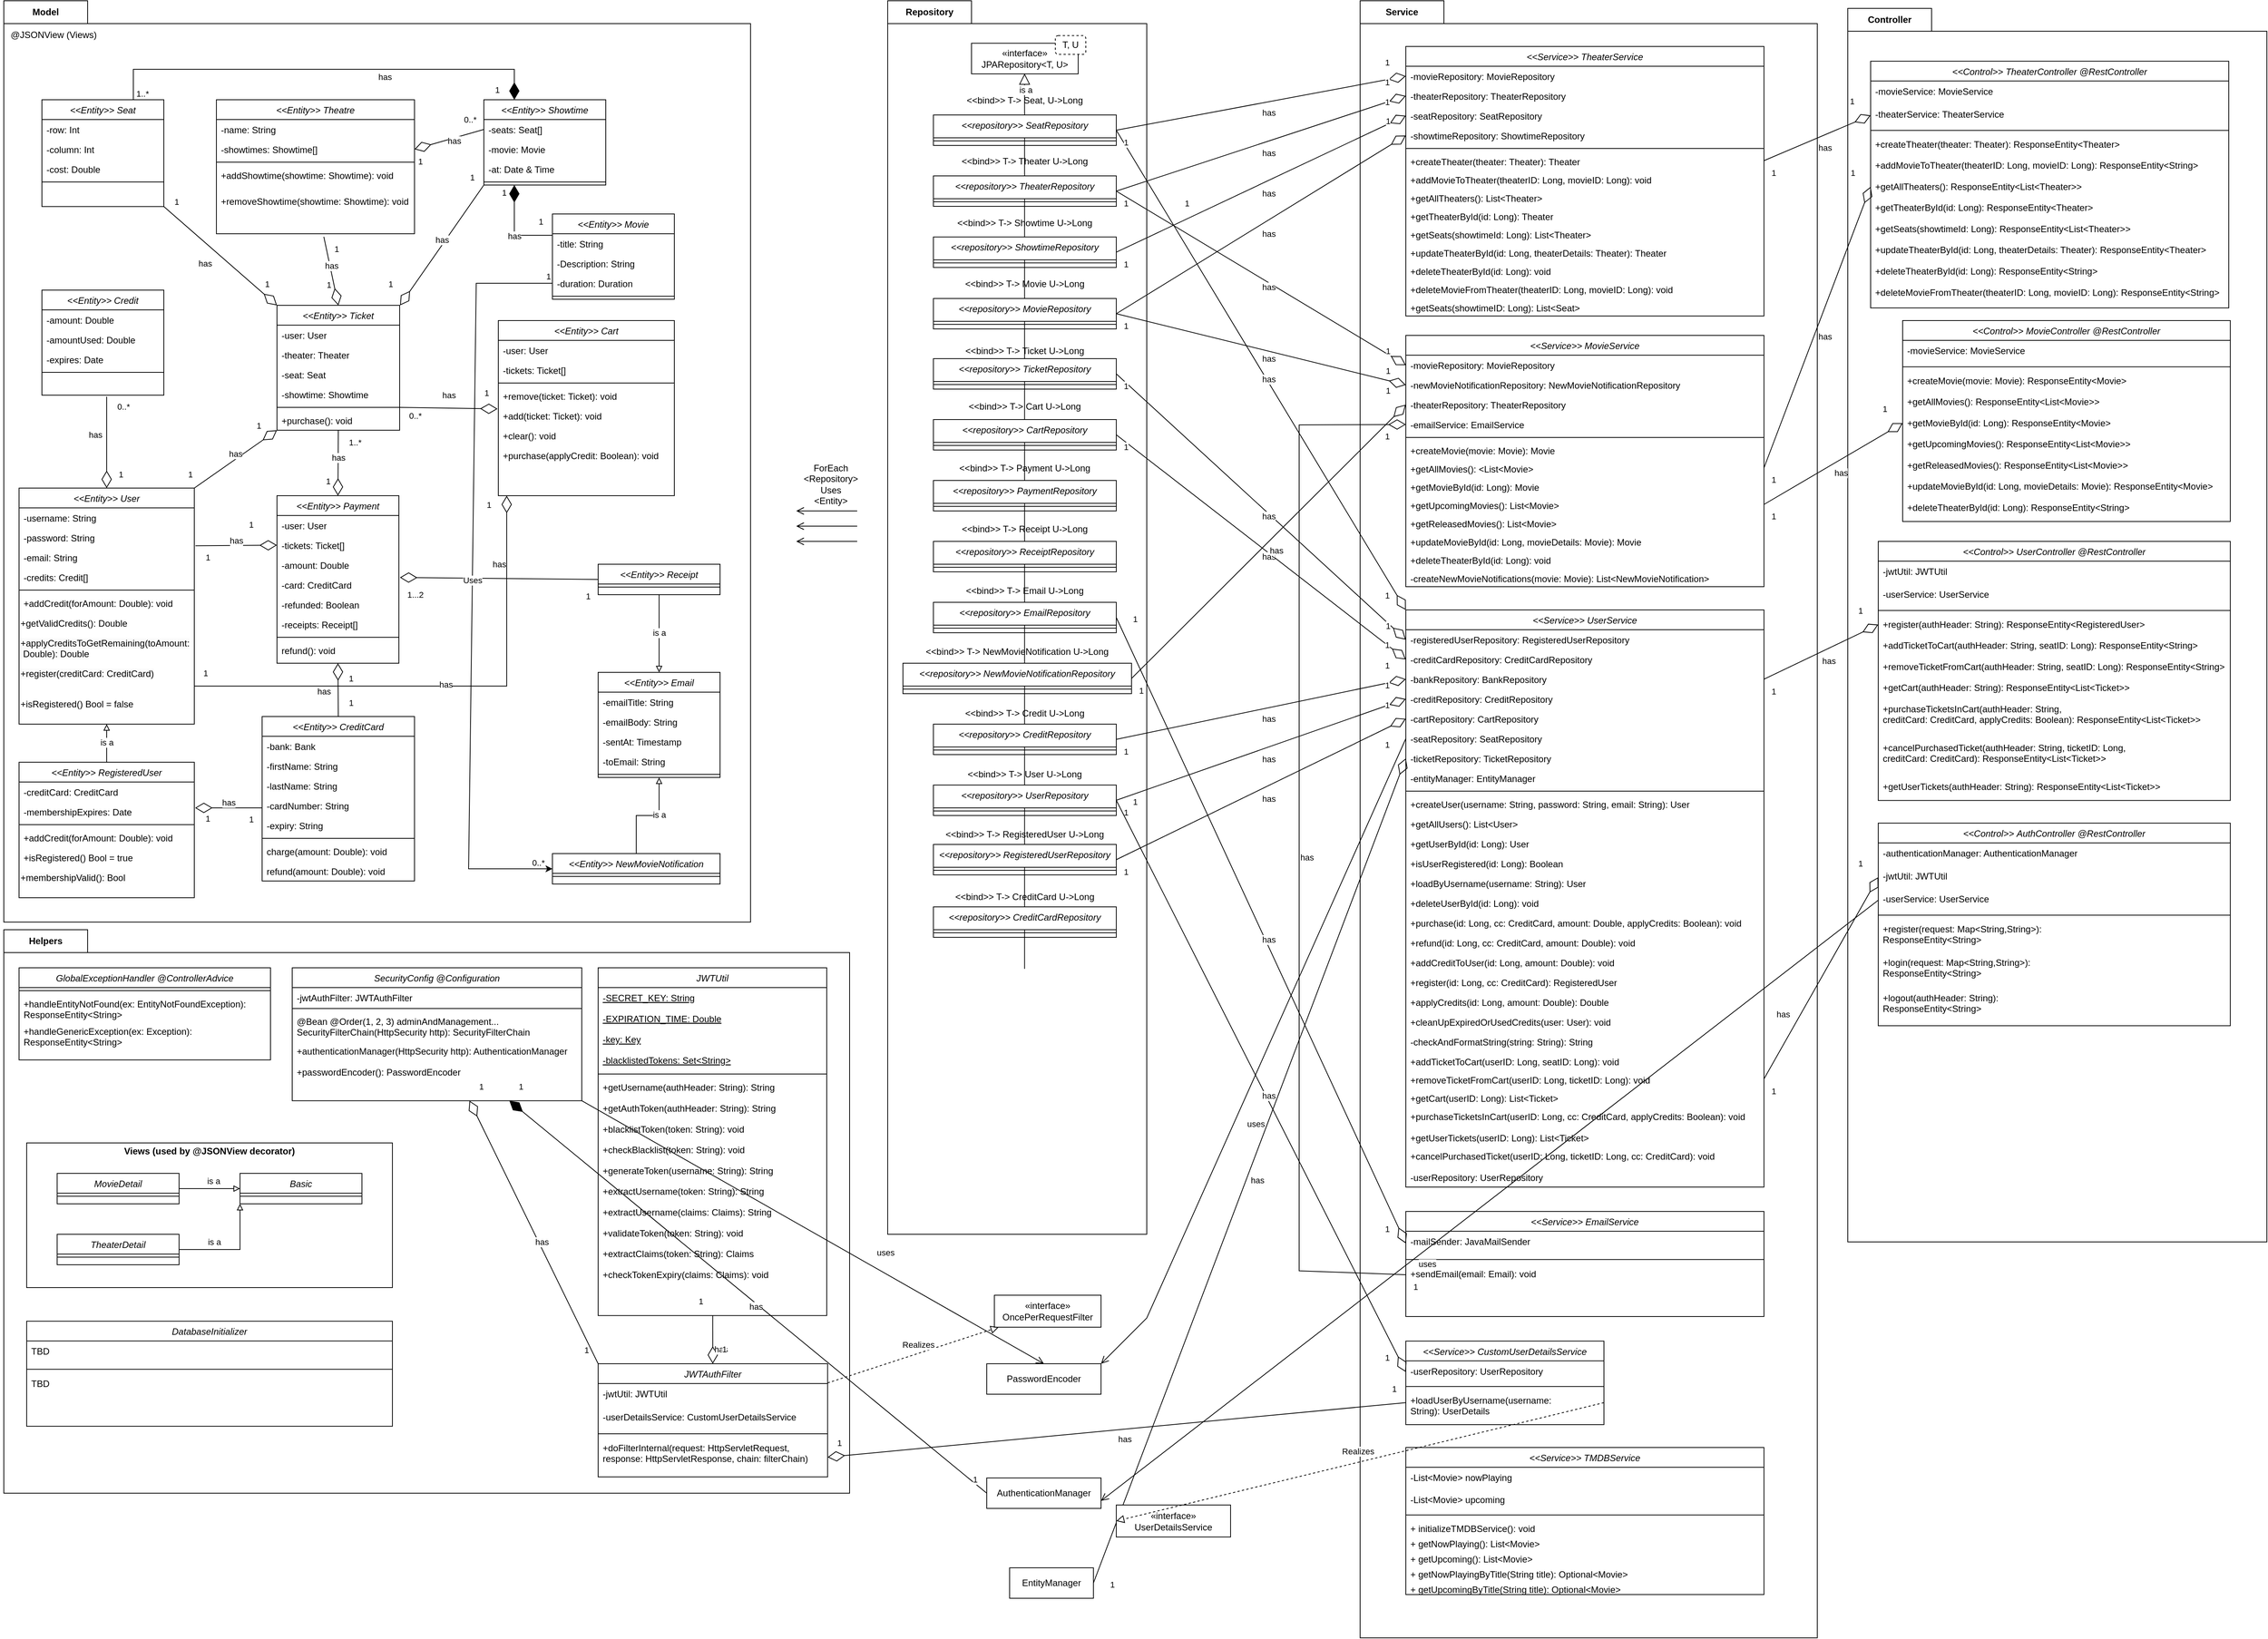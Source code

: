 <mxfile version="24.8.9">
  <diagram id="C5RBs43oDa-KdzZeNtuy" name="Page-1">
    <mxGraphModel dx="2811" dy="1600" grid="1" gridSize="10" guides="1" tooltips="1" connect="1" arrows="1" fold="1" page="1" pageScale="1" pageWidth="1169" pageHeight="827" math="0" shadow="0">
      <root>
        <mxCell id="WIyWlLk6GJQsqaUBKTNV-0" />
        <mxCell id="WIyWlLk6GJQsqaUBKTNV-1" parent="WIyWlLk6GJQsqaUBKTNV-0" />
        <mxCell id="q5ahmKHtgJi0fHKjOQ2F-70" value="Helpers" style="shape=folder;fontStyle=1;tabWidth=110;tabHeight=30;tabPosition=left;html=1;boundedLbl=1;labelInHeader=1;container=1;collapsible=0;whiteSpace=wrap;" vertex="1" parent="WIyWlLk6GJQsqaUBKTNV-1">
          <mxGeometry x="20" y="1230" width="1110" height="740" as="geometry" />
        </mxCell>
        <mxCell id="q5ahmKHtgJi0fHKjOQ2F-71" value="" style="html=1;strokeColor=none;resizeWidth=1;resizeHeight=1;fillColor=none;part=1;connectable=0;allowArrows=0;deletable=0;whiteSpace=wrap;" vertex="1" parent="q5ahmKHtgJi0fHKjOQ2F-70">
          <mxGeometry width="1110" height="518" relative="1" as="geometry">
            <mxPoint y="30" as="offset" />
          </mxGeometry>
        </mxCell>
        <mxCell id="s6ilFg3otUoqiTx2JHWx-446" value="Model" style="shape=folder;fontStyle=1;tabWidth=110;tabHeight=30;tabPosition=left;html=1;boundedLbl=1;labelInHeader=1;container=1;collapsible=0;whiteSpace=wrap;" parent="WIyWlLk6GJQsqaUBKTNV-1" vertex="1">
          <mxGeometry x="20" y="10" width="980" height="1210" as="geometry" />
        </mxCell>
        <mxCell id="s6ilFg3otUoqiTx2JHWx-447" value="" style="html=1;strokeColor=none;resizeWidth=1;resizeHeight=1;fillColor=none;part=1;connectable=0;allowArrows=0;deletable=0;whiteSpace=wrap;" parent="s6ilFg3otUoqiTx2JHWx-446" vertex="1">
          <mxGeometry width="980.0" height="847" relative="1" as="geometry">
            <mxPoint y="30" as="offset" />
          </mxGeometry>
        </mxCell>
        <mxCell id="s6ilFg3otUoqiTx2JHWx-484" value="@JSONView (Views)" style="text;html=1;align=center;verticalAlign=middle;resizable=0;points=[];autosize=1;strokeColor=none;fillColor=none;" parent="s6ilFg3otUoqiTx2JHWx-446" vertex="1">
          <mxGeometry x="-5" y="30.0" width="140" height="30" as="geometry" />
        </mxCell>
        <mxCell id="s6ilFg3otUoqiTx2JHWx-405" value="Repository" style="shape=folder;fontStyle=1;tabWidth=110;tabHeight=30;tabPosition=left;html=1;boundedLbl=1;labelInHeader=1;container=1;collapsible=0;whiteSpace=wrap;" parent="WIyWlLk6GJQsqaUBKTNV-1" vertex="1">
          <mxGeometry x="1180" y="10" width="340" height="1620" as="geometry" />
        </mxCell>
        <mxCell id="s6ilFg3otUoqiTx2JHWx-406" value="" style="html=1;strokeColor=none;resizeWidth=1;resizeHeight=1;fillColor=none;part=1;connectable=0;allowArrows=0;deletable=0;whiteSpace=wrap;" parent="s6ilFg3otUoqiTx2JHWx-405" vertex="1">
          <mxGeometry width="340" height="1134" relative="1" as="geometry">
            <mxPoint y="30" as="offset" />
          </mxGeometry>
        </mxCell>
        <mxCell id="s6ilFg3otUoqiTx2JHWx-407" value="«interface»&lt;br&gt;JPARepository&amp;lt;T, U&amp;gt;" style="html=1;whiteSpace=wrap;" parent="s6ilFg3otUoqiTx2JHWx-405" vertex="1">
          <mxGeometry x="110" y="55.774" width="140" height="40.248" as="geometry" />
        </mxCell>
        <mxCell id="s6ilFg3otUoqiTx2JHWx-408" value="T, U" style="rounded=1;whiteSpace=wrap;html=1;fillColor=default;dashed=1;" parent="s6ilFg3otUoqiTx2JHWx-405" vertex="1">
          <mxGeometry x="220" y="45.712" width="40" height="24.723" as="geometry" />
        </mxCell>
        <mxCell id="s6ilFg3otUoqiTx2JHWx-411" value="&amp;lt;&amp;lt;bind&amp;gt;&amp;gt; T-&amp;gt; Seat, U-&amp;gt;Long" style="text;html=1;align=center;verticalAlign=middle;whiteSpace=wrap;rounded=0;" parent="s6ilFg3otUoqiTx2JHWx-405" vertex="1">
          <mxGeometry x="60" y="120.745" width="240" height="20.124" as="geometry" />
        </mxCell>
        <mxCell id="s6ilFg3otUoqiTx2JHWx-412" value="&amp;lt;&amp;lt;bind&amp;gt;&amp;gt; T-&amp;gt; Theater&amp;nbsp;U-&amp;gt;Long" style="text;html=1;align=center;verticalAlign=middle;whiteSpace=wrap;rounded=0;" parent="s6ilFg3otUoqiTx2JHWx-405" vertex="1">
          <mxGeometry x="60" y="201.242" width="240" height="20.124" as="geometry" />
        </mxCell>
        <mxCell id="s6ilFg3otUoqiTx2JHWx-413" value="&amp;lt;&amp;lt;bind&amp;gt;&amp;gt; T-&amp;gt; Showtime&amp;nbsp;U-&amp;gt;Long" style="text;html=1;align=center;verticalAlign=middle;whiteSpace=wrap;rounded=0;" parent="s6ilFg3otUoqiTx2JHWx-405" vertex="1">
          <mxGeometry x="60" y="281.739" width="240" height="20.124" as="geometry" />
        </mxCell>
        <mxCell id="s6ilFg3otUoqiTx2JHWx-414" value="&amp;lt;&amp;lt;bind&amp;gt;&amp;gt; T-&amp;gt; Movie&amp;nbsp;U-&amp;gt;Long" style="text;html=1;align=center;verticalAlign=middle;whiteSpace=wrap;rounded=0;" parent="s6ilFg3otUoqiTx2JHWx-405" vertex="1">
          <mxGeometry x="60" y="362.236" width="240" height="20.124" as="geometry" />
        </mxCell>
        <mxCell id="s6ilFg3otUoqiTx2JHWx-417" value="&amp;lt;&amp;lt;bind&amp;gt;&amp;gt; T-&amp;gt; Cart&amp;nbsp;U-&amp;gt;Long" style="text;html=1;align=center;verticalAlign=middle;whiteSpace=wrap;rounded=0;" parent="s6ilFg3otUoqiTx2JHWx-405" vertex="1">
          <mxGeometry x="60" y="523.23" width="240" height="20.124" as="geometry" />
        </mxCell>
        <mxCell id="s6ilFg3otUoqiTx2JHWx-419" value="&amp;lt;&amp;lt;bind&amp;gt;&amp;gt; T-&amp;gt; Payment&amp;nbsp;U-&amp;gt;Long" style="text;html=1;align=center;verticalAlign=middle;whiteSpace=wrap;rounded=0;" parent="s6ilFg3otUoqiTx2JHWx-405" vertex="1">
          <mxGeometry x="60" y="603.727" width="240" height="20.124" as="geometry" />
        </mxCell>
        <mxCell id="s6ilFg3otUoqiTx2JHWx-420" value="&amp;lt;&amp;lt;bind&amp;gt;&amp;gt; T-&amp;gt; Receipt&amp;nbsp;U-&amp;gt;Long" style="text;html=1;align=center;verticalAlign=middle;whiteSpace=wrap;rounded=0;" parent="s6ilFg3otUoqiTx2JHWx-405" vertex="1">
          <mxGeometry x="60" y="684.224" width="240" height="20.124" as="geometry" />
        </mxCell>
        <mxCell id="s6ilFg3otUoqiTx2JHWx-421" value="&amp;lt;&amp;lt;bind&amp;gt;&amp;gt; T-&amp;gt; Email&amp;nbsp;U-&amp;gt;Long" style="text;html=1;align=center;verticalAlign=middle;whiteSpace=wrap;rounded=0;" parent="s6ilFg3otUoqiTx2JHWx-405" vertex="1">
          <mxGeometry x="60" y="764.72" width="240" height="20.124" as="geometry" />
        </mxCell>
        <mxCell id="s6ilFg3otUoqiTx2JHWx-422" value="&amp;lt;&amp;lt;bind&amp;gt;&amp;gt; T-&amp;gt; NewMovieNotification&amp;nbsp;U-&amp;gt;Long" style="text;html=1;align=center;verticalAlign=middle;whiteSpace=wrap;rounded=0;" parent="s6ilFg3otUoqiTx2JHWx-405" vertex="1">
          <mxGeometry x="20" y="845.22" width="300" height="20.12" as="geometry" />
        </mxCell>
        <mxCell id="s6ilFg3otUoqiTx2JHWx-423" value="&amp;lt;&amp;lt;bind&amp;gt;&amp;gt; T-&amp;gt; Credit&amp;nbsp;U-&amp;gt;Long" style="text;html=1;align=center;verticalAlign=middle;whiteSpace=wrap;rounded=0;" parent="s6ilFg3otUoqiTx2JHWx-405" vertex="1">
          <mxGeometry x="60" y="925.714" width="240" height="20.124" as="geometry" />
        </mxCell>
        <mxCell id="s6ilFg3otUoqiTx2JHWx-424" value="&amp;lt;&amp;lt;bind&amp;gt;&amp;gt; T-&amp;gt; User&amp;nbsp;U-&amp;gt;Long" style="text;html=1;align=center;verticalAlign=middle;whiteSpace=wrap;rounded=0;" parent="s6ilFg3otUoqiTx2JHWx-405" vertex="1">
          <mxGeometry x="60" y="1006.211" width="240" height="20.124" as="geometry" />
        </mxCell>
        <mxCell id="s6ilFg3otUoqiTx2JHWx-425" value="&amp;lt;&amp;lt;bind&amp;gt;&amp;gt; T-&amp;gt; RegisteredUser&amp;nbsp;U-&amp;gt;Long" style="text;html=1;align=center;verticalAlign=middle;whiteSpace=wrap;rounded=0;" parent="s6ilFg3otUoqiTx2JHWx-405" vertex="1">
          <mxGeometry x="60" y="1084.696" width="240" height="20.124" as="geometry" />
        </mxCell>
        <mxCell id="s6ilFg3otUoqiTx2JHWx-426" value="&amp;lt;&amp;lt;bind&amp;gt;&amp;gt; T-&amp;gt; CreditCard&amp;nbsp;U-&amp;gt;Long" style="text;html=1;align=center;verticalAlign=middle;whiteSpace=wrap;rounded=0;" parent="s6ilFg3otUoqiTx2JHWx-405" vertex="1">
          <mxGeometry x="60" y="1167.205" width="240" height="20.124" as="geometry" />
        </mxCell>
        <mxCell id="s6ilFg3otUoqiTx2JHWx-409" value="" style="endArrow=block;endFill=0;endSize=12;html=1;rounded=0;entryX=0.5;entryY=1;entryDx=0;entryDy=0;exitX=0.5;exitY=1;exitDx=0;exitDy=0;" parent="s6ilFg3otUoqiTx2JHWx-405" edge="1">
          <mxGeometry width="160" relative="1" as="geometry">
            <mxPoint x="179.67" y="1271.411" as="sourcePoint" />
            <mxPoint x="179.67" y="95.583" as="targetPoint" />
          </mxGeometry>
        </mxCell>
        <mxCell id="BRAsUErHUrDINI5A5-iw-0" value="is a" style="edgeLabel;html=1;align=center;verticalAlign=middle;resizable=0;points=[];" parent="s6ilFg3otUoqiTx2JHWx-409" vertex="1" connectable="0">
          <mxGeometry x="0.964" y="-1" relative="1" as="geometry">
            <mxPoint as="offset" />
          </mxGeometry>
        </mxCell>
        <mxCell id="s6ilFg3otUoqiTx2JHWx-263" value="Service" style="shape=folder;fontStyle=1;tabWidth=110;tabHeight=30;tabPosition=left;html=1;boundedLbl=1;labelInHeader=1;container=1;collapsible=0;whiteSpace=wrap;movable=1;resizable=1;rotatable=1;deletable=1;editable=1;locked=0;connectable=1;" parent="WIyWlLk6GJQsqaUBKTNV-1" vertex="1">
          <mxGeometry x="1800" y="10" width="600" height="2150" as="geometry" />
        </mxCell>
        <mxCell id="s6ilFg3otUoqiTx2JHWx-264" value="" style="html=1;strokeColor=none;resizeWidth=1;resizeHeight=1;fillColor=none;part=1;connectable=0;allowArrows=0;deletable=0;whiteSpace=wrap;" parent="s6ilFg3otUoqiTx2JHWx-263" vertex="1">
          <mxGeometry width="600" height="1505" relative="1" as="geometry">
            <mxPoint y="30" as="offset" />
          </mxGeometry>
        </mxCell>
        <mxCell id="olxMuJADbime40-M4awG-12" value="&lt;&lt;Service&gt;&gt; EmailService" style="swimlane;fontStyle=2;align=center;verticalAlign=top;childLayout=stackLayout;horizontal=1;startSize=26;horizontalStack=0;resizeParent=1;resizeLast=0;collapsible=1;marginBottom=0;rounded=0;shadow=0;strokeWidth=1;" parent="s6ilFg3otUoqiTx2JHWx-263" vertex="1">
          <mxGeometry x="60" y="1590.001" width="470" height="138.022" as="geometry">
            <mxRectangle x="230" y="140" width="160" height="26" as="alternateBounds" />
          </mxGeometry>
        </mxCell>
        <mxCell id="olxMuJADbime40-M4awG-13" value="-mailSender: JavaMailSender" style="text;align=left;verticalAlign=top;spacingLeft=4;spacingRight=4;overflow=hidden;rotatable=0;points=[[0,0.5],[1,0.5]];portConstraint=eastwest;" parent="olxMuJADbime40-M4awG-12" vertex="1">
          <mxGeometry y="26" width="470" height="31.852" as="geometry" />
        </mxCell>
        <mxCell id="olxMuJADbime40-M4awG-14" value="" style="line;html=1;strokeWidth=1;align=left;verticalAlign=middle;spacingTop=-1;spacingLeft=3;spacingRight=3;rotatable=0;labelPosition=right;points=[];portConstraint=eastwest;" parent="olxMuJADbime40-M4awG-12" vertex="1">
          <mxGeometry y="57.852" width="470" height="10.617" as="geometry" />
        </mxCell>
        <mxCell id="olxMuJADbime40-M4awG-15" value="+sendEmail(email: Email): void" style="text;align=left;verticalAlign=top;spacingLeft=4;spacingRight=4;overflow=hidden;rotatable=0;points=[[0,0.5],[1,0.5]];portConstraint=eastwest;" parent="olxMuJADbime40-M4awG-12" vertex="1">
          <mxGeometry y="68.469" width="470" height="29.198" as="geometry" />
        </mxCell>
        <mxCell id="s6ilFg3otUoqiTx2JHWx-92" value="&lt;&lt;Service&gt;&gt; CustomUserDetailsService" style="swimlane;fontStyle=2;align=center;verticalAlign=top;childLayout=stackLayout;horizontal=1;startSize=26;horizontalStack=0;resizeParent=1;resizeLast=0;collapsible=1;marginBottom=0;rounded=0;shadow=0;strokeWidth=1;" parent="s6ilFg3otUoqiTx2JHWx-263" vertex="1">
          <mxGeometry x="60" y="1760.3" width="260" height="109.7" as="geometry">
            <mxRectangle x="230" y="140" width="160" height="26" as="alternateBounds" />
          </mxGeometry>
        </mxCell>
        <mxCell id="s6ilFg3otUoqiTx2JHWx-93" value="-userRepository: UserRepository" style="text;align=left;verticalAlign=top;spacingLeft=4;spacingRight=4;overflow=hidden;rotatable=0;points=[[0,0.5],[1,0.5]];portConstraint=eastwest;" parent="s6ilFg3otUoqiTx2JHWx-92" vertex="1">
          <mxGeometry y="26" width="260" height="29.069" as="geometry" />
        </mxCell>
        <mxCell id="s6ilFg3otUoqiTx2JHWx-95" value="" style="line;html=1;strokeWidth=1;align=left;verticalAlign=middle;spacingTop=-1;spacingLeft=3;spacingRight=3;rotatable=0;labelPosition=right;points=[];portConstraint=eastwest;" parent="s6ilFg3otUoqiTx2JHWx-92" vertex="1">
          <mxGeometry y="55.069" width="260" height="8.944" as="geometry" />
        </mxCell>
        <mxCell id="s6ilFg3otUoqiTx2JHWx-96" value="+loadUserByUsername(username:&#xa;String): UserDetails" style="text;align=left;verticalAlign=top;spacingLeft=4;spacingRight=4;overflow=hidden;rotatable=0;points=[[0,0.5],[1,0.5]];portConstraint=eastwest;" parent="s6ilFg3otUoqiTx2JHWx-92" vertex="1">
          <mxGeometry y="64.013" width="260" height="33.541" as="geometry" />
        </mxCell>
        <mxCell id="q5ahmKHtgJi0fHKjOQ2F-11" value="&lt;&lt;Service&gt;&gt; TMDBService" style="swimlane;fontStyle=2;align=center;verticalAlign=top;childLayout=stackLayout;horizontal=1;startSize=26;horizontalStack=0;resizeParent=1;resizeLast=0;collapsible=1;marginBottom=0;rounded=0;shadow=0;strokeWidth=1;" vertex="1" parent="s6ilFg3otUoqiTx2JHWx-263">
          <mxGeometry x="60" y="1900.0" width="470" height="193.081" as="geometry">
            <mxRectangle x="230" y="140" width="160" height="26" as="alternateBounds" />
          </mxGeometry>
        </mxCell>
        <mxCell id="q5ahmKHtgJi0fHKjOQ2F-12" value="-List&lt;Movie&gt; nowPlaying" style="text;align=left;verticalAlign=top;spacingLeft=4;spacingRight=4;overflow=hidden;rotatable=0;points=[[0,0.5],[1,0.5]];portConstraint=eastwest;" vertex="1" parent="q5ahmKHtgJi0fHKjOQ2F-11">
          <mxGeometry y="26" width="470" height="29.069" as="geometry" />
        </mxCell>
        <mxCell id="q5ahmKHtgJi0fHKjOQ2F-15" value="-List&lt;Movie&gt; upcoming" style="text;align=left;verticalAlign=top;spacingLeft=4;spacingRight=4;overflow=hidden;rotatable=0;points=[[0,0.5],[1,0.5]];portConstraint=eastwest;" vertex="1" parent="q5ahmKHtgJi0fHKjOQ2F-11">
          <mxGeometry y="55.069" width="470" height="29.069" as="geometry" />
        </mxCell>
        <mxCell id="q5ahmKHtgJi0fHKjOQ2F-13" value="" style="line;html=1;strokeWidth=1;align=left;verticalAlign=middle;spacingTop=-1;spacingLeft=3;spacingRight=3;rotatable=0;labelPosition=right;points=[];portConstraint=eastwest;" vertex="1" parent="q5ahmKHtgJi0fHKjOQ2F-11">
          <mxGeometry y="84.137" width="470" height="8.944" as="geometry" />
        </mxCell>
        <mxCell id="q5ahmKHtgJi0fHKjOQ2F-16" value="+ initializeTMDBService(): void" style="text;align=left;verticalAlign=top;spacingLeft=4;spacingRight=4;overflow=hidden;rotatable=0;points=[[0,0.5],[1,0.5]];portConstraint=eastwest;" vertex="1" parent="q5ahmKHtgJi0fHKjOQ2F-11">
          <mxGeometry y="93.081" width="470" height="20" as="geometry" />
        </mxCell>
        <mxCell id="q5ahmKHtgJi0fHKjOQ2F-17" value="+ getNowPlaying(): List&lt;Movie&gt;" style="text;align=left;verticalAlign=top;spacingLeft=4;spacingRight=4;overflow=hidden;rotatable=0;points=[[0,0.5],[1,0.5]];portConstraint=eastwest;" vertex="1" parent="q5ahmKHtgJi0fHKjOQ2F-11">
          <mxGeometry y="113.081" width="470" height="20" as="geometry" />
        </mxCell>
        <mxCell id="q5ahmKHtgJi0fHKjOQ2F-18" value="+ getUpcoming(): List&lt;Movie&gt;" style="text;align=left;verticalAlign=top;spacingLeft=4;spacingRight=4;overflow=hidden;rotatable=0;points=[[0,0.5],[1,0.5]];portConstraint=eastwest;" vertex="1" parent="q5ahmKHtgJi0fHKjOQ2F-11">
          <mxGeometry y="133.081" width="470" height="20" as="geometry" />
        </mxCell>
        <mxCell id="q5ahmKHtgJi0fHKjOQ2F-19" value="+ getNowPlayingByTitle(String title): Optional&lt;Movie&gt;" style="text;align=left;verticalAlign=top;spacingLeft=4;spacingRight=4;overflow=hidden;rotatable=0;points=[[0,0.5],[1,0.5]];portConstraint=eastwest;" vertex="1" parent="q5ahmKHtgJi0fHKjOQ2F-11">
          <mxGeometry y="153.081" width="470" height="20" as="geometry" />
        </mxCell>
        <mxCell id="q5ahmKHtgJi0fHKjOQ2F-20" value="+ getUpcomingByTitle(String title): Optional&lt;Movie&gt;" style="text;align=left;verticalAlign=top;spacingLeft=4;spacingRight=4;overflow=hidden;rotatable=0;points=[[0,0.5],[1,0.5]];portConstraint=eastwest;" vertex="1" parent="q5ahmKHtgJi0fHKjOQ2F-11">
          <mxGeometry y="173.081" width="470" height="20" as="geometry" />
        </mxCell>
        <mxCell id="s6ilFg3otUoqiTx2JHWx-223" value="" style="group" parent="WIyWlLk6GJQsqaUBKTNV-1" vertex="1" connectable="0">
          <mxGeometry x="2440" y="20" width="550" height="1620" as="geometry" />
        </mxCell>
        <mxCell id="s6ilFg3otUoqiTx2JHWx-221" value="Controller" style="shape=folder;fontStyle=1;tabWidth=110;tabHeight=30;tabPosition=left;html=1;boundedLbl=1;labelInHeader=1;container=1;collapsible=0;whiteSpace=wrap;" parent="s6ilFg3otUoqiTx2JHWx-223" vertex="1">
          <mxGeometry width="550" height="1620.0" as="geometry" />
        </mxCell>
        <mxCell id="s6ilFg3otUoqiTx2JHWx-222" value="" style="html=1;strokeColor=none;resizeWidth=1;resizeHeight=1;fillColor=none;part=1;connectable=0;allowArrows=0;deletable=0;whiteSpace=wrap;" parent="s6ilFg3otUoqiTx2JHWx-221" vertex="1">
          <mxGeometry width="550" height="1134" relative="1" as="geometry">
            <mxPoint y="30" as="offset" />
          </mxGeometry>
        </mxCell>
        <mxCell id="s6ilFg3otUoqiTx2JHWx-139" value="&lt;&lt;Control&gt;&gt; UserController @RestController" style="swimlane;fontStyle=2;align=center;verticalAlign=top;childLayout=stackLayout;horizontal=1;startSize=26;horizontalStack=0;resizeParent=1;resizeLast=0;collapsible=1;marginBottom=0;rounded=0;shadow=0;strokeWidth=1;" parent="s6ilFg3otUoqiTx2JHWx-221" vertex="1">
          <mxGeometry x="40" y="699.997" width="462" height="340.2" as="geometry">
            <mxRectangle x="230" y="140" width="160" height="26" as="alternateBounds" />
          </mxGeometry>
        </mxCell>
        <mxCell id="s6ilFg3otUoqiTx2JHWx-141" value="-jwtUtil: JWTUtil" style="text;align=left;verticalAlign=top;spacingLeft=4;spacingRight=4;overflow=hidden;rotatable=0;points=[[0,0.5],[1,0.5]];portConstraint=eastwest;" parent="s6ilFg3otUoqiTx2JHWx-139" vertex="1">
          <mxGeometry y="26" width="462" height="30.086" as="geometry" />
        </mxCell>
        <mxCell id="s6ilFg3otUoqiTx2JHWx-142" value="-userService: UserService" style="text;align=left;verticalAlign=top;spacingLeft=4;spacingRight=4;overflow=hidden;rotatable=0;points=[[0,0.5],[1,0.5]];portConstraint=eastwest;" parent="s6ilFg3otUoqiTx2JHWx-139" vertex="1">
          <mxGeometry y="56.086" width="462" height="30.086" as="geometry" />
        </mxCell>
        <mxCell id="s6ilFg3otUoqiTx2JHWx-143" value="" style="line;html=1;strokeWidth=1;align=left;verticalAlign=middle;spacingTop=-1;spacingLeft=3;spacingRight=3;rotatable=0;labelPosition=right;points=[];portConstraint=eastwest;" parent="s6ilFg3otUoqiTx2JHWx-139" vertex="1">
          <mxGeometry y="86.171" width="462" height="9.257" as="geometry" />
        </mxCell>
        <mxCell id="s6ilFg3otUoqiTx2JHWx-150" value="+register(authHeader: String): ResponseEntity&lt;RegisteredUser&gt;" style="text;align=left;verticalAlign=top;spacingLeft=4;spacingRight=4;overflow=hidden;rotatable=0;points=[[0,0.5],[1,0.5]];portConstraint=eastwest;" parent="s6ilFg3otUoqiTx2JHWx-139" vertex="1">
          <mxGeometry y="95.429" width="462" height="27.771" as="geometry" />
        </mxCell>
        <mxCell id="s6ilFg3otUoqiTx2JHWx-152" value="+addTicketToCart(authHeader: String, seatID: Long): ResponseEntity&lt;String&gt;" style="text;align=left;verticalAlign=top;spacingLeft=4;spacingRight=4;overflow=hidden;rotatable=0;points=[[0,0.5],[1,0.5]];portConstraint=eastwest;" parent="s6ilFg3otUoqiTx2JHWx-139" vertex="1">
          <mxGeometry y="123.2" width="462" height="27.771" as="geometry" />
        </mxCell>
        <mxCell id="s6ilFg3otUoqiTx2JHWx-153" value="+removeTicketFromCart(authHeader: String, seatID: Long): ResponseEntity&lt;String&gt;" style="text;align=left;verticalAlign=top;spacingLeft=4;spacingRight=4;overflow=hidden;rotatable=0;points=[[0,0.5],[1,0.5]];portConstraint=eastwest;" parent="s6ilFg3otUoqiTx2JHWx-139" vertex="1">
          <mxGeometry y="150.971" width="462" height="27.771" as="geometry" />
        </mxCell>
        <mxCell id="s6ilFg3otUoqiTx2JHWx-154" value="+getCart(authHeader: String): ResponseEntity&lt;List&lt;Ticket&gt;&gt;" style="text;align=left;verticalAlign=top;spacingLeft=4;spacingRight=4;overflow=hidden;rotatable=0;points=[[0,0.5],[1,0.5]];portConstraint=eastwest;" parent="s6ilFg3otUoqiTx2JHWx-139" vertex="1">
          <mxGeometry y="178.743" width="462" height="27.771" as="geometry" />
        </mxCell>
        <mxCell id="s6ilFg3otUoqiTx2JHWx-155" value="+purchaseTicketsInCart(authHeader: String,&#xa;creditCard: CreditCard, applyCredits: Boolean): ResponseEntity&lt;List&lt;Ticket&gt;&gt;" style="text;align=left;verticalAlign=top;spacingLeft=4;spacingRight=4;overflow=hidden;rotatable=0;points=[[0,0.5],[1,0.5]];portConstraint=eastwest;" parent="s6ilFg3otUoqiTx2JHWx-139" vertex="1">
          <mxGeometry y="206.514" width="462" height="50.914" as="geometry" />
        </mxCell>
        <mxCell id="s6ilFg3otUoqiTx2JHWx-156" value="+cancelPurchasedTicket(authHeader: String, ticketID: Long,&#xa;creditCard: CreditCard): ResponseEntity&lt;List&lt;Ticket&gt;&gt;" style="text;align=left;verticalAlign=top;spacingLeft=4;spacingRight=4;overflow=hidden;rotatable=0;points=[[0,0.5],[1,0.5]];portConstraint=eastwest;" parent="s6ilFg3otUoqiTx2JHWx-139" vertex="1">
          <mxGeometry y="257.429" width="462" height="50.914" as="geometry" />
        </mxCell>
        <mxCell id="s6ilFg3otUoqiTx2JHWx-157" value="+getUserTickets(authHeader: String): ResponseEntity&lt;List&lt;Ticket&gt;&gt;" style="text;align=left;verticalAlign=top;spacingLeft=4;spacingRight=4;overflow=hidden;rotatable=0;points=[[0,0.5],[1,0.5]];portConstraint=eastwest;" parent="s6ilFg3otUoqiTx2JHWx-139" vertex="1">
          <mxGeometry y="308.343" width="462" height="27.771" as="geometry" />
        </mxCell>
        <mxCell id="s6ilFg3otUoqiTx2JHWx-3" value="&lt;&lt;Control&gt;&gt; AuthController @RestController" style="swimlane;fontStyle=2;align=center;verticalAlign=top;childLayout=stackLayout;horizontal=1;startSize=26;horizontalStack=0;resizeParent=1;resizeLast=0;collapsible=1;marginBottom=0;rounded=0;shadow=0;strokeWidth=1;" parent="s6ilFg3otUoqiTx2JHWx-221" vertex="1">
          <mxGeometry x="40" y="1070" width="462" height="266.14" as="geometry">
            <mxRectangle x="230" y="140" width="160" height="26" as="alternateBounds" />
          </mxGeometry>
        </mxCell>
        <mxCell id="s6ilFg3otUoqiTx2JHWx-4" value="-authenticationManager: AuthenticationManager" style="text;align=left;verticalAlign=top;spacingLeft=4;spacingRight=4;overflow=hidden;rotatable=0;points=[[0,0.5],[1,0.5]];portConstraint=eastwest;" parent="s6ilFg3otUoqiTx2JHWx-3" vertex="1">
          <mxGeometry y="26" width="462" height="30.086" as="geometry" />
        </mxCell>
        <mxCell id="s6ilFg3otUoqiTx2JHWx-54" value="-jwtUtil: JWTUtil" style="text;align=left;verticalAlign=top;spacingLeft=4;spacingRight=4;overflow=hidden;rotatable=0;points=[[0,0.5],[1,0.5]];portConstraint=eastwest;" parent="s6ilFg3otUoqiTx2JHWx-3" vertex="1">
          <mxGeometry y="56.086" width="462" height="30.086" as="geometry" />
        </mxCell>
        <mxCell id="s6ilFg3otUoqiTx2JHWx-51" value="-userService: UserService" style="text;align=left;verticalAlign=top;spacingLeft=4;spacingRight=4;overflow=hidden;rotatable=0;points=[[0,0.5],[1,0.5]];portConstraint=eastwest;" parent="s6ilFg3otUoqiTx2JHWx-3" vertex="1">
          <mxGeometry y="86.171" width="462" height="30.086" as="geometry" />
        </mxCell>
        <mxCell id="s6ilFg3otUoqiTx2JHWx-16" value="" style="line;html=1;strokeWidth=1;align=left;verticalAlign=middle;spacingTop=-1;spacingLeft=3;spacingRight=3;rotatable=0;labelPosition=right;points=[];portConstraint=eastwest;" parent="s6ilFg3otUoqiTx2JHWx-3" vertex="1">
          <mxGeometry y="116.257" width="462" height="9.257" as="geometry" />
        </mxCell>
        <mxCell id="s6ilFg3otUoqiTx2JHWx-18" value="+register(request: Map&lt;String,String&gt;):&#xa;ResponseEntity&lt;String&gt;" style="text;align=left;verticalAlign=top;spacingLeft=4;spacingRight=4;overflow=hidden;rotatable=0;points=[[0,0.5],[1,0.5]];portConstraint=eastwest;" parent="s6ilFg3otUoqiTx2JHWx-3" vertex="1">
          <mxGeometry y="125.514" width="462" height="43.971" as="geometry" />
        </mxCell>
        <mxCell id="s6ilFg3otUoqiTx2JHWx-61" value="+login(request: Map&lt;String,String&gt;):&#xa;ResponseEntity&lt;String&gt;" style="text;align=left;verticalAlign=top;spacingLeft=4;spacingRight=4;overflow=hidden;rotatable=0;points=[[0,0.5],[1,0.5]];portConstraint=eastwest;" parent="s6ilFg3otUoqiTx2JHWx-3" vertex="1">
          <mxGeometry y="169.486" width="462" height="46.286" as="geometry" />
        </mxCell>
        <mxCell id="s6ilFg3otUoqiTx2JHWx-60" value="+logout(authHeader: String):&#xa;ResponseEntity&lt;String&gt;" style="text;align=left;verticalAlign=top;spacingLeft=4;spacingRight=4;overflow=hidden;rotatable=0;points=[[0,0.5],[1,0.5]];portConstraint=eastwest;" parent="s6ilFg3otUoqiTx2JHWx-3" vertex="1">
          <mxGeometry y="215.771" width="462" height="46.286" as="geometry" />
        </mxCell>
        <mxCell id="s6ilFg3otUoqiTx2JHWx-47" value="&lt;&lt;Control&gt;&gt; MovieController @RestController" style="swimlane;fontStyle=2;align=center;verticalAlign=top;childLayout=stackLayout;horizontal=1;startSize=26;horizontalStack=0;resizeParent=1;resizeLast=0;collapsible=1;marginBottom=0;rounded=0;shadow=0;strokeWidth=1;" parent="s6ilFg3otUoqiTx2JHWx-221" vertex="1">
          <mxGeometry x="72" y="410.0" width="430" height="263.829" as="geometry">
            <mxRectangle x="230" y="140" width="160" height="26" as="alternateBounds" />
          </mxGeometry>
        </mxCell>
        <mxCell id="s6ilFg3otUoqiTx2JHWx-207" value="-movieService: MovieService" style="text;align=left;verticalAlign=top;spacingLeft=4;spacingRight=4;overflow=hidden;rotatable=0;points=[[0,0.5],[1,0.5]];portConstraint=eastwest;" parent="s6ilFg3otUoqiTx2JHWx-47" vertex="1">
          <mxGeometry y="26" width="430" height="30.086" as="geometry" />
        </mxCell>
        <mxCell id="s6ilFg3otUoqiTx2JHWx-49" value="" style="line;html=1;strokeWidth=1;align=left;verticalAlign=middle;spacingTop=-1;spacingLeft=3;spacingRight=3;rotatable=0;labelPosition=right;points=[];portConstraint=eastwest;" parent="s6ilFg3otUoqiTx2JHWx-47" vertex="1">
          <mxGeometry y="56.086" width="430" height="9.257" as="geometry" />
        </mxCell>
        <mxCell id="s6ilFg3otUoqiTx2JHWx-208" value="+createMovie(movie: Movie): ResponseEntity&lt;Movie&gt;" style="text;align=left;verticalAlign=top;spacingLeft=4;spacingRight=4;overflow=hidden;rotatable=0;points=[[0,0.5],[1,0.5]];portConstraint=eastwest;" parent="s6ilFg3otUoqiTx2JHWx-47" vertex="1">
          <mxGeometry y="65.343" width="430" height="27.771" as="geometry" />
        </mxCell>
        <mxCell id="s6ilFg3otUoqiTx2JHWx-209" value="+getAllMovies(): ResponseEntity&lt;List&lt;Movie&gt;&gt;" style="text;align=left;verticalAlign=top;spacingLeft=4;spacingRight=4;overflow=hidden;rotatable=0;points=[[0,0.5],[1,0.5]];portConstraint=eastwest;" parent="s6ilFg3otUoqiTx2JHWx-47" vertex="1">
          <mxGeometry y="93.114" width="430" height="27.771" as="geometry" />
        </mxCell>
        <mxCell id="s6ilFg3otUoqiTx2JHWx-210" value="+getMovieById(id: Long): ResponseEntity&lt;Movie&gt;" style="text;align=left;verticalAlign=top;spacingLeft=4;spacingRight=4;overflow=hidden;rotatable=0;points=[[0,0.5],[1,0.5]];portConstraint=eastwest;" parent="s6ilFg3otUoqiTx2JHWx-47" vertex="1">
          <mxGeometry y="120.886" width="430" height="27.771" as="geometry" />
        </mxCell>
        <mxCell id="s6ilFg3otUoqiTx2JHWx-212" value="+getUpcomingMovies(): ResponseEntity&lt;List&lt;Movie&gt;&gt;" style="text;align=left;verticalAlign=top;spacingLeft=4;spacingRight=4;overflow=hidden;rotatable=0;points=[[0,0.5],[1,0.5]];portConstraint=eastwest;" parent="s6ilFg3otUoqiTx2JHWx-47" vertex="1">
          <mxGeometry y="148.657" width="430" height="27.771" as="geometry" />
        </mxCell>
        <mxCell id="s6ilFg3otUoqiTx2JHWx-213" value="+getReleasedMovies(): ResponseEntity&lt;List&lt;Movie&gt;&gt;" style="text;align=left;verticalAlign=top;spacingLeft=4;spacingRight=4;overflow=hidden;rotatable=0;points=[[0,0.5],[1,0.5]];portConstraint=eastwest;" parent="s6ilFg3otUoqiTx2JHWx-47" vertex="1">
          <mxGeometry y="176.429" width="430" height="27.771" as="geometry" />
        </mxCell>
        <mxCell id="s6ilFg3otUoqiTx2JHWx-214" value="+updateMovieById(id: Long, movieDetails: Movie): ResponseEntity&lt;Movie&gt;" style="text;align=left;verticalAlign=top;spacingLeft=4;spacingRight=4;overflow=hidden;rotatable=0;points=[[0,0.5],[1,0.5]];portConstraint=eastwest;" parent="s6ilFg3otUoqiTx2JHWx-47" vertex="1">
          <mxGeometry y="204.2" width="430" height="27.771" as="geometry" />
        </mxCell>
        <mxCell id="s6ilFg3otUoqiTx2JHWx-215" value="+deleteTheaterById(id: Long): ResponseEntity&lt;String&gt;" style="text;align=left;verticalAlign=top;spacingLeft=4;spacingRight=4;overflow=hidden;rotatable=0;points=[[0,0.5],[1,0.5]];portConstraint=eastwest;" parent="s6ilFg3otUoqiTx2JHWx-47" vertex="1">
          <mxGeometry y="231.971" width="430" height="27.771" as="geometry" />
        </mxCell>
        <mxCell id="s6ilFg3otUoqiTx2JHWx-39" value="&lt;&lt;Control&gt;&gt; TheaterController @RestController" style="swimlane;fontStyle=2;align=center;verticalAlign=top;childLayout=stackLayout;horizontal=1;startSize=26;horizontalStack=0;resizeParent=1;resizeLast=0;collapsible=1;marginBottom=0;rounded=0;shadow=0;strokeWidth=1;" parent="s6ilFg3otUoqiTx2JHWx-223" vertex="1">
          <mxGeometry x="30" y="69.429" width="470" height="324.0" as="geometry">
            <mxRectangle x="230" y="140" width="160" height="26" as="alternateBounds" />
          </mxGeometry>
        </mxCell>
        <mxCell id="s6ilFg3otUoqiTx2JHWx-40" value="-movieService: MovieService" style="text;align=left;verticalAlign=top;spacingLeft=4;spacingRight=4;overflow=hidden;rotatable=0;points=[[0,0.5],[1,0.5]];portConstraint=eastwest;" parent="s6ilFg3otUoqiTx2JHWx-39" vertex="1">
          <mxGeometry y="26" width="470" height="30.086" as="geometry" />
        </mxCell>
        <mxCell id="s6ilFg3otUoqiTx2JHWx-198" value="-theaterService: TheaterService" style="text;align=left;verticalAlign=top;spacingLeft=4;spacingRight=4;overflow=hidden;rotatable=0;points=[[0,0.5],[1,0.5]];portConstraint=eastwest;" parent="s6ilFg3otUoqiTx2JHWx-39" vertex="1">
          <mxGeometry y="56.086" width="470" height="30.086" as="geometry" />
        </mxCell>
        <mxCell id="s6ilFg3otUoqiTx2JHWx-41" value="" style="line;html=1;strokeWidth=1;align=left;verticalAlign=middle;spacingTop=-1;spacingLeft=3;spacingRight=3;rotatable=0;labelPosition=right;points=[];portConstraint=eastwest;" parent="s6ilFg3otUoqiTx2JHWx-39" vertex="1">
          <mxGeometry y="86.171" width="470" height="9.257" as="geometry" />
        </mxCell>
        <mxCell id="s6ilFg3otUoqiTx2JHWx-199" value="+createTheater(theater: Theater): ResponseEntity&lt;Theater&gt;" style="text;align=left;verticalAlign=top;spacingLeft=4;spacingRight=4;overflow=hidden;rotatable=0;points=[[0,0.5],[1,0.5]];portConstraint=eastwest;" parent="s6ilFg3otUoqiTx2JHWx-39" vertex="1">
          <mxGeometry y="95.429" width="470" height="27.771" as="geometry" />
        </mxCell>
        <mxCell id="s6ilFg3otUoqiTx2JHWx-200" value="+addMovieToTheater(theaterID: Long, movieID: Long): ResponseEntity&lt;String&gt;" style="text;align=left;verticalAlign=top;spacingLeft=4;spacingRight=4;overflow=hidden;rotatable=0;points=[[0,0.5],[1,0.5]];portConstraint=eastwest;" parent="s6ilFg3otUoqiTx2JHWx-39" vertex="1">
          <mxGeometry y="123.2" width="470" height="27.771" as="geometry" />
        </mxCell>
        <mxCell id="s6ilFg3otUoqiTx2JHWx-201" value="+getAllTheaters(): ResponseEntity&lt;List&lt;Theater&gt;&gt;" style="text;align=left;verticalAlign=top;spacingLeft=4;spacingRight=4;overflow=hidden;rotatable=0;points=[[0,0.5],[1,0.5]];portConstraint=eastwest;" parent="s6ilFg3otUoqiTx2JHWx-39" vertex="1">
          <mxGeometry y="150.971" width="470" height="27.771" as="geometry" />
        </mxCell>
        <mxCell id="s6ilFg3otUoqiTx2JHWx-202" value="+getTheaterById(id: Long): ResponseEntity&lt;Theater&gt;" style="text;align=left;verticalAlign=top;spacingLeft=4;spacingRight=4;overflow=hidden;rotatable=0;points=[[0,0.5],[1,0.5]];portConstraint=eastwest;" parent="s6ilFg3otUoqiTx2JHWx-39" vertex="1">
          <mxGeometry y="178.743" width="470" height="27.771" as="geometry" />
        </mxCell>
        <mxCell id="s6ilFg3otUoqiTx2JHWx-203" value="+getSeats(showtimeId: Long): ResponseEntity&lt;List&lt;Theater&gt;&gt;" style="text;align=left;verticalAlign=top;spacingLeft=4;spacingRight=4;overflow=hidden;rotatable=0;points=[[0,0.5],[1,0.5]];portConstraint=eastwest;" parent="s6ilFg3otUoqiTx2JHWx-39" vertex="1">
          <mxGeometry y="206.514" width="470" height="27.771" as="geometry" />
        </mxCell>
        <mxCell id="s6ilFg3otUoqiTx2JHWx-204" value="+updateTheaterById(id: Long, theaterDetails: Theater): ResponseEntity&lt;Theater&gt;" style="text;align=left;verticalAlign=top;spacingLeft=4;spacingRight=4;overflow=hidden;rotatable=0;points=[[0,0.5],[1,0.5]];portConstraint=eastwest;" parent="s6ilFg3otUoqiTx2JHWx-39" vertex="1">
          <mxGeometry y="234.286" width="470" height="27.771" as="geometry" />
        </mxCell>
        <mxCell id="s6ilFg3otUoqiTx2JHWx-205" value="+deleteTheaterById(id: Long): ResponseEntity&lt;String&gt;" style="text;align=left;verticalAlign=top;spacingLeft=4;spacingRight=4;overflow=hidden;rotatable=0;points=[[0,0.5],[1,0.5]];portConstraint=eastwest;" parent="s6ilFg3otUoqiTx2JHWx-39" vertex="1">
          <mxGeometry y="262.057" width="470" height="27.771" as="geometry" />
        </mxCell>
        <mxCell id="s6ilFg3otUoqiTx2JHWx-206" value="+deleteMovieFromTheater(theaterID: Long, movieID: Long): ResponseEntity&lt;String&gt;" style="text;align=left;verticalAlign=top;spacingLeft=4;spacingRight=4;overflow=hidden;rotatable=0;points=[[0,0.5],[1,0.5]];portConstraint=eastwest;" parent="s6ilFg3otUoqiTx2JHWx-39" vertex="1">
          <mxGeometry y="289.829" width="470" height="27.771" as="geometry" />
        </mxCell>
        <mxCell id="DrViAI4rW6hLJcOOlYBI-0" value="&lt;&lt;Entity&gt;&gt; User" style="swimlane;fontStyle=2;align=center;verticalAlign=top;childLayout=stackLayout;horizontal=1;startSize=26;horizontalStack=0;resizeParent=1;resizeLast=0;collapsible=1;marginBottom=0;rounded=0;shadow=0;strokeWidth=1;" parent="WIyWlLk6GJQsqaUBKTNV-1" vertex="1">
          <mxGeometry x="40" y="650" width="230" height="310" as="geometry">
            <mxRectangle x="230" y="140" width="160" height="26" as="alternateBounds" />
          </mxGeometry>
        </mxCell>
        <mxCell id="DrViAI4rW6hLJcOOlYBI-176" value="-username: String" style="text;align=left;verticalAlign=top;spacingLeft=4;spacingRight=4;overflow=hidden;rotatable=0;points=[[0,0.5],[1,0.5]];portConstraint=eastwest;" parent="DrViAI4rW6hLJcOOlYBI-0" vertex="1">
          <mxGeometry y="26" width="230" height="26" as="geometry" />
        </mxCell>
        <mxCell id="DrViAI4rW6hLJcOOlYBI-177" value="-password: String" style="text;align=left;verticalAlign=top;spacingLeft=4;spacingRight=4;overflow=hidden;rotatable=0;points=[[0,0.5],[1,0.5]];portConstraint=eastwest;" parent="DrViAI4rW6hLJcOOlYBI-0" vertex="1">
          <mxGeometry y="52" width="230" height="26" as="geometry" />
        </mxCell>
        <mxCell id="DrViAI4rW6hLJcOOlYBI-1" value="-email: String" style="text;align=left;verticalAlign=top;spacingLeft=4;spacingRight=4;overflow=hidden;rotatable=0;points=[[0,0.5],[1,0.5]];portConstraint=eastwest;" parent="DrViAI4rW6hLJcOOlYBI-0" vertex="1">
          <mxGeometry y="78" width="230" height="26" as="geometry" />
        </mxCell>
        <mxCell id="DrViAI4rW6hLJcOOlYBI-152" value="-credits: Credit[]" style="text;align=left;verticalAlign=top;spacingLeft=4;spacingRight=4;overflow=hidden;rotatable=0;points=[[0,0.5],[1,0.5]];portConstraint=eastwest;" parent="DrViAI4rW6hLJcOOlYBI-0" vertex="1">
          <mxGeometry y="104" width="230" height="26" as="geometry" />
        </mxCell>
        <mxCell id="DrViAI4rW6hLJcOOlYBI-4" value="" style="line;html=1;strokeWidth=1;align=left;verticalAlign=middle;spacingTop=-1;spacingLeft=3;spacingRight=3;rotatable=0;labelPosition=right;points=[];portConstraint=eastwest;" parent="DrViAI4rW6hLJcOOlYBI-0" vertex="1">
          <mxGeometry y="130" width="230" height="8" as="geometry" />
        </mxCell>
        <mxCell id="DrViAI4rW6hLJcOOlYBI-192" value="+addCredit(forAmount: Double): void" style="text;align=left;verticalAlign=top;spacingLeft=4;spacingRight=4;overflow=hidden;rotatable=0;points=[[0,0.5],[1,0.5]];portConstraint=eastwest;" parent="DrViAI4rW6hLJcOOlYBI-0" vertex="1">
          <mxGeometry y="138" width="230" height="26" as="geometry" />
        </mxCell>
        <mxCell id="DrViAI4rW6hLJcOOlYBI-193" value="&lt;span style=&quot;text-wrap-mode: nowrap;&quot;&gt;+getValidCredits(): Double&lt;/span&gt;" style="text;whiteSpace=wrap;html=1;" parent="DrViAI4rW6hLJcOOlYBI-0" vertex="1">
          <mxGeometry y="164" width="230" height="26" as="geometry" />
        </mxCell>
        <mxCell id="DrViAI4rW6hLJcOOlYBI-194" value="&lt;span style=&quot;color: rgb(0, 0, 0); font-family: Helvetica; font-size: 12px; font-style: normal; font-variant-ligatures: normal; font-variant-caps: normal; font-weight: 400; letter-spacing: normal; orphans: 2; text-align: left; text-indent: 0px; text-transform: none; widows: 2; word-spacing: 0px; -webkit-text-stroke-width: 0px; white-space: nowrap; background-color: rgb(251, 251, 251); text-decoration-thickness: initial; text-decoration-style: initial; text-decoration-color: initial; display: inline !important; float: none;&quot;&gt;+applyCreditsToGetRemaining(toAmount:&lt;/span&gt;&lt;div&gt;&lt;span style=&quot;color: rgb(0, 0, 0); font-family: Helvetica; font-size: 12px; font-style: normal; font-variant-ligatures: normal; font-variant-caps: normal; font-weight: 400; letter-spacing: normal; orphans: 2; text-align: left; text-indent: 0px; text-transform: none; widows: 2; word-spacing: 0px; -webkit-text-stroke-width: 0px; white-space: nowrap; background-color: rgb(251, 251, 251); text-decoration-thickness: initial; text-decoration-style: initial; text-decoration-color: initial; display: inline !important; float: none;&quot;&gt;&amp;nbsp;Double): Double&lt;/span&gt;&lt;div&gt;&lt;span style=&quot;color: rgb(0, 0, 0); font-family: Helvetica; font-size: 12px; font-style: normal; font-variant-ligatures: normal; font-variant-caps: normal; font-weight: 400; letter-spacing: normal; orphans: 2; text-align: left; text-indent: 0px; text-transform: none; widows: 2; word-spacing: 0px; -webkit-text-stroke-width: 0px; white-space: nowrap; background-color: rgb(251, 251, 251); text-decoration-thickness: initial; text-decoration-style: initial; text-decoration-color: initial; display: inline !important; float: none;&quot;&gt;&lt;br&gt;&lt;/span&gt;&lt;/div&gt;&lt;/div&gt;" style="text;whiteSpace=wrap;html=1;" parent="DrViAI4rW6hLJcOOlYBI-0" vertex="1">
          <mxGeometry y="190" width="230" height="40" as="geometry" />
        </mxCell>
        <mxCell id="tJevS9JRWvJfLuM9g3xW-57" value="&lt;span style=&quot;color: rgb(0, 0, 0); font-family: Helvetica; font-size: 12px; font-style: normal; font-variant-ligatures: normal; font-variant-caps: normal; font-weight: 400; letter-spacing: normal; orphans: 2; text-align: left; text-indent: 0px; text-transform: none; widows: 2; word-spacing: 0px; -webkit-text-stroke-width: 0px; white-space: nowrap; background-color: rgb(251, 251, 251); text-decoration-thickness: initial; text-decoration-style: initial; text-decoration-color: initial; display: inline !important; float: none;&quot;&gt;+register(creditCard: CreditCard)&lt;/span&gt;" style="text;whiteSpace=wrap;html=1;" parent="DrViAI4rW6hLJcOOlYBI-0" vertex="1">
          <mxGeometry y="230" width="230" height="40" as="geometry" />
        </mxCell>
        <mxCell id="tJevS9JRWvJfLuM9g3xW-123" value="&lt;span style=&quot;text-wrap-mode: nowrap;&quot;&gt;+isRegistered() Bool = false&lt;/span&gt;" style="text;whiteSpace=wrap;html=1;" parent="DrViAI4rW6hLJcOOlYBI-0" vertex="1">
          <mxGeometry y="270" width="230" height="30" as="geometry" />
        </mxCell>
        <mxCell id="DrViAI4rW6hLJcOOlYBI-6" value="&lt;&lt;Entity&gt;&gt; Theatre" style="swimlane;fontStyle=2;align=center;verticalAlign=top;childLayout=stackLayout;horizontal=1;startSize=26;horizontalStack=0;resizeParent=1;resizeLast=0;collapsible=1;marginBottom=0;rounded=0;shadow=0;strokeWidth=1;" parent="WIyWlLk6GJQsqaUBKTNV-1" vertex="1">
          <mxGeometry x="299" y="140" width="260" height="176" as="geometry">
            <mxRectangle x="230" y="140" width="160" height="26" as="alternateBounds" />
          </mxGeometry>
        </mxCell>
        <mxCell id="DrViAI4rW6hLJcOOlYBI-205" value="-name: String" style="text;align=left;verticalAlign=top;spacingLeft=4;spacingRight=4;overflow=hidden;rotatable=0;points=[[0,0.5],[1,0.5]];portConstraint=eastwest;" parent="DrViAI4rW6hLJcOOlYBI-6" vertex="1">
          <mxGeometry y="26" width="260" height="26" as="geometry" />
        </mxCell>
        <mxCell id="DrViAI4rW6hLJcOOlYBI-69" value="-showtimes: Showtime[]" style="text;align=left;verticalAlign=top;spacingLeft=4;spacingRight=4;overflow=hidden;rotatable=0;points=[[0,0.5],[1,0.5]];portConstraint=eastwest;" parent="DrViAI4rW6hLJcOOlYBI-6" vertex="1">
          <mxGeometry y="52" width="260" height="26" as="geometry" />
        </mxCell>
        <mxCell id="DrViAI4rW6hLJcOOlYBI-8" value="" style="line;html=1;strokeWidth=1;align=left;verticalAlign=middle;spacingTop=-1;spacingLeft=3;spacingRight=3;rotatable=0;labelPosition=right;points=[];portConstraint=eastwest;" parent="DrViAI4rW6hLJcOOlYBI-6" vertex="1">
          <mxGeometry y="78" width="260" height="8" as="geometry" />
        </mxCell>
        <mxCell id="DrViAI4rW6hLJcOOlYBI-175" value="+addShowtime(showtime: Showtime): void" style="text;align=left;verticalAlign=top;spacingLeft=4;spacingRight=4;overflow=hidden;rotatable=0;points=[[0,0.5],[1,0.5]];portConstraint=eastwest;" parent="DrViAI4rW6hLJcOOlYBI-6" vertex="1">
          <mxGeometry y="86" width="260" height="34" as="geometry" />
        </mxCell>
        <mxCell id="DrViAI4rW6hLJcOOlYBI-182" value="+removeShowtime(showtime: Showtime): void" style="text;align=left;verticalAlign=top;spacingLeft=4;spacingRight=4;overflow=hidden;rotatable=0;points=[[0,0.5],[1,0.5]];portConstraint=eastwest;" parent="DrViAI4rW6hLJcOOlYBI-6" vertex="1">
          <mxGeometry y="120" width="260" height="30" as="geometry" />
        </mxCell>
        <mxCell id="DrViAI4rW6hLJcOOlYBI-10" value="&lt;&lt;Entity&gt;&gt; Movie" style="swimlane;fontStyle=2;align=center;verticalAlign=top;childLayout=stackLayout;horizontal=1;startSize=26;horizontalStack=0;resizeParent=1;resizeLast=0;collapsible=1;marginBottom=0;rounded=0;shadow=0;strokeWidth=1;" parent="WIyWlLk6GJQsqaUBKTNV-1" vertex="1">
          <mxGeometry x="740" y="290" width="160" height="112" as="geometry">
            <mxRectangle x="230" y="140" width="160" height="26" as="alternateBounds" />
          </mxGeometry>
        </mxCell>
        <mxCell id="DrViAI4rW6hLJcOOlYBI-11" value="-title: String" style="text;align=left;verticalAlign=top;spacingLeft=4;spacingRight=4;overflow=hidden;rotatable=0;points=[[0,0.5],[1,0.5]];portConstraint=eastwest;" parent="DrViAI4rW6hLJcOOlYBI-10" vertex="1">
          <mxGeometry y="26" width="160" height="26" as="geometry" />
        </mxCell>
        <mxCell id="DrViAI4rW6hLJcOOlYBI-157" value="-Description: String" style="text;align=left;verticalAlign=top;spacingLeft=4;spacingRight=4;overflow=hidden;rotatable=0;points=[[0,0.5],[1,0.5]];portConstraint=eastwest;" parent="DrViAI4rW6hLJcOOlYBI-10" vertex="1">
          <mxGeometry y="52" width="160" height="26" as="geometry" />
        </mxCell>
        <mxCell id="DrViAI4rW6hLJcOOlYBI-82" value="-duration: Duration" style="text;align=left;verticalAlign=top;spacingLeft=4;spacingRight=4;overflow=hidden;rotatable=0;points=[[0,0.5],[1,0.5]];portConstraint=eastwest;" parent="DrViAI4rW6hLJcOOlYBI-10" vertex="1">
          <mxGeometry y="78" width="160" height="26" as="geometry" />
        </mxCell>
        <mxCell id="DrViAI4rW6hLJcOOlYBI-12" value="" style="line;html=1;strokeWidth=1;align=left;verticalAlign=middle;spacingTop=-1;spacingLeft=3;spacingRight=3;rotatable=0;labelPosition=right;points=[];portConstraint=eastwest;" parent="DrViAI4rW6hLJcOOlYBI-10" vertex="1">
          <mxGeometry y="104" width="160" height="8" as="geometry" />
        </mxCell>
        <mxCell id="DrViAI4rW6hLJcOOlYBI-14" value="&lt;&lt;Entity&gt;&gt; Showtime" style="swimlane;fontStyle=2;align=center;verticalAlign=top;childLayout=stackLayout;horizontal=1;startSize=26;horizontalStack=0;resizeParent=1;resizeLast=0;collapsible=1;marginBottom=0;rounded=0;shadow=0;strokeWidth=1;" parent="WIyWlLk6GJQsqaUBKTNV-1" vertex="1">
          <mxGeometry x="650" y="140.0" width="160" height="112" as="geometry">
            <mxRectangle x="230" y="140" width="160" height="26" as="alternateBounds" />
          </mxGeometry>
        </mxCell>
        <mxCell id="s6ilFg3otUoqiTx2JHWx-2" value="-seats: Seat[]" style="text;align=left;verticalAlign=top;spacingLeft=4;spacingRight=4;overflow=hidden;rotatable=0;points=[[0,0.5],[1,0.5]];portConstraint=eastwest;" parent="DrViAI4rW6hLJcOOlYBI-14" vertex="1">
          <mxGeometry y="26" width="160" height="26" as="geometry" />
        </mxCell>
        <mxCell id="DrViAI4rW6hLJcOOlYBI-15" value="-movie: Movie" style="text;align=left;verticalAlign=top;spacingLeft=4;spacingRight=4;overflow=hidden;rotatable=0;points=[[0,0.5],[1,0.5]];portConstraint=eastwest;" parent="DrViAI4rW6hLJcOOlYBI-14" vertex="1">
          <mxGeometry y="52" width="160" height="26" as="geometry" />
        </mxCell>
        <mxCell id="DrViAI4rW6hLJcOOlYBI-81" value="-at: Date &amp; Time" style="text;align=left;verticalAlign=top;spacingLeft=4;spacingRight=4;overflow=hidden;rotatable=0;points=[[0,0.5],[1,0.5]];portConstraint=eastwest;" parent="DrViAI4rW6hLJcOOlYBI-14" vertex="1">
          <mxGeometry y="78" width="160" height="26" as="geometry" />
        </mxCell>
        <mxCell id="DrViAI4rW6hLJcOOlYBI-16" value="" style="line;html=1;strokeWidth=1;align=left;verticalAlign=middle;spacingTop=-1;spacingLeft=3;spacingRight=3;rotatable=0;labelPosition=right;points=[];portConstraint=eastwest;" parent="DrViAI4rW6hLJcOOlYBI-14" vertex="1">
          <mxGeometry y="104" width="160" height="8" as="geometry" />
        </mxCell>
        <mxCell id="DrViAI4rW6hLJcOOlYBI-18" value="&lt;&lt;Entity&gt;&gt; Seat" style="swimlane;fontStyle=2;align=center;verticalAlign=top;childLayout=stackLayout;horizontal=1;startSize=26;horizontalStack=0;resizeParent=1;resizeLast=0;collapsible=1;marginBottom=0;rounded=0;shadow=0;strokeWidth=1;" parent="WIyWlLk6GJQsqaUBKTNV-1" vertex="1">
          <mxGeometry x="70" y="140" width="160" height="140.2" as="geometry">
            <mxRectangle x="230" y="140" width="160" height="26" as="alternateBounds" />
          </mxGeometry>
        </mxCell>
        <mxCell id="DrViAI4rW6hLJcOOlYBI-19" value="-row: Int" style="text;align=left;verticalAlign=top;spacingLeft=4;spacingRight=4;overflow=hidden;rotatable=0;points=[[0,0.5],[1,0.5]];portConstraint=eastwest;" parent="DrViAI4rW6hLJcOOlYBI-18" vertex="1">
          <mxGeometry y="26" width="160" height="26" as="geometry" />
        </mxCell>
        <mxCell id="DrViAI4rW6hLJcOOlYBI-93" value="-column: Int" style="text;align=left;verticalAlign=top;spacingLeft=4;spacingRight=4;overflow=hidden;rotatable=0;points=[[0,0.5],[1,0.5]];portConstraint=eastwest;" parent="DrViAI4rW6hLJcOOlYBI-18" vertex="1">
          <mxGeometry y="52" width="160" height="26" as="geometry" />
        </mxCell>
        <mxCell id="DrViAI4rW6hLJcOOlYBI-114" value="-cost: Double" style="text;align=left;verticalAlign=top;spacingLeft=4;spacingRight=4;overflow=hidden;rotatable=0;points=[[0,0.5],[1,0.5]];portConstraint=eastwest;" parent="DrViAI4rW6hLJcOOlYBI-18" vertex="1">
          <mxGeometry y="78" width="160" height="26" as="geometry" />
        </mxCell>
        <mxCell id="DrViAI4rW6hLJcOOlYBI-20" value="" style="line;html=1;strokeWidth=1;align=left;verticalAlign=middle;spacingTop=-1;spacingLeft=3;spacingRight=3;rotatable=0;labelPosition=right;points=[];portConstraint=eastwest;" parent="DrViAI4rW6hLJcOOlYBI-18" vertex="1">
          <mxGeometry y="104" width="160" height="8" as="geometry" />
        </mxCell>
        <mxCell id="DrViAI4rW6hLJcOOlYBI-22" value="&lt;&lt;Entity&gt;&gt; Ticket" style="swimlane;fontStyle=2;align=center;verticalAlign=top;childLayout=stackLayout;horizontal=1;startSize=26;horizontalStack=0;resizeParent=1;resizeLast=0;collapsible=1;marginBottom=0;rounded=0;shadow=0;strokeWidth=1;" parent="WIyWlLk6GJQsqaUBKTNV-1" vertex="1">
          <mxGeometry x="378.5" y="410" width="161" height="164" as="geometry">
            <mxRectangle x="230" y="140" width="160" height="26" as="alternateBounds" />
          </mxGeometry>
        </mxCell>
        <mxCell id="DrViAI4rW6hLJcOOlYBI-113" value="-user: User" style="text;align=left;verticalAlign=top;spacingLeft=4;spacingRight=4;overflow=hidden;rotatable=0;points=[[0,0.5],[1,0.5]];portConstraint=eastwest;" parent="DrViAI4rW6hLJcOOlYBI-22" vertex="1">
          <mxGeometry y="26" width="161" height="26" as="geometry" />
        </mxCell>
        <mxCell id="DrViAI4rW6hLJcOOlYBI-23" value="-theater: Theater" style="text;align=left;verticalAlign=top;spacingLeft=4;spacingRight=4;overflow=hidden;rotatable=0;points=[[0,0.5],[1,0.5]];portConstraint=eastwest;" parent="DrViAI4rW6hLJcOOlYBI-22" vertex="1">
          <mxGeometry y="52" width="161" height="26" as="geometry" />
        </mxCell>
        <mxCell id="DrViAI4rW6hLJcOOlYBI-94" value="-seat: Seat" style="text;align=left;verticalAlign=top;spacingLeft=4;spacingRight=4;overflow=hidden;rotatable=0;points=[[0,0.5],[1,0.5]];portConstraint=eastwest;" parent="DrViAI4rW6hLJcOOlYBI-22" vertex="1">
          <mxGeometry y="78" width="161" height="26" as="geometry" />
        </mxCell>
        <mxCell id="DrViAI4rW6hLJcOOlYBI-95" value="-showtime: Showtime" style="text;align=left;verticalAlign=top;spacingLeft=4;spacingRight=4;overflow=hidden;rotatable=0;points=[[0,0.5],[1,0.5]];portConstraint=eastwest;" parent="DrViAI4rW6hLJcOOlYBI-22" vertex="1">
          <mxGeometry y="104" width="161" height="26" as="geometry" />
        </mxCell>
        <mxCell id="DrViAI4rW6hLJcOOlYBI-24" value="" style="line;html=1;strokeWidth=1;align=left;verticalAlign=middle;spacingTop=-1;spacingLeft=3;spacingRight=3;rotatable=0;labelPosition=right;points=[];portConstraint=eastwest;" parent="DrViAI4rW6hLJcOOlYBI-22" vertex="1">
          <mxGeometry y="130" width="161" height="8" as="geometry" />
        </mxCell>
        <mxCell id="tJevS9JRWvJfLuM9g3xW-45" value="+purchase(): void" style="text;align=left;verticalAlign=top;spacingLeft=4;spacingRight=4;overflow=hidden;rotatable=0;points=[[0,0.5],[1,0.5]];portConstraint=eastwest;" parent="DrViAI4rW6hLJcOOlYBI-22" vertex="1">
          <mxGeometry y="138" width="161" height="26" as="geometry" />
        </mxCell>
        <mxCell id="DrViAI4rW6hLJcOOlYBI-26" value="&lt;&lt;Entity&gt;&gt; Payment" style="swimlane;fontStyle=2;align=center;verticalAlign=top;childLayout=stackLayout;horizontal=1;startSize=26;horizontalStack=0;resizeParent=1;resizeLast=0;collapsible=1;marginBottom=0;rounded=0;shadow=0;strokeWidth=1;" parent="WIyWlLk6GJQsqaUBKTNV-1" vertex="1">
          <mxGeometry x="378.5" y="660" width="160" height="220" as="geometry">
            <mxRectangle x="230" y="140" width="160" height="26" as="alternateBounds" />
          </mxGeometry>
        </mxCell>
        <mxCell id="DrViAI4rW6hLJcOOlYBI-151" value="-user: User" style="text;align=left;verticalAlign=top;spacingLeft=4;spacingRight=4;overflow=hidden;rotatable=0;points=[[0,0.5],[1,0.5]];portConstraint=eastwest;" parent="DrViAI4rW6hLJcOOlYBI-26" vertex="1">
          <mxGeometry y="26" width="160" height="26" as="geometry" />
        </mxCell>
        <mxCell id="DrViAI4rW6hLJcOOlYBI-115" value="-tickets: Ticket[]" style="text;align=left;verticalAlign=top;spacingLeft=4;spacingRight=4;overflow=hidden;rotatable=0;points=[[0,0.5],[1,0.5]];portConstraint=eastwest;" parent="DrViAI4rW6hLJcOOlYBI-26" vertex="1">
          <mxGeometry y="52" width="160" height="26" as="geometry" />
        </mxCell>
        <mxCell id="DrViAI4rW6hLJcOOlYBI-118" value="-amount: Double" style="text;align=left;verticalAlign=top;spacingLeft=4;spacingRight=4;overflow=hidden;rotatable=0;points=[[0,0.5],[1,0.5]];portConstraint=eastwest;" parent="DrViAI4rW6hLJcOOlYBI-26" vertex="1">
          <mxGeometry y="78" width="160" height="26" as="geometry" />
        </mxCell>
        <mxCell id="DrViAI4rW6hLJcOOlYBI-27" value="-card: CreditCard" style="text;align=left;verticalAlign=top;spacingLeft=4;spacingRight=4;overflow=hidden;rotatable=0;points=[[0,0.5],[1,0.5]];portConstraint=eastwest;" parent="DrViAI4rW6hLJcOOlYBI-26" vertex="1">
          <mxGeometry y="104" width="160" height="26" as="geometry" />
        </mxCell>
        <mxCell id="DrViAI4rW6hLJcOOlYBI-149" value="-refunded: Boolean" style="text;align=left;verticalAlign=top;spacingLeft=4;spacingRight=4;overflow=hidden;rotatable=0;points=[[0,0.5],[1,0.5]];portConstraint=eastwest;" parent="DrViAI4rW6hLJcOOlYBI-26" vertex="1">
          <mxGeometry y="130" width="160" height="26" as="geometry" />
        </mxCell>
        <mxCell id="DrViAI4rW6hLJcOOlYBI-160" value="-receipts: Receipt[]" style="text;align=left;verticalAlign=top;spacingLeft=4;spacingRight=4;overflow=hidden;rotatable=0;points=[[0,0.5],[1,0.5]];portConstraint=eastwest;" parent="DrViAI4rW6hLJcOOlYBI-26" vertex="1">
          <mxGeometry y="156" width="160" height="26" as="geometry" />
        </mxCell>
        <mxCell id="DrViAI4rW6hLJcOOlYBI-28" value="" style="line;html=1;strokeWidth=1;align=left;verticalAlign=middle;spacingTop=-1;spacingLeft=3;spacingRight=3;rotatable=0;labelPosition=right;points=[];portConstraint=eastwest;" parent="DrViAI4rW6hLJcOOlYBI-26" vertex="1">
          <mxGeometry y="182" width="160" height="8" as="geometry" />
        </mxCell>
        <mxCell id="DrViAI4rW6hLJcOOlYBI-29" value="refund(): void" style="text;align=left;verticalAlign=top;spacingLeft=4;spacingRight=4;overflow=hidden;rotatable=0;points=[[0,0.5],[1,0.5]];portConstraint=eastwest;" parent="DrViAI4rW6hLJcOOlYBI-26" vertex="1">
          <mxGeometry y="190" width="160" height="26" as="geometry" />
        </mxCell>
        <mxCell id="DrViAI4rW6hLJcOOlYBI-30" value="&lt;&lt;Entity&gt;&gt; Receipt" style="swimlane;fontStyle=2;align=center;verticalAlign=top;childLayout=stackLayout;horizontal=1;startSize=26;horizontalStack=0;resizeParent=1;resizeLast=0;collapsible=1;marginBottom=0;rounded=0;shadow=0;strokeWidth=1;" parent="WIyWlLk6GJQsqaUBKTNV-1" vertex="1">
          <mxGeometry x="800" y="750" width="160" height="40" as="geometry">
            <mxRectangle x="230" y="140" width="160" height="26" as="alternateBounds" />
          </mxGeometry>
        </mxCell>
        <mxCell id="DrViAI4rW6hLJcOOlYBI-32" value="" style="line;html=1;strokeWidth=1;align=left;verticalAlign=middle;spacingTop=-1;spacingLeft=3;spacingRight=3;rotatable=0;labelPosition=right;points=[];portConstraint=eastwest;" parent="DrViAI4rW6hLJcOOlYBI-30" vertex="1">
          <mxGeometry y="26" width="160" height="8" as="geometry" />
        </mxCell>
        <mxCell id="DrViAI4rW6hLJcOOlYBI-39" value="&lt;&lt;Entity&gt;&gt; Credit" style="swimlane;fontStyle=2;align=center;verticalAlign=top;childLayout=stackLayout;horizontal=1;startSize=26;horizontalStack=0;resizeParent=1;resizeLast=0;collapsible=1;marginBottom=0;rounded=0;shadow=0;strokeWidth=1;" parent="WIyWlLk6GJQsqaUBKTNV-1" vertex="1">
          <mxGeometry x="70" y="390" width="160" height="138" as="geometry">
            <mxRectangle x="230" y="140" width="160" height="26" as="alternateBounds" />
          </mxGeometry>
        </mxCell>
        <mxCell id="DrViAI4rW6hLJcOOlYBI-40" value="-amount: Double" style="text;align=left;verticalAlign=top;spacingLeft=4;spacingRight=4;overflow=hidden;rotatable=0;points=[[0,0.5],[1,0.5]];portConstraint=eastwest;" parent="DrViAI4rW6hLJcOOlYBI-39" vertex="1">
          <mxGeometry y="26" width="160" height="26" as="geometry" />
        </mxCell>
        <mxCell id="DrViAI4rW6hLJcOOlYBI-195" value="-amountUsed: Double" style="text;align=left;verticalAlign=top;spacingLeft=4;spacingRight=4;overflow=hidden;rotatable=0;points=[[0,0.5],[1,0.5]];portConstraint=eastwest;" parent="DrViAI4rW6hLJcOOlYBI-39" vertex="1">
          <mxGeometry y="52" width="160" height="26" as="geometry" />
        </mxCell>
        <mxCell id="DrViAI4rW6hLJcOOlYBI-133" value="-expires: Date" style="text;align=left;verticalAlign=top;spacingLeft=4;spacingRight=4;overflow=hidden;rotatable=0;points=[[0,0.5],[1,0.5]];portConstraint=eastwest;" parent="DrViAI4rW6hLJcOOlYBI-39" vertex="1">
          <mxGeometry y="78" width="160" height="26" as="geometry" />
        </mxCell>
        <mxCell id="DrViAI4rW6hLJcOOlYBI-41" value="" style="line;html=1;strokeWidth=1;align=left;verticalAlign=middle;spacingTop=-1;spacingLeft=3;spacingRight=3;rotatable=0;labelPosition=right;points=[];portConstraint=eastwest;" parent="DrViAI4rW6hLJcOOlYBI-39" vertex="1">
          <mxGeometry y="104" width="160" height="8" as="geometry" />
        </mxCell>
        <mxCell id="DrViAI4rW6hLJcOOlYBI-43" value="&lt;&lt;Entity&gt;&gt; RegisteredUser" style="swimlane;fontStyle=2;align=center;verticalAlign=top;childLayout=stackLayout;horizontal=1;startSize=26;horizontalStack=0;resizeParent=1;resizeLast=0;collapsible=1;marginBottom=0;rounded=0;shadow=0;strokeWidth=1;" parent="WIyWlLk6GJQsqaUBKTNV-1" vertex="1">
          <mxGeometry x="40" y="1010" width="230" height="178" as="geometry">
            <mxRectangle x="230" y="140" width="160" height="26" as="alternateBounds" />
          </mxGeometry>
        </mxCell>
        <mxCell id="DrViAI4rW6hLJcOOlYBI-44" value="-creditCard: CreditCard" style="text;align=left;verticalAlign=top;spacingLeft=4;spacingRight=4;overflow=hidden;rotatable=0;points=[[0,0.5],[1,0.5]];portConstraint=eastwest;" parent="DrViAI4rW6hLJcOOlYBI-43" vertex="1">
          <mxGeometry y="26" width="230" height="26" as="geometry" />
        </mxCell>
        <mxCell id="tJevS9JRWvJfLuM9g3xW-125" value="-membershipExpires: Date" style="text;align=left;verticalAlign=top;spacingLeft=4;spacingRight=4;overflow=hidden;rotatable=0;points=[[0,0.5],[1,0.5]];portConstraint=eastwest;" parent="DrViAI4rW6hLJcOOlYBI-43" vertex="1">
          <mxGeometry y="52" width="230" height="26" as="geometry" />
        </mxCell>
        <mxCell id="DrViAI4rW6hLJcOOlYBI-45" value="" style="line;html=1;strokeWidth=1;align=left;verticalAlign=middle;spacingTop=-1;spacingLeft=3;spacingRight=3;rotatable=0;labelPosition=right;points=[];portConstraint=eastwest;" parent="DrViAI4rW6hLJcOOlYBI-43" vertex="1">
          <mxGeometry y="78" width="230" height="8" as="geometry" />
        </mxCell>
        <mxCell id="tJevS9JRWvJfLuM9g3xW-119" value="+addCredit(forAmount: Double): void" style="text;align=left;verticalAlign=top;spacingLeft=4;spacingRight=4;overflow=hidden;rotatable=0;points=[[0,0.5],[1,0.5]];portConstraint=eastwest;" parent="DrViAI4rW6hLJcOOlYBI-43" vertex="1">
          <mxGeometry y="86" width="230" height="26" as="geometry" />
        </mxCell>
        <mxCell id="tJevS9JRWvJfLuM9g3xW-122" value="+isRegistered() Bool = true" style="text;align=left;verticalAlign=top;spacingLeft=4;spacingRight=4;overflow=hidden;rotatable=0;points=[[0,0.5],[1,0.5]];portConstraint=eastwest;" parent="DrViAI4rW6hLJcOOlYBI-43" vertex="1">
          <mxGeometry y="112" width="230" height="26" as="geometry" />
        </mxCell>
        <mxCell id="tJevS9JRWvJfLuM9g3xW-126" value="&lt;span style=&quot;color: rgb(0, 0, 0); font-family: Helvetica; font-size: 12px; font-style: normal; font-variant-ligatures: normal; font-variant-caps: normal; font-weight: 400; letter-spacing: normal; orphans: 2; text-align: left; text-indent: 0px; text-transform: none; widows: 2; word-spacing: 0px; -webkit-text-stroke-width: 0px; white-space: nowrap; background-color: rgb(251, 251, 251); text-decoration-thickness: initial; text-decoration-style: initial; text-decoration-color: initial; display: inline !important; float: none;&quot;&gt;+membershipValid(): Bool&lt;/span&gt;" style="text;whiteSpace=wrap;html=1;" parent="DrViAI4rW6hLJcOOlYBI-43" vertex="1">
          <mxGeometry y="138" width="230" height="40" as="geometry" />
        </mxCell>
        <mxCell id="DrViAI4rW6hLJcOOlYBI-47" value="" style="endArrow=block;html=1;endFill=0;edgeStyle=elbowEdgeStyle;elbow=vertical;rounded=0;entryX=0.5;entryY=1;entryDx=0;entryDy=0;exitX=0.5;exitY=0;exitDx=0;exitDy=0;" parent="WIyWlLk6GJQsqaUBKTNV-1" source="DrViAI4rW6hLJcOOlYBI-43" target="DrViAI4rW6hLJcOOlYBI-0" edge="1">
          <mxGeometry width="160" relative="1" as="geometry">
            <mxPoint x="70" y="770" as="sourcePoint" />
            <mxPoint x="230" y="770" as="targetPoint" />
          </mxGeometry>
        </mxCell>
        <mxCell id="DrViAI4rW6hLJcOOlYBI-48" value="is a" style="edgeLabel;html=1;align=center;verticalAlign=middle;resizable=0;points=[];" parent="DrViAI4rW6hLJcOOlYBI-47" vertex="1" connectable="0">
          <mxGeometry x="0.39" relative="1" as="geometry">
            <mxPoint y="9" as="offset" />
          </mxGeometry>
        </mxCell>
        <mxCell id="DrViAI4rW6hLJcOOlYBI-55" value="" style="endArrow=diamondThin;html=1;rounded=0;endFill=1;endSize=20;exitX=0.75;exitY=0;exitDx=0;exitDy=0;entryX=0.25;entryY=0;entryDx=0;entryDy=0;" parent="WIyWlLk6GJQsqaUBKTNV-1" source="DrViAI4rW6hLJcOOlYBI-18" target="DrViAI4rW6hLJcOOlYBI-14" edge="1">
          <mxGeometry relative="1" as="geometry">
            <mxPoint x="190" y="70" as="sourcePoint" />
            <mxPoint x="880" y="80" as="targetPoint" />
            <Array as="points">
              <mxPoint x="190" y="100" />
              <mxPoint x="690" y="100" />
            </Array>
          </mxGeometry>
        </mxCell>
        <mxCell id="DrViAI4rW6hLJcOOlYBI-56" value="has" style="edgeLabel;resizable=0;html=1;;align=center;verticalAlign=middle;" parent="DrViAI4rW6hLJcOOlYBI-55" connectable="0" vertex="1">
          <mxGeometry relative="1" as="geometry">
            <mxPoint x="80" y="10" as="offset" />
          </mxGeometry>
        </mxCell>
        <mxCell id="DrViAI4rW6hLJcOOlYBI-57" value="1..*" style="edgeLabel;resizable=0;html=1;;align=left;verticalAlign=bottom;" parent="DrViAI4rW6hLJcOOlYBI-55" connectable="0" vertex="1">
          <mxGeometry x="-1" relative="1" as="geometry">
            <mxPoint x="2" as="offset" />
          </mxGeometry>
        </mxCell>
        <mxCell id="DrViAI4rW6hLJcOOlYBI-58" value="1" style="edgeLabel;resizable=0;html=1;;align=right;verticalAlign=bottom;" parent="DrViAI4rW6hLJcOOlYBI-55" connectable="0" vertex="1">
          <mxGeometry x="1" relative="1" as="geometry">
            <mxPoint x="-19" y="-5" as="offset" />
          </mxGeometry>
        </mxCell>
        <mxCell id="DrViAI4rW6hLJcOOlYBI-76" value="" style="endArrow=diamondThin;html=1;rounded=0;endFill=0;endSize=20;entryX=1;entryY=0.5;entryDx=0;entryDy=0;exitX=0;exitY=0.5;exitDx=0;exitDy=0;" parent="WIyWlLk6GJQsqaUBKTNV-1" source="s6ilFg3otUoqiTx2JHWx-2" edge="1">
          <mxGeometry relative="1" as="geometry">
            <mxPoint x="666" y="3.8" as="sourcePoint" />
            <mxPoint x="559" y="205" as="targetPoint" />
          </mxGeometry>
        </mxCell>
        <mxCell id="DrViAI4rW6hLJcOOlYBI-77" value="has" style="edgeLabel;resizable=0;html=1;;align=center;verticalAlign=middle;" parent="DrViAI4rW6hLJcOOlYBI-76" connectable="0" vertex="1">
          <mxGeometry relative="1" as="geometry">
            <mxPoint x="6" y="2" as="offset" />
          </mxGeometry>
        </mxCell>
        <mxCell id="DrViAI4rW6hLJcOOlYBI-78" value="0..*" style="edgeLabel;resizable=0;html=1;;align=left;verticalAlign=bottom;" parent="DrViAI4rW6hLJcOOlYBI-76" connectable="0" vertex="1">
          <mxGeometry x="-1" relative="1" as="geometry">
            <mxPoint x="-28" y="-5" as="offset" />
          </mxGeometry>
        </mxCell>
        <mxCell id="DrViAI4rW6hLJcOOlYBI-79" value="1" style="edgeLabel;resizable=0;html=1;;align=right;verticalAlign=bottom;" parent="DrViAI4rW6hLJcOOlYBI-76" connectable="0" vertex="1">
          <mxGeometry x="1" relative="1" as="geometry">
            <mxPoint x="11" y="25" as="offset" />
          </mxGeometry>
        </mxCell>
        <mxCell id="DrViAI4rW6hLJcOOlYBI-83" value="" style="endArrow=diamondThin;html=1;rounded=0;endFill=1;endSize=20;exitX=0;exitY=0.25;exitDx=0;exitDy=0;entryX=0.25;entryY=1;entryDx=0;entryDy=0;" parent="WIyWlLk6GJQsqaUBKTNV-1" source="DrViAI4rW6hLJcOOlYBI-10" target="DrViAI4rW6hLJcOOlYBI-14" edge="1">
          <mxGeometry relative="1" as="geometry">
            <mxPoint x="720" y="380" as="sourcePoint" />
            <mxPoint x="828" y="179" as="targetPoint" />
            <Array as="points">
              <mxPoint x="690" y="318" />
            </Array>
          </mxGeometry>
        </mxCell>
        <mxCell id="DrViAI4rW6hLJcOOlYBI-84" value="has" style="edgeLabel;resizable=0;html=1;;align=center;verticalAlign=middle;" parent="DrViAI4rW6hLJcOOlYBI-83" connectable="0" vertex="1">
          <mxGeometry relative="1" as="geometry">
            <mxPoint y="9" as="offset" />
          </mxGeometry>
        </mxCell>
        <mxCell id="DrViAI4rW6hLJcOOlYBI-85" value="1" style="edgeLabel;resizable=0;html=1;;align=left;verticalAlign=bottom;" parent="DrViAI4rW6hLJcOOlYBI-83" connectable="0" vertex="1">
          <mxGeometry x="-1" relative="1" as="geometry">
            <mxPoint x="-20" y="-10" as="offset" />
          </mxGeometry>
        </mxCell>
        <mxCell id="DrViAI4rW6hLJcOOlYBI-86" value="1" style="edgeLabel;resizable=0;html=1;;align=right;verticalAlign=bottom;" parent="DrViAI4rW6hLJcOOlYBI-83" connectable="0" vertex="1">
          <mxGeometry x="1" relative="1" as="geometry">
            <mxPoint x="-10" y="18" as="offset" />
          </mxGeometry>
        </mxCell>
        <mxCell id="DrViAI4rW6hLJcOOlYBI-96" value="" style="endArrow=diamondThin;html=1;rounded=0;endFill=0;endSize=20;entryX=0.5;entryY=0;entryDx=0;entryDy=0;" parent="WIyWlLk6GJQsqaUBKTNV-1" target="DrViAI4rW6hLJcOOlYBI-22" edge="1">
          <mxGeometry relative="1" as="geometry">
            <mxPoint x="440" y="320" as="sourcePoint" />
            <mxPoint x="509" y="380" as="targetPoint" />
          </mxGeometry>
        </mxCell>
        <mxCell id="DrViAI4rW6hLJcOOlYBI-97" value="has" style="edgeLabel;resizable=0;html=1;;align=center;verticalAlign=middle;" parent="DrViAI4rW6hLJcOOlYBI-96" connectable="0" vertex="1">
          <mxGeometry relative="1" as="geometry">
            <mxPoint y="-7" as="offset" />
          </mxGeometry>
        </mxCell>
        <mxCell id="DrViAI4rW6hLJcOOlYBI-98" value="1" style="edgeLabel;resizable=0;html=1;;align=left;verticalAlign=bottom;" parent="DrViAI4rW6hLJcOOlYBI-96" connectable="0" vertex="1">
          <mxGeometry x="-1" relative="1" as="geometry">
            <mxPoint x="12" y="24" as="offset" />
          </mxGeometry>
        </mxCell>
        <mxCell id="DrViAI4rW6hLJcOOlYBI-99" value="1" style="edgeLabel;resizable=0;html=1;;align=right;verticalAlign=bottom;" parent="DrViAI4rW6hLJcOOlYBI-96" connectable="0" vertex="1">
          <mxGeometry x="1" relative="1" as="geometry">
            <mxPoint x="-9" y="-19" as="offset" />
          </mxGeometry>
        </mxCell>
        <mxCell id="DrViAI4rW6hLJcOOlYBI-100" value="" style="endArrow=diamondThin;html=1;rounded=0;endFill=0;endSize=20;exitX=0;exitY=1;exitDx=0;exitDy=0;" parent="WIyWlLk6GJQsqaUBKTNV-1" source="DrViAI4rW6hLJcOOlYBI-14" edge="1">
          <mxGeometry relative="1" as="geometry">
            <mxPoint x="669" y="290" as="sourcePoint" />
            <mxPoint x="540" y="410" as="targetPoint" />
          </mxGeometry>
        </mxCell>
        <mxCell id="DrViAI4rW6hLJcOOlYBI-101" value="has" style="edgeLabel;resizable=0;html=1;;align=center;verticalAlign=middle;" parent="DrViAI4rW6hLJcOOlYBI-100" connectable="0" vertex="1">
          <mxGeometry relative="1" as="geometry">
            <mxPoint y="-7" as="offset" />
          </mxGeometry>
        </mxCell>
        <mxCell id="DrViAI4rW6hLJcOOlYBI-102" value="1" style="edgeLabel;resizable=0;html=1;;align=left;verticalAlign=bottom;" parent="DrViAI4rW6hLJcOOlYBI-100" connectable="0" vertex="1">
          <mxGeometry x="-1" relative="1" as="geometry">
            <mxPoint x="-20" y="-2" as="offset" />
          </mxGeometry>
        </mxCell>
        <mxCell id="DrViAI4rW6hLJcOOlYBI-103" value="1" style="edgeLabel;resizable=0;html=1;;align=right;verticalAlign=bottom;" parent="DrViAI4rW6hLJcOOlYBI-100" connectable="0" vertex="1">
          <mxGeometry x="1" relative="1" as="geometry">
            <mxPoint x="-9" y="-19" as="offset" />
          </mxGeometry>
        </mxCell>
        <mxCell id="DrViAI4rW6hLJcOOlYBI-104" value="" style="endArrow=diamondThin;html=1;rounded=0;endFill=0;endSize=20;exitX=1;exitY=1;exitDx=0;exitDy=0;entryX=0;entryY=0;entryDx=0;entryDy=0;" parent="WIyWlLk6GJQsqaUBKTNV-1" source="DrViAI4rW6hLJcOOlYBI-18" target="DrViAI4rW6hLJcOOlYBI-22" edge="1">
          <mxGeometry relative="1" as="geometry">
            <mxPoint x="268.2" y="318.45" as="sourcePoint" />
            <mxPoint x="529" y="400" as="targetPoint" />
          </mxGeometry>
        </mxCell>
        <mxCell id="DrViAI4rW6hLJcOOlYBI-105" value="has" style="edgeLabel;resizable=0;html=1;;align=center;verticalAlign=middle;" parent="DrViAI4rW6hLJcOOlYBI-104" connectable="0" vertex="1">
          <mxGeometry relative="1" as="geometry">
            <mxPoint x="-20" y="10" as="offset" />
          </mxGeometry>
        </mxCell>
        <mxCell id="DrViAI4rW6hLJcOOlYBI-106" value="1" style="edgeLabel;resizable=0;html=1;;align=left;verticalAlign=bottom;" parent="DrViAI4rW6hLJcOOlYBI-104" connectable="0" vertex="1">
          <mxGeometry x="-1" relative="1" as="geometry">
            <mxPoint x="12" y="2" as="offset" />
          </mxGeometry>
        </mxCell>
        <mxCell id="DrViAI4rW6hLJcOOlYBI-107" value="1" style="edgeLabel;resizable=0;html=1;;align=right;verticalAlign=bottom;" parent="DrViAI4rW6hLJcOOlYBI-104" connectable="0" vertex="1">
          <mxGeometry x="1" relative="1" as="geometry">
            <mxPoint x="-9" y="-19" as="offset" />
          </mxGeometry>
        </mxCell>
        <mxCell id="DrViAI4rW6hLJcOOlYBI-109" value="" style="endArrow=diamondThin;html=1;rounded=0;endFill=0;endSize=20;exitX=1;exitY=0;exitDx=0;exitDy=0;entryX=0;entryY=1;entryDx=0;entryDy=0;" parent="WIyWlLk6GJQsqaUBKTNV-1" source="DrViAI4rW6hLJcOOlYBI-0" target="DrViAI4rW6hLJcOOlYBI-22" edge="1">
          <mxGeometry relative="1" as="geometry">
            <mxPoint x="278" y="302" as="sourcePoint" />
            <mxPoint x="439" y="400" as="targetPoint" />
          </mxGeometry>
        </mxCell>
        <mxCell id="DrViAI4rW6hLJcOOlYBI-110" value="has" style="edgeLabel;resizable=0;html=1;;align=center;verticalAlign=middle;" parent="DrViAI4rW6hLJcOOlYBI-109" connectable="0" vertex="1">
          <mxGeometry relative="1" as="geometry">
            <mxPoint y="-7" as="offset" />
          </mxGeometry>
        </mxCell>
        <mxCell id="DrViAI4rW6hLJcOOlYBI-111" value="1" style="edgeLabel;resizable=0;html=1;;align=left;verticalAlign=bottom;" parent="DrViAI4rW6hLJcOOlYBI-109" connectable="0" vertex="1">
          <mxGeometry x="-1" relative="1" as="geometry">
            <mxPoint x="-10" y="-10" as="offset" />
          </mxGeometry>
        </mxCell>
        <mxCell id="DrViAI4rW6hLJcOOlYBI-112" value="1" style="edgeLabel;resizable=0;html=1;;align=right;verticalAlign=bottom;" parent="DrViAI4rW6hLJcOOlYBI-109" connectable="0" vertex="1">
          <mxGeometry x="1" relative="1" as="geometry">
            <mxPoint x="-20" y="3" as="offset" />
          </mxGeometry>
        </mxCell>
        <mxCell id="DrViAI4rW6hLJcOOlYBI-119" value="" style="endArrow=diamondThin;html=1;rounded=0;endFill=0;endSize=20;exitX=1.006;exitY=-0.085;exitDx=0;exitDy=0;entryX=0;entryY=0.5;entryDx=0;entryDy=0;exitPerimeter=0;" parent="WIyWlLk6GJQsqaUBKTNV-1" source="DrViAI4rW6hLJcOOlYBI-1" target="DrViAI4rW6hLJcOOlYBI-115" edge="1">
          <mxGeometry relative="1" as="geometry">
            <mxPoint x="240" y="423" as="sourcePoint" />
            <mxPoint x="340" y="710" as="targetPoint" />
          </mxGeometry>
        </mxCell>
        <mxCell id="DrViAI4rW6hLJcOOlYBI-120" value="has" style="edgeLabel;resizable=0;html=1;;align=center;verticalAlign=middle;" parent="DrViAI4rW6hLJcOOlYBI-119" connectable="0" vertex="1">
          <mxGeometry relative="1" as="geometry">
            <mxPoint y="-7" as="offset" />
          </mxGeometry>
        </mxCell>
        <mxCell id="DrViAI4rW6hLJcOOlYBI-121" value="1" style="edgeLabel;resizable=0;html=1;;align=left;verticalAlign=bottom;" parent="DrViAI4rW6hLJcOOlYBI-119" connectable="0" vertex="1">
          <mxGeometry x="-1" relative="1" as="geometry">
            <mxPoint x="12" y="24" as="offset" />
          </mxGeometry>
        </mxCell>
        <mxCell id="DrViAI4rW6hLJcOOlYBI-122" value="1" style="edgeLabel;resizable=0;html=1;;align=right;verticalAlign=bottom;" parent="DrViAI4rW6hLJcOOlYBI-119" connectable="0" vertex="1">
          <mxGeometry x="1" relative="1" as="geometry">
            <mxPoint x="-30" y="-19" as="offset" />
          </mxGeometry>
        </mxCell>
        <mxCell id="DrViAI4rW6hLJcOOlYBI-123" value="" style="endArrow=diamondThin;html=1;rounded=0;endFill=0;endSize=20;entryX=0.5;entryY=0;entryDx=0;entryDy=0;exitX=0.5;exitY=1;exitDx=0;exitDy=0;" parent="WIyWlLk6GJQsqaUBKTNV-1" source="DrViAI4rW6hLJcOOlYBI-22" target="DrViAI4rW6hLJcOOlYBI-26" edge="1">
          <mxGeometry relative="1" as="geometry">
            <mxPoint x="340" y="600" as="sourcePoint" />
            <mxPoint x="580" y="610" as="targetPoint" />
          </mxGeometry>
        </mxCell>
        <mxCell id="DrViAI4rW6hLJcOOlYBI-124" value="has" style="edgeLabel;resizable=0;html=1;;align=center;verticalAlign=middle;" parent="DrViAI4rW6hLJcOOlYBI-123" connectable="0" vertex="1">
          <mxGeometry relative="1" as="geometry">
            <mxPoint y="-7" as="offset" />
          </mxGeometry>
        </mxCell>
        <mxCell id="DrViAI4rW6hLJcOOlYBI-125" value="1..*" style="edgeLabel;resizable=0;html=1;;align=left;verticalAlign=bottom;" parent="DrViAI4rW6hLJcOOlYBI-123" connectable="0" vertex="1">
          <mxGeometry x="-1" relative="1" as="geometry">
            <mxPoint x="12" y="24" as="offset" />
          </mxGeometry>
        </mxCell>
        <mxCell id="DrViAI4rW6hLJcOOlYBI-126" value="1" style="edgeLabel;resizable=0;html=1;;align=right;verticalAlign=bottom;" parent="DrViAI4rW6hLJcOOlYBI-123" connectable="0" vertex="1">
          <mxGeometry x="1" relative="1" as="geometry">
            <mxPoint x="-9" y="-10" as="offset" />
          </mxGeometry>
        </mxCell>
        <mxCell id="DrViAI4rW6hLJcOOlYBI-127" value="" style="endArrow=diamondThin;html=1;rounded=0;endFill=0;endSize=20;entryX=1.008;entryY=0.132;entryDx=0;entryDy=0;entryPerimeter=0;" parent="WIyWlLk6GJQsqaUBKTNV-1" target="DrViAI4rW6hLJcOOlYBI-27" edge="1">
          <mxGeometry relative="1" as="geometry">
            <mxPoint x="800" y="770" as="sourcePoint" />
            <mxPoint x="680" y="769.44" as="targetPoint" />
          </mxGeometry>
        </mxCell>
        <mxCell id="DrViAI4rW6hLJcOOlYBI-128" value="has" style="edgeLabel;resizable=0;html=1;;align=center;verticalAlign=middle;" parent="DrViAI4rW6hLJcOOlYBI-127" connectable="0" vertex="1">
          <mxGeometry relative="1" as="geometry">
            <mxPoint y="-19" as="offset" />
          </mxGeometry>
        </mxCell>
        <mxCell id="DrViAI4rW6hLJcOOlYBI-129" value="1" style="edgeLabel;resizable=0;html=1;;align=left;verticalAlign=bottom;" parent="DrViAI4rW6hLJcOOlYBI-127" connectable="0" vertex="1">
          <mxGeometry x="-1" relative="1" as="geometry">
            <mxPoint x="-18" y="30" as="offset" />
          </mxGeometry>
        </mxCell>
        <mxCell id="DrViAI4rW6hLJcOOlYBI-130" value="1...2" style="edgeLabel;resizable=0;html=1;;align=right;verticalAlign=bottom;" parent="DrViAI4rW6hLJcOOlYBI-127" connectable="0" vertex="1">
          <mxGeometry x="1" relative="1" as="geometry">
            <mxPoint x="31" y="31" as="offset" />
          </mxGeometry>
        </mxCell>
        <mxCell id="DrViAI4rW6hLJcOOlYBI-153" value="" style="endArrow=diamondThin;html=1;rounded=0;endFill=0;endSize=20;entryX=0.5;entryY=0;entryDx=0;entryDy=0;" parent="WIyWlLk6GJQsqaUBKTNV-1" target="DrViAI4rW6hLJcOOlYBI-0" edge="1">
          <mxGeometry relative="1" as="geometry">
            <mxPoint x="155" y="530" as="sourcePoint" />
            <mxPoint x="140" y="520" as="targetPoint" />
          </mxGeometry>
        </mxCell>
        <mxCell id="DrViAI4rW6hLJcOOlYBI-154" value="has" style="edgeLabel;resizable=0;html=1;;align=center;verticalAlign=middle;" parent="DrViAI4rW6hLJcOOlYBI-153" connectable="0" vertex="1">
          <mxGeometry relative="1" as="geometry">
            <mxPoint x="-15" y="-10" as="offset" />
          </mxGeometry>
        </mxCell>
        <mxCell id="DrViAI4rW6hLJcOOlYBI-155" value="0..*" style="edgeLabel;resizable=0;html=1;;align=left;verticalAlign=bottom;" parent="DrViAI4rW6hLJcOOlYBI-153" connectable="0" vertex="1">
          <mxGeometry x="-1" relative="1" as="geometry">
            <mxPoint x="12" y="21" as="offset" />
          </mxGeometry>
        </mxCell>
        <mxCell id="DrViAI4rW6hLJcOOlYBI-156" value="1" style="edgeLabel;resizable=0;html=1;;align=right;verticalAlign=bottom;" parent="DrViAI4rW6hLJcOOlYBI-153" connectable="0" vertex="1">
          <mxGeometry x="1" relative="1" as="geometry">
            <mxPoint x="22" y="-10" as="offset" />
          </mxGeometry>
        </mxCell>
        <mxCell id="DrViAI4rW6hLJcOOlYBI-170" value="&lt;&lt;Entity&gt;&gt; CreditCard" style="swimlane;fontStyle=2;align=center;verticalAlign=top;childLayout=stackLayout;horizontal=1;startSize=26;horizontalStack=0;resizeParent=1;resizeLast=0;collapsible=1;marginBottom=0;rounded=0;shadow=0;strokeWidth=1;" parent="WIyWlLk6GJQsqaUBKTNV-1" vertex="1">
          <mxGeometry x="359" y="950" width="200" height="216" as="geometry">
            <mxRectangle x="230" y="140" width="160" height="26" as="alternateBounds" />
          </mxGeometry>
        </mxCell>
        <mxCell id="tJevS9JRWvJfLuM9g3xW-53" value="-bank: Bank" style="text;align=left;verticalAlign=top;spacingLeft=4;spacingRight=4;overflow=hidden;rotatable=0;points=[[0,0.5],[1,0.5]];portConstraint=eastwest;" parent="DrViAI4rW6hLJcOOlYBI-170" vertex="1">
          <mxGeometry y="26" width="200" height="26" as="geometry" />
        </mxCell>
        <mxCell id="DrViAI4rW6hLJcOOlYBI-197" value="-firstName: String" style="text;align=left;verticalAlign=top;spacingLeft=4;spacingRight=4;overflow=hidden;rotatable=0;points=[[0,0.5],[1,0.5]];portConstraint=eastwest;" parent="DrViAI4rW6hLJcOOlYBI-170" vertex="1">
          <mxGeometry y="52" width="200" height="26" as="geometry" />
        </mxCell>
        <mxCell id="DrViAI4rW6hLJcOOlYBI-198" value="-lastName: String" style="text;align=left;verticalAlign=top;spacingLeft=4;spacingRight=4;overflow=hidden;rotatable=0;points=[[0,0.5],[1,0.5]];portConstraint=eastwest;" parent="DrViAI4rW6hLJcOOlYBI-170" vertex="1">
          <mxGeometry y="78" width="200" height="26" as="geometry" />
        </mxCell>
        <mxCell id="DrViAI4rW6hLJcOOlYBI-171" value="-cardNumber: String" style="text;align=left;verticalAlign=top;spacingLeft=4;spacingRight=4;overflow=hidden;rotatable=0;points=[[0,0.5],[1,0.5]];portConstraint=eastwest;" parent="DrViAI4rW6hLJcOOlYBI-170" vertex="1">
          <mxGeometry y="104" width="200" height="26" as="geometry" />
        </mxCell>
        <mxCell id="DrViAI4rW6hLJcOOlYBI-196" value="-expiry: String" style="text;align=left;verticalAlign=top;spacingLeft=4;spacingRight=4;overflow=hidden;rotatable=0;points=[[0,0.5],[1,0.5]];portConstraint=eastwest;" parent="DrViAI4rW6hLJcOOlYBI-170" vertex="1">
          <mxGeometry y="130" width="200" height="26" as="geometry" />
        </mxCell>
        <mxCell id="DrViAI4rW6hLJcOOlYBI-173" value="" style="line;html=1;strokeWidth=1;align=left;verticalAlign=middle;spacingTop=-1;spacingLeft=3;spacingRight=3;rotatable=0;labelPosition=right;points=[];portConstraint=eastwest;" parent="DrViAI4rW6hLJcOOlYBI-170" vertex="1">
          <mxGeometry y="156" width="200" height="8" as="geometry" />
        </mxCell>
        <mxCell id="DrViAI4rW6hLJcOOlYBI-174" value="charge(amount: Double): void" style="text;align=left;verticalAlign=top;spacingLeft=4;spacingRight=4;overflow=hidden;rotatable=0;points=[[0,0.5],[1,0.5]];portConstraint=eastwest;" parent="DrViAI4rW6hLJcOOlYBI-170" vertex="1">
          <mxGeometry y="164" width="200" height="26" as="geometry" />
        </mxCell>
        <mxCell id="DrViAI4rW6hLJcOOlYBI-201" value="refund(amount: Double): void" style="text;align=left;verticalAlign=top;spacingLeft=4;spacingRight=4;overflow=hidden;rotatable=0;points=[[0,0.5],[1,0.5]];portConstraint=eastwest;" parent="DrViAI4rW6hLJcOOlYBI-170" vertex="1">
          <mxGeometry y="190" width="200" height="26" as="geometry" />
        </mxCell>
        <mxCell id="DrViAI4rW6hLJcOOlYBI-178" value="" style="endArrow=diamondThin;html=1;rounded=0;endFill=0;endSize=20;" parent="WIyWlLk6GJQsqaUBKTNV-1" edge="1">
          <mxGeometry relative="1" as="geometry">
            <mxPoint x="359" y="1070" as="sourcePoint" />
            <mxPoint x="271" y="1070" as="targetPoint" />
          </mxGeometry>
        </mxCell>
        <mxCell id="DrViAI4rW6hLJcOOlYBI-179" value="has" style="edgeLabel;resizable=0;html=1;;align=center;verticalAlign=middle;" parent="DrViAI4rW6hLJcOOlYBI-178" connectable="0" vertex="1">
          <mxGeometry relative="1" as="geometry">
            <mxPoint y="-7" as="offset" />
          </mxGeometry>
        </mxCell>
        <mxCell id="DrViAI4rW6hLJcOOlYBI-180" value="1" style="edgeLabel;resizable=0;html=1;;align=left;verticalAlign=bottom;" parent="DrViAI4rW6hLJcOOlYBI-178" connectable="0" vertex="1">
          <mxGeometry x="-1" relative="1" as="geometry">
            <mxPoint x="-19" y="23" as="offset" />
          </mxGeometry>
        </mxCell>
        <mxCell id="DrViAI4rW6hLJcOOlYBI-181" value="1" style="edgeLabel;resizable=0;html=1;;align=right;verticalAlign=bottom;" parent="DrViAI4rW6hLJcOOlYBI-178" connectable="0" vertex="1">
          <mxGeometry x="1" relative="1" as="geometry">
            <mxPoint x="20" y="22" as="offset" />
          </mxGeometry>
        </mxCell>
        <mxCell id="DrViAI4rW6hLJcOOlYBI-187" value="" style="endArrow=diamondThin;html=1;rounded=0;endFill=0;endSize=20;exitX=0.5;exitY=0;exitDx=0;exitDy=0;entryX=0.5;entryY=1;entryDx=0;entryDy=0;" parent="WIyWlLk6GJQsqaUBKTNV-1" source="DrViAI4rW6hLJcOOlYBI-170" target="DrViAI4rW6hLJcOOlYBI-26" edge="1">
          <mxGeometry relative="1" as="geometry">
            <mxPoint x="240" y="1039" as="sourcePoint" />
            <mxPoint x="440" y="1039" as="targetPoint" />
          </mxGeometry>
        </mxCell>
        <mxCell id="DrViAI4rW6hLJcOOlYBI-188" value="has" style="edgeLabel;resizable=0;html=1;;align=center;verticalAlign=middle;" parent="DrViAI4rW6hLJcOOlYBI-187" connectable="0" vertex="1">
          <mxGeometry relative="1" as="geometry">
            <mxPoint x="-19" y="2" as="offset" />
          </mxGeometry>
        </mxCell>
        <mxCell id="DrViAI4rW6hLJcOOlYBI-189" value="1" style="edgeLabel;resizable=0;html=1;;align=left;verticalAlign=bottom;" parent="DrViAI4rW6hLJcOOlYBI-187" connectable="0" vertex="1">
          <mxGeometry x="-1" relative="1" as="geometry">
            <mxPoint x="12" y="-10" as="offset" />
          </mxGeometry>
        </mxCell>
        <mxCell id="DrViAI4rW6hLJcOOlYBI-190" value="1" style="edgeLabel;resizable=0;html=1;;align=right;verticalAlign=bottom;" parent="DrViAI4rW6hLJcOOlYBI-187" connectable="0" vertex="1">
          <mxGeometry x="1" relative="1" as="geometry">
            <mxPoint x="21" y="28" as="offset" />
          </mxGeometry>
        </mxCell>
        <mxCell id="tJevS9JRWvJfLuM9g3xW-10" value="&lt;&lt;Entity&gt;&gt; Cart" style="swimlane;fontStyle=2;align=center;verticalAlign=top;childLayout=stackLayout;horizontal=1;startSize=26;horizontalStack=0;resizeParent=1;resizeLast=0;collapsible=1;marginBottom=0;rounded=0;shadow=0;strokeWidth=1;" parent="WIyWlLk6GJQsqaUBKTNV-1" vertex="1">
          <mxGeometry x="669" y="430" width="231" height="230" as="geometry">
            <mxRectangle x="230" y="140" width="160" height="26" as="alternateBounds" />
          </mxGeometry>
        </mxCell>
        <mxCell id="tJevS9JRWvJfLuM9g3xW-102" value="-user: User" style="text;align=left;verticalAlign=top;spacingLeft=4;spacingRight=4;overflow=hidden;rotatable=0;points=[[0,0.5],[1,0.5]];portConstraint=eastwest;" parent="tJevS9JRWvJfLuM9g3xW-10" vertex="1">
          <mxGeometry y="26" width="231" height="26" as="geometry" />
        </mxCell>
        <mxCell id="tJevS9JRWvJfLuM9g3xW-11" value="-tickets: Ticket[]" style="text;align=left;verticalAlign=top;spacingLeft=4;spacingRight=4;overflow=hidden;rotatable=0;points=[[0,0.5],[1,0.5]];portConstraint=eastwest;" parent="tJevS9JRWvJfLuM9g3xW-10" vertex="1">
          <mxGeometry y="52" width="231" height="26" as="geometry" />
        </mxCell>
        <mxCell id="tJevS9JRWvJfLuM9g3xW-15" value="" style="line;html=1;strokeWidth=1;align=left;verticalAlign=middle;spacingTop=-1;spacingLeft=3;spacingRight=3;rotatable=0;labelPosition=right;points=[];portConstraint=eastwest;" parent="tJevS9JRWvJfLuM9g3xW-10" vertex="1">
          <mxGeometry y="78" width="231" height="8" as="geometry" />
        </mxCell>
        <mxCell id="tJevS9JRWvJfLuM9g3xW-25" value="+remove(ticket: Ticket): void" style="text;align=left;verticalAlign=top;spacingLeft=4;spacingRight=4;overflow=hidden;rotatable=0;points=[[0,0.5],[1,0.5]];portConstraint=eastwest;" parent="tJevS9JRWvJfLuM9g3xW-10" vertex="1">
          <mxGeometry y="86" width="231" height="26" as="geometry" />
        </mxCell>
        <mxCell id="s6ilFg3otUoqiTx2JHWx-0" value="+add(ticket: Ticket): void" style="text;align=left;verticalAlign=top;spacingLeft=4;spacingRight=4;overflow=hidden;rotatable=0;points=[[0,0.5],[1,0.5]];portConstraint=eastwest;" parent="tJevS9JRWvJfLuM9g3xW-10" vertex="1">
          <mxGeometry y="112" width="231" height="26" as="geometry" />
        </mxCell>
        <mxCell id="tJevS9JRWvJfLuM9g3xW-23" value="+clear(): void" style="text;align=left;verticalAlign=top;spacingLeft=4;spacingRight=4;overflow=hidden;rotatable=0;points=[[0,0.5],[1,0.5]];portConstraint=eastwest;" parent="tJevS9JRWvJfLuM9g3xW-10" vertex="1">
          <mxGeometry y="138" width="231" height="26" as="geometry" />
        </mxCell>
        <mxCell id="tJevS9JRWvJfLuM9g3xW-103" value="+purchase(applyCredit: Boolean): void" style="text;align=left;verticalAlign=top;spacingLeft=4;spacingRight=4;overflow=hidden;rotatable=0;points=[[0,0.5],[1,0.5]];portConstraint=eastwest;" parent="tJevS9JRWvJfLuM9g3xW-10" vertex="1">
          <mxGeometry y="164" width="231" height="26" as="geometry" />
        </mxCell>
        <mxCell id="tJevS9JRWvJfLuM9g3xW-18" value="" style="endArrow=diamondThin;html=1;rounded=0;endFill=0;endSize=20;entryX=0;entryY=0.5;entryDx=0;entryDy=0;exitX=1;exitY=0.5;exitDx=0;exitDy=0;" parent="WIyWlLk6GJQsqaUBKTNV-1" edge="1">
          <mxGeometry relative="1" as="geometry">
            <mxPoint x="538.5" y="544" as="sourcePoint" />
            <mxPoint x="668" y="546" as="targetPoint" />
          </mxGeometry>
        </mxCell>
        <mxCell id="tJevS9JRWvJfLuM9g3xW-19" value="has" style="edgeLabel;resizable=0;html=1;;align=center;verticalAlign=middle;" parent="tJevS9JRWvJfLuM9g3xW-18" connectable="0" vertex="1">
          <mxGeometry relative="1" as="geometry">
            <mxPoint y="-17" as="offset" />
          </mxGeometry>
        </mxCell>
        <mxCell id="tJevS9JRWvJfLuM9g3xW-20" value="0..*" style="edgeLabel;resizable=0;html=1;;align=left;verticalAlign=bottom;" parent="tJevS9JRWvJfLuM9g3xW-18" connectable="0" vertex="1">
          <mxGeometry x="-1" relative="1" as="geometry">
            <mxPoint x="11" y="19" as="offset" />
          </mxGeometry>
        </mxCell>
        <mxCell id="tJevS9JRWvJfLuM9g3xW-21" value="1" style="edgeLabel;resizable=0;html=1;;align=right;verticalAlign=bottom;" parent="tJevS9JRWvJfLuM9g3xW-18" connectable="0" vertex="1">
          <mxGeometry x="1" relative="1" as="geometry">
            <mxPoint x="-10" y="-12" as="offset" />
          </mxGeometry>
        </mxCell>
        <mxCell id="tJevS9JRWvJfLuM9g3xW-111" value="" style="endArrow=diamondThin;html=1;rounded=0;endFill=0;endSize=20;exitX=1;exitY=0.75;exitDx=0;exitDy=0;" parent="WIyWlLk6GJQsqaUBKTNV-1" source="tJevS9JRWvJfLuM9g3xW-57" edge="1">
          <mxGeometry relative="1" as="geometry">
            <mxPoint x="550" y="749" as="sourcePoint" />
            <mxPoint x="680" y="660" as="targetPoint" />
            <Array as="points">
              <mxPoint x="680" y="910" />
            </Array>
          </mxGeometry>
        </mxCell>
        <mxCell id="tJevS9JRWvJfLuM9g3xW-112" value="has" style="edgeLabel;resizable=0;html=1;;align=center;verticalAlign=middle;" parent="tJevS9JRWvJfLuM9g3xW-111" connectable="0" vertex="1">
          <mxGeometry relative="1" as="geometry">
            <mxPoint y="-2" as="offset" />
          </mxGeometry>
        </mxCell>
        <mxCell id="tJevS9JRWvJfLuM9g3xW-113" value="1" style="edgeLabel;resizable=0;html=1;;align=left;verticalAlign=bottom;" parent="tJevS9JRWvJfLuM9g3xW-111" connectable="0" vertex="1">
          <mxGeometry x="-1" relative="1" as="geometry">
            <mxPoint x="10" y="-9" as="offset" />
          </mxGeometry>
        </mxCell>
        <mxCell id="tJevS9JRWvJfLuM9g3xW-114" value="1" style="edgeLabel;resizable=0;html=1;;align=right;verticalAlign=bottom;" parent="tJevS9JRWvJfLuM9g3xW-111" connectable="0" vertex="1">
          <mxGeometry x="1" relative="1" as="geometry">
            <mxPoint x="-20" y="20" as="offset" />
          </mxGeometry>
        </mxCell>
        <mxCell id="tJevS9JRWvJfLuM9g3xW-137" value="" style="endArrow=classic;html=1;rounded=0;entryX=0;entryY=0.5;entryDx=0;entryDy=0;exitX=0;exitY=0.5;exitDx=0;exitDy=0;" parent="WIyWlLk6GJQsqaUBKTNV-1" source="DrViAI4rW6hLJcOOlYBI-82" target="tJevS9JRWvJfLuM9g3xW-150" edge="1">
          <mxGeometry relative="1" as="geometry">
            <mxPoint x="1120" y="1150" as="sourcePoint" />
            <mxPoint x="960" y="1123" as="targetPoint" />
            <Array as="points">
              <mxPoint x="640" y="381" />
              <mxPoint x="630" y="1150" />
            </Array>
          </mxGeometry>
        </mxCell>
        <mxCell id="tJevS9JRWvJfLuM9g3xW-138" value="Uses" style="edgeLabel;resizable=0;html=1;;align=center;verticalAlign=middle;" parent="tJevS9JRWvJfLuM9g3xW-137" connectable="0" vertex="1">
          <mxGeometry relative="1" as="geometry" />
        </mxCell>
        <mxCell id="tJevS9JRWvJfLuM9g3xW-139" value="1" style="edgeLabel;resizable=0;html=1;;align=left;verticalAlign=bottom;" parent="tJevS9JRWvJfLuM9g3xW-137" connectable="0" vertex="1">
          <mxGeometry x="-1" relative="1" as="geometry">
            <mxPoint x="-10" y="-1" as="offset" />
          </mxGeometry>
        </mxCell>
        <mxCell id="tJevS9JRWvJfLuM9g3xW-140" value="0..*" style="edgeLabel;resizable=0;html=1;;align=right;verticalAlign=bottom;" parent="tJevS9JRWvJfLuM9g3xW-137" connectable="0" vertex="1">
          <mxGeometry x="1" relative="1" as="geometry">
            <mxPoint x="-9" as="offset" />
          </mxGeometry>
        </mxCell>
        <mxCell id="tJevS9JRWvJfLuM9g3xW-142" value="&lt;&lt;Entity&gt;&gt; Email" style="swimlane;fontStyle=2;align=center;verticalAlign=top;childLayout=stackLayout;horizontal=1;startSize=26;horizontalStack=0;resizeParent=1;resizeLast=0;collapsible=1;marginBottom=0;rounded=0;shadow=0;strokeWidth=1;" parent="WIyWlLk6GJQsqaUBKTNV-1" vertex="1">
          <mxGeometry x="800" y="892" width="160" height="138" as="geometry">
            <mxRectangle x="230" y="140" width="160" height="26" as="alternateBounds" />
          </mxGeometry>
        </mxCell>
        <mxCell id="tJevS9JRWvJfLuM9g3xW-143" value="-emailTitle: String" style="text;align=left;verticalAlign=top;spacingLeft=4;spacingRight=4;overflow=hidden;rotatable=0;points=[[0,0.5],[1,0.5]];portConstraint=eastwest;" parent="tJevS9JRWvJfLuM9g3xW-142" vertex="1">
          <mxGeometry y="26" width="160" height="26" as="geometry" />
        </mxCell>
        <mxCell id="tJevS9JRWvJfLuM9g3xW-144" value="-emailBody: String" style="text;align=left;verticalAlign=top;spacingLeft=4;spacingRight=4;overflow=hidden;rotatable=0;points=[[0,0.5],[1,0.5]];portConstraint=eastwest;" parent="tJevS9JRWvJfLuM9g3xW-142" vertex="1">
          <mxGeometry y="52" width="160" height="26" as="geometry" />
        </mxCell>
        <mxCell id="tJevS9JRWvJfLuM9g3xW-145" value="-sentAt: Timestamp" style="text;align=left;verticalAlign=top;spacingLeft=4;spacingRight=4;overflow=hidden;rotatable=0;points=[[0,0.5],[1,0.5]];portConstraint=eastwest;" parent="tJevS9JRWvJfLuM9g3xW-142" vertex="1">
          <mxGeometry y="78" width="160" height="26" as="geometry" />
        </mxCell>
        <mxCell id="tJevS9JRWvJfLuM9g3xW-146" value="-toEmail: String" style="text;align=left;verticalAlign=top;spacingLeft=4;spacingRight=4;overflow=hidden;rotatable=0;points=[[0,0.5],[1,0.5]];portConstraint=eastwest;" parent="tJevS9JRWvJfLuM9g3xW-142" vertex="1">
          <mxGeometry y="104" width="160" height="26" as="geometry" />
        </mxCell>
        <mxCell id="tJevS9JRWvJfLuM9g3xW-147" value="" style="line;html=1;strokeWidth=1;align=left;verticalAlign=middle;spacingTop=-1;spacingLeft=3;spacingRight=3;rotatable=0;labelPosition=right;points=[];portConstraint=eastwest;" parent="tJevS9JRWvJfLuM9g3xW-142" vertex="1">
          <mxGeometry y="130" width="160" height="8" as="geometry" />
        </mxCell>
        <mxCell id="tJevS9JRWvJfLuM9g3xW-150" value="&lt;&lt;Entity&gt;&gt; NewMovieNotification" style="swimlane;fontStyle=2;align=center;verticalAlign=top;childLayout=stackLayout;horizontal=1;startSize=26;horizontalStack=0;resizeParent=1;resizeLast=0;collapsible=1;marginBottom=0;rounded=0;shadow=0;strokeWidth=1;" parent="WIyWlLk6GJQsqaUBKTNV-1" vertex="1">
          <mxGeometry x="740" y="1130" width="220" height="40" as="geometry">
            <mxRectangle x="230" y="140" width="160" height="26" as="alternateBounds" />
          </mxGeometry>
        </mxCell>
        <mxCell id="tJevS9JRWvJfLuM9g3xW-151" value="" style="line;html=1;strokeWidth=1;align=left;verticalAlign=middle;spacingTop=-1;spacingLeft=3;spacingRight=3;rotatable=0;labelPosition=right;points=[];portConstraint=eastwest;" parent="tJevS9JRWvJfLuM9g3xW-150" vertex="1">
          <mxGeometry y="26" width="220" height="8" as="geometry" />
        </mxCell>
        <mxCell id="tJevS9JRWvJfLuM9g3xW-153" value="" style="endArrow=block;html=1;endFill=0;edgeStyle=elbowEdgeStyle;elbow=vertical;rounded=0;entryX=0.5;entryY=0;entryDx=0;entryDy=0;exitX=0.5;exitY=1;exitDx=0;exitDy=0;" parent="WIyWlLk6GJQsqaUBKTNV-1" source="DrViAI4rW6hLJcOOlYBI-30" target="tJevS9JRWvJfLuM9g3xW-142" edge="1">
          <mxGeometry width="160" relative="1" as="geometry">
            <mxPoint x="879.44" y="890" as="sourcePoint" />
            <mxPoint x="879.44" y="840" as="targetPoint" />
          </mxGeometry>
        </mxCell>
        <mxCell id="tJevS9JRWvJfLuM9g3xW-154" value="is a" style="edgeLabel;html=1;align=center;verticalAlign=middle;resizable=0;points=[];" parent="tJevS9JRWvJfLuM9g3xW-153" vertex="1" connectable="0">
          <mxGeometry x="0.39" relative="1" as="geometry">
            <mxPoint y="-21" as="offset" />
          </mxGeometry>
        </mxCell>
        <mxCell id="tJevS9JRWvJfLuM9g3xW-155" value="" style="endArrow=block;html=1;endFill=0;edgeStyle=elbowEdgeStyle;elbow=vertical;rounded=0;entryX=0.5;entryY=1;entryDx=0;entryDy=0;exitX=0.5;exitY=0;exitDx=0;exitDy=0;" parent="WIyWlLk6GJQsqaUBKTNV-1" source="tJevS9JRWvJfLuM9g3xW-150" target="tJevS9JRWvJfLuM9g3xW-142" edge="1">
          <mxGeometry width="160" relative="1" as="geometry">
            <mxPoint x="940" y="1030" as="sourcePoint" />
            <mxPoint x="940" y="1132" as="targetPoint" />
          </mxGeometry>
        </mxCell>
        <mxCell id="tJevS9JRWvJfLuM9g3xW-156" value="is a" style="edgeLabel;html=1;align=center;verticalAlign=middle;resizable=0;points=[];" parent="tJevS9JRWvJfLuM9g3xW-155" vertex="1" connectable="0">
          <mxGeometry x="0.39" relative="1" as="geometry">
            <mxPoint y="9" as="offset" />
          </mxGeometry>
        </mxCell>
        <mxCell id="s6ilFg3otUoqiTx2JHWx-106" value="AuthenticationManager" style="html=1;whiteSpace=wrap;" parent="WIyWlLk6GJQsqaUBKTNV-1" vertex="1">
          <mxGeometry x="1310" y="1950" width="150" height="40" as="geometry" />
        </mxCell>
        <mxCell id="s6ilFg3otUoqiTx2JHWx-189" value="" style="endArrow=diamondThin;html=1;rounded=0;endFill=0;endSize=20;entryX=0;entryY=0.5;entryDx=0;entryDy=0;exitX=1;exitY=0.5;exitDx=0;exitDy=0;" parent="WIyWlLk6GJQsqaUBKTNV-1" source="s6ilFg3otUoqiTx2JHWx-165" target="s6ilFg3otUoqiTx2JHWx-150" edge="1">
          <mxGeometry relative="1" as="geometry">
            <mxPoint x="2588" y="710" as="sourcePoint" />
            <mxPoint x="2370" y="729" as="targetPoint" />
          </mxGeometry>
        </mxCell>
        <mxCell id="s6ilFg3otUoqiTx2JHWx-190" value="has" style="edgeLabel;resizable=0;html=1;;align=center;verticalAlign=middle;" parent="s6ilFg3otUoqiTx2JHWx-189" connectable="0" vertex="1">
          <mxGeometry relative="1" as="geometry">
            <mxPoint x="10" y="12" as="offset" />
          </mxGeometry>
        </mxCell>
        <mxCell id="s6ilFg3otUoqiTx2JHWx-191" value="1" style="edgeLabel;resizable=0;html=1;;align=left;verticalAlign=bottom;" parent="s6ilFg3otUoqiTx2JHWx-189" connectable="0" vertex="1">
          <mxGeometry x="-1" relative="1" as="geometry">
            <mxPoint x="8" y="24" as="offset" />
          </mxGeometry>
        </mxCell>
        <mxCell id="s6ilFg3otUoqiTx2JHWx-192" value="1" style="edgeLabel;resizable=0;html=1;;align=right;verticalAlign=bottom;" parent="s6ilFg3otUoqiTx2JHWx-189" connectable="0" vertex="1">
          <mxGeometry x="1" relative="1" as="geometry">
            <mxPoint x="-20" y="-10" as="offset" />
          </mxGeometry>
        </mxCell>
        <mxCell id="s6ilFg3otUoqiTx2JHWx-193" value="" style="endArrow=diamondThin;html=1;rounded=0;endFill=0;endSize=20;entryX=0;entryY=0.5;entryDx=0;entryDy=0;exitX=1;exitY=0.5;exitDx=0;exitDy=0;" parent="WIyWlLk6GJQsqaUBKTNV-1" source="s6ilFg3otUoqiTx2JHWx-184" target="s6ilFg3otUoqiTx2JHWx-54" edge="1">
          <mxGeometry relative="1" as="geometry">
            <mxPoint x="2250" y="881" as="sourcePoint" />
            <mxPoint x="2490" y="892" as="targetPoint" />
          </mxGeometry>
        </mxCell>
        <mxCell id="s6ilFg3otUoqiTx2JHWx-194" value="has" style="edgeLabel;resizable=0;html=1;;align=center;verticalAlign=middle;" parent="s6ilFg3otUoqiTx2JHWx-193" connectable="0" vertex="1">
          <mxGeometry relative="1" as="geometry">
            <mxPoint x="-50" y="47" as="offset" />
          </mxGeometry>
        </mxCell>
        <mxCell id="s6ilFg3otUoqiTx2JHWx-195" value="1" style="edgeLabel;resizable=0;html=1;;align=left;verticalAlign=bottom;" parent="s6ilFg3otUoqiTx2JHWx-193" connectable="0" vertex="1">
          <mxGeometry x="-1" relative="1" as="geometry">
            <mxPoint x="8" y="24" as="offset" />
          </mxGeometry>
        </mxCell>
        <mxCell id="s6ilFg3otUoqiTx2JHWx-196" value="1" style="edgeLabel;resizable=0;html=1;;align=right;verticalAlign=bottom;" parent="s6ilFg3otUoqiTx2JHWx-193" connectable="0" vertex="1">
          <mxGeometry x="1" relative="1" as="geometry">
            <mxPoint x="-20" y="-10" as="offset" />
          </mxGeometry>
        </mxCell>
        <mxCell id="s6ilFg3otUoqiTx2JHWx-248" value="" style="endArrow=diamondThin;html=1;rounded=0;endFill=0;endSize=20;entryX=0;entryY=0.5;entryDx=0;entryDy=0;exitX=1;exitY=0.5;exitDx=0;exitDy=0;" parent="WIyWlLk6GJQsqaUBKTNV-1" source="s6ilFg3otUoqiTx2JHWx-228" target="s6ilFg3otUoqiTx2JHWx-201" edge="1">
          <mxGeometry relative="1" as="geometry">
            <mxPoint x="1990" y="520" as="sourcePoint" />
            <mxPoint x="2410" y="545" as="targetPoint" />
          </mxGeometry>
        </mxCell>
        <mxCell id="s6ilFg3otUoqiTx2JHWx-249" value="has" style="edgeLabel;resizable=0;html=1;;align=center;verticalAlign=middle;" parent="s6ilFg3otUoqiTx2JHWx-248" connectable="0" vertex="1">
          <mxGeometry relative="1" as="geometry">
            <mxPoint x="10" y="12" as="offset" />
          </mxGeometry>
        </mxCell>
        <mxCell id="s6ilFg3otUoqiTx2JHWx-250" value="1" style="edgeLabel;resizable=0;html=1;;align=left;verticalAlign=bottom;" parent="s6ilFg3otUoqiTx2JHWx-248" connectable="0" vertex="1">
          <mxGeometry x="-1" relative="1" as="geometry">
            <mxPoint x="8" y="24" as="offset" />
          </mxGeometry>
        </mxCell>
        <mxCell id="s6ilFg3otUoqiTx2JHWx-251" value="1" style="edgeLabel;resizable=0;html=1;;align=right;verticalAlign=bottom;" parent="s6ilFg3otUoqiTx2JHWx-248" connectable="0" vertex="1">
          <mxGeometry x="1" relative="1" as="geometry">
            <mxPoint x="-20" y="-10" as="offset" />
          </mxGeometry>
        </mxCell>
        <mxCell id="s6ilFg3otUoqiTx2JHWx-252" value="" style="endArrow=diamondThin;html=1;rounded=0;endFill=0;endSize=20;entryX=0;entryY=0.5;entryDx=0;entryDy=0;exitX=1;exitY=0.5;exitDx=0;exitDy=0;" parent="WIyWlLk6GJQsqaUBKTNV-1" source="s6ilFg3otUoqiTx2JHWx-238" target="s6ilFg3otUoqiTx2JHWx-198" edge="1">
          <mxGeometry relative="1" as="geometry">
            <mxPoint x="2050" y="552" as="sourcePoint" />
            <mxPoint x="2480" y="236" as="targetPoint" />
          </mxGeometry>
        </mxCell>
        <mxCell id="s6ilFg3otUoqiTx2JHWx-253" value="has" style="edgeLabel;resizable=0;html=1;;align=center;verticalAlign=middle;" parent="s6ilFg3otUoqiTx2JHWx-252" connectable="0" vertex="1">
          <mxGeometry relative="1" as="geometry">
            <mxPoint x="10" y="12" as="offset" />
          </mxGeometry>
        </mxCell>
        <mxCell id="s6ilFg3otUoqiTx2JHWx-254" value="1" style="edgeLabel;resizable=0;html=1;;align=left;verticalAlign=bottom;" parent="s6ilFg3otUoqiTx2JHWx-252" connectable="0" vertex="1">
          <mxGeometry x="-1" relative="1" as="geometry">
            <mxPoint x="8" y="24" as="offset" />
          </mxGeometry>
        </mxCell>
        <mxCell id="s6ilFg3otUoqiTx2JHWx-255" value="1" style="edgeLabel;resizable=0;html=1;;align=right;verticalAlign=bottom;" parent="s6ilFg3otUoqiTx2JHWx-252" connectable="0" vertex="1">
          <mxGeometry x="1" relative="1" as="geometry">
            <mxPoint x="-20" y="-10" as="offset" />
          </mxGeometry>
        </mxCell>
        <mxCell id="s6ilFg3otUoqiTx2JHWx-256" value="" style="endArrow=diamondThin;html=1;rounded=0;endFill=0;endSize=20;entryX=0;entryY=0.5;entryDx=0;entryDy=0;exitX=1;exitY=0.5;exitDx=0;exitDy=0;" parent="WIyWlLk6GJQsqaUBKTNV-1" source="s6ilFg3otUoqiTx2JHWx-230" target="s6ilFg3otUoqiTx2JHWx-210" edge="1">
          <mxGeometry relative="1" as="geometry">
            <mxPoint x="2090" y="546" as="sourcePoint" />
            <mxPoint x="2480" y="236" as="targetPoint" />
          </mxGeometry>
        </mxCell>
        <mxCell id="s6ilFg3otUoqiTx2JHWx-257" value="has" style="edgeLabel;resizable=0;html=1;;align=center;verticalAlign=middle;" parent="s6ilFg3otUoqiTx2JHWx-256" connectable="0" vertex="1">
          <mxGeometry relative="1" as="geometry">
            <mxPoint x="10" y="12" as="offset" />
          </mxGeometry>
        </mxCell>
        <mxCell id="s6ilFg3otUoqiTx2JHWx-258" value="1" style="edgeLabel;resizable=0;html=1;;align=left;verticalAlign=bottom;" parent="s6ilFg3otUoqiTx2JHWx-256" connectable="0" vertex="1">
          <mxGeometry x="-1" relative="1" as="geometry">
            <mxPoint x="8" y="24" as="offset" />
          </mxGeometry>
        </mxCell>
        <mxCell id="s6ilFg3otUoqiTx2JHWx-259" value="1" style="edgeLabel;resizable=0;html=1;;align=right;verticalAlign=bottom;" parent="s6ilFg3otUoqiTx2JHWx-256" connectable="0" vertex="1">
          <mxGeometry x="1" relative="1" as="geometry">
            <mxPoint x="-20" y="-10" as="offset" />
          </mxGeometry>
        </mxCell>
        <mxCell id="s6ilFg3otUoqiTx2JHWx-266" value="&lt;&lt;repository&gt;&gt; SeatRepository" style="swimlane;fontStyle=2;align=center;verticalAlign=top;childLayout=stackLayout;horizontal=1;startSize=30;horizontalStack=0;resizeParent=1;resizeLast=0;collapsible=1;marginBottom=0;rounded=0;shadow=0;strokeWidth=1;" parent="WIyWlLk6GJQsqaUBKTNV-1" vertex="1">
          <mxGeometry x="1240" y="160" width="240" height="40" as="geometry">
            <mxRectangle x="1280" y="80" width="160" height="26" as="alternateBounds" />
          </mxGeometry>
        </mxCell>
        <mxCell id="s6ilFg3otUoqiTx2JHWx-270" value="" style="line;html=1;strokeWidth=1;align=left;verticalAlign=middle;spacingTop=-1;spacingLeft=3;spacingRight=3;rotatable=0;labelPosition=right;points=[];portConstraint=eastwest;" parent="s6ilFg3otUoqiTx2JHWx-266" vertex="1">
          <mxGeometry y="30" width="240" height="8" as="geometry" />
        </mxCell>
        <mxCell id="s6ilFg3otUoqiTx2JHWx-273" value="&lt;&lt;repository&gt;&gt; TheaterRepository" style="swimlane;fontStyle=2;align=center;verticalAlign=top;childLayout=stackLayout;horizontal=1;startSize=30;horizontalStack=0;resizeParent=1;resizeLast=0;collapsible=1;marginBottom=0;rounded=0;shadow=0;strokeWidth=1;" parent="WIyWlLk6GJQsqaUBKTNV-1" vertex="1">
          <mxGeometry x="1240" y="240" width="240" height="40" as="geometry">
            <mxRectangle x="1280" y="80" width="160" height="26" as="alternateBounds" />
          </mxGeometry>
        </mxCell>
        <mxCell id="s6ilFg3otUoqiTx2JHWx-274" value="" style="line;html=1;strokeWidth=1;align=left;verticalAlign=middle;spacingTop=-1;spacingLeft=3;spacingRight=3;rotatable=0;labelPosition=right;points=[];portConstraint=eastwest;" parent="s6ilFg3otUoqiTx2JHWx-273" vertex="1">
          <mxGeometry y="30" width="240" height="8" as="geometry" />
        </mxCell>
        <mxCell id="s6ilFg3otUoqiTx2JHWx-275" value="&lt;&lt;repository&gt;&gt; ShowtimeRepository" style="swimlane;fontStyle=2;align=center;verticalAlign=top;childLayout=stackLayout;horizontal=1;startSize=30;horizontalStack=0;resizeParent=1;resizeLast=0;collapsible=1;marginBottom=0;rounded=0;shadow=0;strokeWidth=1;" parent="WIyWlLk6GJQsqaUBKTNV-1" vertex="1">
          <mxGeometry x="1240" y="320.2" width="240" height="40" as="geometry">
            <mxRectangle x="1280" y="80" width="160" height="26" as="alternateBounds" />
          </mxGeometry>
        </mxCell>
        <mxCell id="s6ilFg3otUoqiTx2JHWx-276" value="" style="line;html=1;strokeWidth=1;align=left;verticalAlign=middle;spacingTop=-1;spacingLeft=3;spacingRight=3;rotatable=0;labelPosition=right;points=[];portConstraint=eastwest;" parent="s6ilFg3otUoqiTx2JHWx-275" vertex="1">
          <mxGeometry y="30" width="240" height="8" as="geometry" />
        </mxCell>
        <mxCell id="s6ilFg3otUoqiTx2JHWx-277" value="&lt;&lt;repository&gt;&gt; MovieRepository" style="swimlane;fontStyle=2;align=center;verticalAlign=top;childLayout=stackLayout;horizontal=1;startSize=30;horizontalStack=0;resizeParent=1;resizeLast=0;collapsible=1;marginBottom=0;rounded=0;shadow=0;strokeWidth=1;" parent="WIyWlLk6GJQsqaUBKTNV-1" vertex="1">
          <mxGeometry x="1240" y="401" width="240" height="40" as="geometry">
            <mxRectangle x="1280" y="80" width="160" height="26" as="alternateBounds" />
          </mxGeometry>
        </mxCell>
        <mxCell id="s6ilFg3otUoqiTx2JHWx-278" value="" style="line;html=1;strokeWidth=1;align=left;verticalAlign=middle;spacingTop=-1;spacingLeft=3;spacingRight=3;rotatable=0;labelPosition=right;points=[];portConstraint=eastwest;" parent="s6ilFg3otUoqiTx2JHWx-277" vertex="1">
          <mxGeometry y="30" width="240" height="8" as="geometry" />
        </mxCell>
        <mxCell id="s6ilFg3otUoqiTx2JHWx-279" value="&lt;&lt;repository&gt;&gt; TicketRepository" style="swimlane;fontStyle=2;align=center;verticalAlign=top;childLayout=stackLayout;horizontal=1;startSize=30;horizontalStack=0;resizeParent=1;resizeLast=0;collapsible=1;marginBottom=0;rounded=0;shadow=0;strokeWidth=1;" parent="WIyWlLk6GJQsqaUBKTNV-1" vertex="1">
          <mxGeometry x="1240" y="480" width="240" height="40" as="geometry">
            <mxRectangle x="1280" y="80" width="160" height="26" as="alternateBounds" />
          </mxGeometry>
        </mxCell>
        <mxCell id="s6ilFg3otUoqiTx2JHWx-280" value="" style="line;html=1;strokeWidth=1;align=left;verticalAlign=middle;spacingTop=-1;spacingLeft=3;spacingRight=3;rotatable=0;labelPosition=right;points=[];portConstraint=eastwest;" parent="s6ilFg3otUoqiTx2JHWx-279" vertex="1">
          <mxGeometry y="30" width="240" height="8" as="geometry" />
        </mxCell>
        <mxCell id="s6ilFg3otUoqiTx2JHWx-281" value="&lt;&lt;repository&gt;&gt; CartRepository" style="swimlane;fontStyle=2;align=center;verticalAlign=top;childLayout=stackLayout;horizontal=1;startSize=30;horizontalStack=0;resizeParent=1;resizeLast=0;collapsible=1;marginBottom=0;rounded=0;shadow=0;strokeWidth=1;" parent="WIyWlLk6GJQsqaUBKTNV-1" vertex="1">
          <mxGeometry x="1240" y="560" width="240" height="40" as="geometry">
            <mxRectangle x="1280" y="80" width="160" height="26" as="alternateBounds" />
          </mxGeometry>
        </mxCell>
        <mxCell id="s6ilFg3otUoqiTx2JHWx-282" value="" style="line;html=1;strokeWidth=1;align=left;verticalAlign=middle;spacingTop=-1;spacingLeft=3;spacingRight=3;rotatable=0;labelPosition=right;points=[];portConstraint=eastwest;" parent="s6ilFg3otUoqiTx2JHWx-281" vertex="1">
          <mxGeometry y="30" width="240" height="8" as="geometry" />
        </mxCell>
        <mxCell id="s6ilFg3otUoqiTx2JHWx-283" value="&lt;&lt;repository&gt;&gt; PaymentRepository" style="swimlane;fontStyle=2;align=center;verticalAlign=top;childLayout=stackLayout;horizontal=1;startSize=30;horizontalStack=0;resizeParent=1;resizeLast=0;collapsible=1;marginBottom=0;rounded=0;shadow=0;strokeWidth=1;" parent="WIyWlLk6GJQsqaUBKTNV-1" vertex="1">
          <mxGeometry x="1240" y="640" width="240" height="40" as="geometry">
            <mxRectangle x="1280" y="80" width="160" height="26" as="alternateBounds" />
          </mxGeometry>
        </mxCell>
        <mxCell id="s6ilFg3otUoqiTx2JHWx-284" value="" style="line;html=1;strokeWidth=1;align=left;verticalAlign=middle;spacingTop=-1;spacingLeft=3;spacingRight=3;rotatable=0;labelPosition=right;points=[];portConstraint=eastwest;" parent="s6ilFg3otUoqiTx2JHWx-283" vertex="1">
          <mxGeometry y="30" width="240" height="8" as="geometry" />
        </mxCell>
        <mxCell id="s6ilFg3otUoqiTx2JHWx-285" value="&lt;&lt;repository&gt;&gt; ReceiptRepository" style="swimlane;fontStyle=2;align=center;verticalAlign=top;childLayout=stackLayout;horizontal=1;startSize=30;horizontalStack=0;resizeParent=1;resizeLast=0;collapsible=1;marginBottom=0;rounded=0;shadow=0;strokeWidth=1;" parent="WIyWlLk6GJQsqaUBKTNV-1" vertex="1">
          <mxGeometry x="1240" y="720" width="240" height="40" as="geometry">
            <mxRectangle x="1280" y="80" width="160" height="26" as="alternateBounds" />
          </mxGeometry>
        </mxCell>
        <mxCell id="s6ilFg3otUoqiTx2JHWx-286" value="" style="line;html=1;strokeWidth=1;align=left;verticalAlign=middle;spacingTop=-1;spacingLeft=3;spacingRight=3;rotatable=0;labelPosition=right;points=[];portConstraint=eastwest;" parent="s6ilFg3otUoqiTx2JHWx-285" vertex="1">
          <mxGeometry y="30" width="240" height="8" as="geometry" />
        </mxCell>
        <mxCell id="s6ilFg3otUoqiTx2JHWx-287" value="&lt;&lt;repository&gt;&gt; EmailRepository" style="swimlane;fontStyle=2;align=center;verticalAlign=top;childLayout=stackLayout;horizontal=1;startSize=30;horizontalStack=0;resizeParent=1;resizeLast=0;collapsible=1;marginBottom=0;rounded=0;shadow=0;strokeWidth=1;" parent="WIyWlLk6GJQsqaUBKTNV-1" vertex="1">
          <mxGeometry x="1240" y="800" width="240" height="40" as="geometry">
            <mxRectangle x="1280" y="80" width="160" height="26" as="alternateBounds" />
          </mxGeometry>
        </mxCell>
        <mxCell id="s6ilFg3otUoqiTx2JHWx-288" value="" style="line;html=1;strokeWidth=1;align=left;verticalAlign=middle;spacingTop=-1;spacingLeft=3;spacingRight=3;rotatable=0;labelPosition=right;points=[];portConstraint=eastwest;" parent="s6ilFg3otUoqiTx2JHWx-287" vertex="1">
          <mxGeometry y="30" width="240" height="8" as="geometry" />
        </mxCell>
        <mxCell id="s6ilFg3otUoqiTx2JHWx-289" value="&lt;&lt;repository&gt;&gt; NewMovieNotificationRepository" style="swimlane;fontStyle=2;align=center;verticalAlign=top;childLayout=stackLayout;horizontal=1;startSize=30;horizontalStack=0;resizeParent=1;resizeLast=0;collapsible=1;marginBottom=0;rounded=0;shadow=0;strokeWidth=1;" parent="WIyWlLk6GJQsqaUBKTNV-1" vertex="1">
          <mxGeometry x="1200" y="880" width="300" height="40" as="geometry">
            <mxRectangle x="1280" y="80" width="160" height="26" as="alternateBounds" />
          </mxGeometry>
        </mxCell>
        <mxCell id="s6ilFg3otUoqiTx2JHWx-290" value="" style="line;html=1;strokeWidth=1;align=left;verticalAlign=middle;spacingTop=-1;spacingLeft=3;spacingRight=3;rotatable=0;labelPosition=right;points=[];portConstraint=eastwest;" parent="s6ilFg3otUoqiTx2JHWx-289" vertex="1">
          <mxGeometry y="30" width="300" height="8" as="geometry" />
        </mxCell>
        <mxCell id="s6ilFg3otUoqiTx2JHWx-291" value="&lt;&lt;repository&gt;&gt; CreditRepository" style="swimlane;fontStyle=2;align=center;verticalAlign=top;childLayout=stackLayout;horizontal=1;startSize=30;horizontalStack=0;resizeParent=1;resizeLast=0;collapsible=1;marginBottom=0;rounded=0;shadow=0;strokeWidth=1;" parent="WIyWlLk6GJQsqaUBKTNV-1" vertex="1">
          <mxGeometry x="1240" y="960" width="240" height="40" as="geometry">
            <mxRectangle x="1280" y="80" width="160" height="26" as="alternateBounds" />
          </mxGeometry>
        </mxCell>
        <mxCell id="s6ilFg3otUoqiTx2JHWx-292" value="" style="line;html=1;strokeWidth=1;align=left;verticalAlign=middle;spacingTop=-1;spacingLeft=3;spacingRight=3;rotatable=0;labelPosition=right;points=[];portConstraint=eastwest;" parent="s6ilFg3otUoqiTx2JHWx-291" vertex="1">
          <mxGeometry y="30" width="240" height="8" as="geometry" />
        </mxCell>
        <mxCell id="s6ilFg3otUoqiTx2JHWx-293" value="&lt;&lt;repository&gt;&gt; UserRepository" style="swimlane;fontStyle=2;align=center;verticalAlign=top;childLayout=stackLayout;horizontal=1;startSize=30;horizontalStack=0;resizeParent=1;resizeLast=0;collapsible=1;marginBottom=0;rounded=0;shadow=0;strokeWidth=1;" parent="WIyWlLk6GJQsqaUBKTNV-1" vertex="1">
          <mxGeometry x="1240" y="1040" width="240" height="40" as="geometry">
            <mxRectangle x="1280" y="80" width="160" height="26" as="alternateBounds" />
          </mxGeometry>
        </mxCell>
        <mxCell id="s6ilFg3otUoqiTx2JHWx-294" value="" style="line;html=1;strokeWidth=1;align=left;verticalAlign=middle;spacingTop=-1;spacingLeft=3;spacingRight=3;rotatable=0;labelPosition=right;points=[];portConstraint=eastwest;" parent="s6ilFg3otUoqiTx2JHWx-293" vertex="1">
          <mxGeometry y="30" width="240" height="8" as="geometry" />
        </mxCell>
        <mxCell id="s6ilFg3otUoqiTx2JHWx-295" value="&lt;&lt;repository&gt;&gt; RegisteredUserRepository" style="swimlane;fontStyle=2;align=center;verticalAlign=top;childLayout=stackLayout;horizontal=1;startSize=30;horizontalStack=0;resizeParent=1;resizeLast=0;collapsible=1;marginBottom=0;rounded=0;shadow=0;strokeWidth=1;" parent="WIyWlLk6GJQsqaUBKTNV-1" vertex="1">
          <mxGeometry x="1240" y="1118" width="240" height="40" as="geometry">
            <mxRectangle x="1280" y="80" width="160" height="26" as="alternateBounds" />
          </mxGeometry>
        </mxCell>
        <mxCell id="s6ilFg3otUoqiTx2JHWx-296" value="" style="line;html=1;strokeWidth=1;align=left;verticalAlign=middle;spacingTop=-1;spacingLeft=3;spacingRight=3;rotatable=0;labelPosition=right;points=[];portConstraint=eastwest;" parent="s6ilFg3otUoqiTx2JHWx-295" vertex="1">
          <mxGeometry y="30" width="240" height="8" as="geometry" />
        </mxCell>
        <mxCell id="s6ilFg3otUoqiTx2JHWx-297" value="&lt;&lt;repository&gt;&gt; CreditCardRepository" style="swimlane;fontStyle=2;align=center;verticalAlign=top;childLayout=stackLayout;horizontal=1;startSize=30;horizontalStack=0;resizeParent=1;resizeLast=0;collapsible=1;marginBottom=0;rounded=0;shadow=0;strokeWidth=1;" parent="WIyWlLk6GJQsqaUBKTNV-1" vertex="1">
          <mxGeometry x="1240" y="1200" width="240" height="40" as="geometry">
            <mxRectangle x="1280" y="80" width="160" height="26" as="alternateBounds" />
          </mxGeometry>
        </mxCell>
        <mxCell id="s6ilFg3otUoqiTx2JHWx-298" value="" style="line;html=1;strokeWidth=1;align=left;verticalAlign=middle;spacingTop=-1;spacingLeft=3;spacingRight=3;rotatable=0;labelPosition=right;points=[];portConstraint=eastwest;" parent="s6ilFg3otUoqiTx2JHWx-297" vertex="1">
          <mxGeometry y="30" width="240" height="8" as="geometry" />
        </mxCell>
        <mxCell id="s6ilFg3otUoqiTx2JHWx-224" value="&lt;&lt;Service&gt;&gt; MovieService" style="swimlane;fontStyle=2;align=center;verticalAlign=top;childLayout=stackLayout;horizontal=1;startSize=26;horizontalStack=0;resizeParent=1;resizeLast=0;collapsible=1;marginBottom=0;rounded=0;shadow=0;strokeWidth=1;" parent="WIyWlLk6GJQsqaUBKTNV-1" vertex="1">
          <mxGeometry x="1860" y="449.5" width="470" height="330" as="geometry">
            <mxRectangle x="230" y="140" width="160" height="26" as="alternateBounds" />
          </mxGeometry>
        </mxCell>
        <mxCell id="s6ilFg3otUoqiTx2JHWx-225" value="-movieRepository: MovieRepository" style="text;align=left;verticalAlign=top;spacingLeft=4;spacingRight=4;overflow=hidden;rotatable=0;points=[[0,0.5],[1,0.5]];portConstraint=eastwest;" parent="s6ilFg3otUoqiTx2JHWx-224" vertex="1">
          <mxGeometry y="26" width="470" height="26" as="geometry" />
        </mxCell>
        <mxCell id="s6ilFg3otUoqiTx2JHWx-299" value="-newMovieNotificationRepository: NewMovieNotificationRepository" style="text;align=left;verticalAlign=top;spacingLeft=4;spacingRight=4;overflow=hidden;rotatable=0;points=[[0,0.5],[1,0.5]];portConstraint=eastwest;" parent="s6ilFg3otUoqiTx2JHWx-224" vertex="1">
          <mxGeometry y="52" width="470" height="26" as="geometry" />
        </mxCell>
        <mxCell id="olxMuJADbime40-M4awG-23" value="-theaterRepository: TheaterRepository" style="text;align=left;verticalAlign=top;spacingLeft=4;spacingRight=4;overflow=hidden;rotatable=0;points=[[0,0.5],[1,0.5]];portConstraint=eastwest;" parent="s6ilFg3otUoqiTx2JHWx-224" vertex="1">
          <mxGeometry y="78" width="470" height="26" as="geometry" />
        </mxCell>
        <mxCell id="s6ilFg3otUoqiTx2JHWx-246" value="-emailService: EmailService" style="text;align=left;verticalAlign=top;spacingLeft=4;spacingRight=4;overflow=hidden;rotatable=0;points=[[0,0.5],[1,0.5]];portConstraint=eastwest;" parent="s6ilFg3otUoqiTx2JHWx-224" vertex="1">
          <mxGeometry y="104" width="470" height="26" as="geometry" />
        </mxCell>
        <mxCell id="s6ilFg3otUoqiTx2JHWx-226" value="" style="line;html=1;strokeWidth=1;align=left;verticalAlign=middle;spacingTop=-1;spacingLeft=3;spacingRight=3;rotatable=0;labelPosition=right;points=[];portConstraint=eastwest;" parent="s6ilFg3otUoqiTx2JHWx-224" vertex="1">
          <mxGeometry y="130" width="470" height="8" as="geometry" />
        </mxCell>
        <mxCell id="s6ilFg3otUoqiTx2JHWx-227" value="+createMovie(movie: Movie): Movie" style="text;align=left;verticalAlign=top;spacingLeft=4;spacingRight=4;overflow=hidden;rotatable=0;points=[[0,0.5],[1,0.5]];portConstraint=eastwest;" parent="s6ilFg3otUoqiTx2JHWx-224" vertex="1">
          <mxGeometry y="138" width="470" height="24" as="geometry" />
        </mxCell>
        <mxCell id="s6ilFg3otUoqiTx2JHWx-228" value="+getAllMovies(): &lt;List&lt;Movie&gt;" style="text;align=left;verticalAlign=top;spacingLeft=4;spacingRight=4;overflow=hidden;rotatable=0;points=[[0,0.5],[1,0.5]];portConstraint=eastwest;" parent="s6ilFg3otUoqiTx2JHWx-224" vertex="1">
          <mxGeometry y="162" width="470" height="24" as="geometry" />
        </mxCell>
        <mxCell id="s6ilFg3otUoqiTx2JHWx-229" value="+getMovieById(id: Long): Movie" style="text;align=left;verticalAlign=top;spacingLeft=4;spacingRight=4;overflow=hidden;rotatable=0;points=[[0,0.5],[1,0.5]];portConstraint=eastwest;" parent="s6ilFg3otUoqiTx2JHWx-224" vertex="1">
          <mxGeometry y="186" width="470" height="24" as="geometry" />
        </mxCell>
        <mxCell id="s6ilFg3otUoqiTx2JHWx-230" value="+getUpcomingMovies(): List&lt;Movie&gt;" style="text;align=left;verticalAlign=top;spacingLeft=4;spacingRight=4;overflow=hidden;rotatable=0;points=[[0,0.5],[1,0.5]];portConstraint=eastwest;" parent="s6ilFg3otUoqiTx2JHWx-224" vertex="1">
          <mxGeometry y="210" width="470" height="24" as="geometry" />
        </mxCell>
        <mxCell id="s6ilFg3otUoqiTx2JHWx-231" value="+getReleasedMovies(): List&lt;Movie&gt;" style="text;align=left;verticalAlign=top;spacingLeft=4;spacingRight=4;overflow=hidden;rotatable=0;points=[[0,0.5],[1,0.5]];portConstraint=eastwest;" parent="s6ilFg3otUoqiTx2JHWx-224" vertex="1">
          <mxGeometry y="234" width="470" height="24" as="geometry" />
        </mxCell>
        <mxCell id="s6ilFg3otUoqiTx2JHWx-232" value="+updateMovieById(id: Long, movieDetails: Movie): Movie" style="text;align=left;verticalAlign=top;spacingLeft=4;spacingRight=4;overflow=hidden;rotatable=0;points=[[0,0.5],[1,0.5]];portConstraint=eastwest;" parent="s6ilFg3otUoqiTx2JHWx-224" vertex="1">
          <mxGeometry y="258" width="470" height="24" as="geometry" />
        </mxCell>
        <mxCell id="s6ilFg3otUoqiTx2JHWx-233" value="+deleteTheaterById(id: Long): void" style="text;align=left;verticalAlign=top;spacingLeft=4;spacingRight=4;overflow=hidden;rotatable=0;points=[[0,0.5],[1,0.5]];portConstraint=eastwest;" parent="s6ilFg3otUoqiTx2JHWx-224" vertex="1">
          <mxGeometry y="282" width="470" height="24" as="geometry" />
        </mxCell>
        <mxCell id="olxMuJADbime40-M4awG-28" value="-createNewMovieNotifications(movie: Movie): List&lt;NewMovieNotification&gt;" style="text;align=left;verticalAlign=top;spacingLeft=4;spacingRight=4;overflow=hidden;rotatable=0;points=[[0,0.5],[1,0.5]];portConstraint=eastwest;" parent="s6ilFg3otUoqiTx2JHWx-224" vertex="1">
          <mxGeometry y="306" width="470" height="24" as="geometry" />
        </mxCell>
        <mxCell id="s6ilFg3otUoqiTx2JHWx-234" value="&lt;&lt;Service&gt;&gt; TheaterService" style="swimlane;fontStyle=2;align=center;verticalAlign=top;childLayout=stackLayout;horizontal=1;startSize=26;horizontalStack=0;resizeParent=1;resizeLast=0;collapsible=1;marginBottom=0;rounded=0;shadow=0;strokeWidth=1;" parent="WIyWlLk6GJQsqaUBKTNV-1" vertex="1">
          <mxGeometry x="1860" y="70" width="470" height="354" as="geometry">
            <mxRectangle x="230" y="140" width="160" height="26" as="alternateBounds" />
          </mxGeometry>
        </mxCell>
        <mxCell id="s6ilFg3otUoqiTx2JHWx-235" value="-movieRepository: MovieRepository" style="text;align=left;verticalAlign=top;spacingLeft=4;spacingRight=4;overflow=hidden;rotatable=0;points=[[0,0.5],[1,0.5]];portConstraint=eastwest;" parent="s6ilFg3otUoqiTx2JHWx-234" vertex="1">
          <mxGeometry y="26" width="470" height="26" as="geometry" />
        </mxCell>
        <mxCell id="s6ilFg3otUoqiTx2JHWx-236" value="-theaterRepository: TheaterRepository" style="text;align=left;verticalAlign=top;spacingLeft=4;spacingRight=4;overflow=hidden;rotatable=0;points=[[0,0.5],[1,0.5]];portConstraint=eastwest;" parent="s6ilFg3otUoqiTx2JHWx-234" vertex="1">
          <mxGeometry y="52" width="470" height="26" as="geometry" />
        </mxCell>
        <mxCell id="s6ilFg3otUoqiTx2JHWx-260" value="-seatRepository: SeatRepository" style="text;align=left;verticalAlign=top;spacingLeft=4;spacingRight=4;overflow=hidden;rotatable=0;points=[[0,0.5],[1,0.5]];portConstraint=eastwest;" parent="s6ilFg3otUoqiTx2JHWx-234" vertex="1">
          <mxGeometry y="78" width="470" height="26" as="geometry" />
        </mxCell>
        <mxCell id="s6ilFg3otUoqiTx2JHWx-261" value="-showtimeRepository: ShowtimeRepository" style="text;align=left;verticalAlign=top;spacingLeft=4;spacingRight=4;overflow=hidden;rotatable=0;points=[[0,0.5],[1,0.5]];portConstraint=eastwest;" parent="s6ilFg3otUoqiTx2JHWx-234" vertex="1">
          <mxGeometry y="104" width="470" height="26" as="geometry" />
        </mxCell>
        <mxCell id="s6ilFg3otUoqiTx2JHWx-237" value="" style="line;html=1;strokeWidth=1;align=left;verticalAlign=middle;spacingTop=-1;spacingLeft=3;spacingRight=3;rotatable=0;labelPosition=right;points=[];portConstraint=eastwest;" parent="s6ilFg3otUoqiTx2JHWx-234" vertex="1">
          <mxGeometry y="130" width="470" height="8" as="geometry" />
        </mxCell>
        <mxCell id="s6ilFg3otUoqiTx2JHWx-238" value="+createTheater(theater: Theater): Theater" style="text;align=left;verticalAlign=top;spacingLeft=4;spacingRight=4;overflow=hidden;rotatable=0;points=[[0,0.5],[1,0.5]];portConstraint=eastwest;" parent="s6ilFg3otUoqiTx2JHWx-234" vertex="1">
          <mxGeometry y="138" width="470" height="24" as="geometry" />
        </mxCell>
        <mxCell id="s6ilFg3otUoqiTx2JHWx-239" value="+addMovieToTheater(theaterID: Long, movieID: Long): void" style="text;align=left;verticalAlign=top;spacingLeft=4;spacingRight=4;overflow=hidden;rotatable=0;points=[[0,0.5],[1,0.5]];portConstraint=eastwest;" parent="s6ilFg3otUoqiTx2JHWx-234" vertex="1">
          <mxGeometry y="162" width="470" height="24" as="geometry" />
        </mxCell>
        <mxCell id="s6ilFg3otUoqiTx2JHWx-240" value="+getAllTheaters(): List&lt;Theater&gt;" style="text;align=left;verticalAlign=top;spacingLeft=4;spacingRight=4;overflow=hidden;rotatable=0;points=[[0,0.5],[1,0.5]];portConstraint=eastwest;" parent="s6ilFg3otUoqiTx2JHWx-234" vertex="1">
          <mxGeometry y="186" width="470" height="24" as="geometry" />
        </mxCell>
        <mxCell id="s6ilFg3otUoqiTx2JHWx-241" value="+getTheaterById(id: Long): Theater" style="text;align=left;verticalAlign=top;spacingLeft=4;spacingRight=4;overflow=hidden;rotatable=0;points=[[0,0.5],[1,0.5]];portConstraint=eastwest;" parent="s6ilFg3otUoqiTx2JHWx-234" vertex="1">
          <mxGeometry y="210" width="470" height="24" as="geometry" />
        </mxCell>
        <mxCell id="s6ilFg3otUoqiTx2JHWx-242" value="+getSeats(showtimeId: Long): List&lt;Theater&gt;" style="text;align=left;verticalAlign=top;spacingLeft=4;spacingRight=4;overflow=hidden;rotatable=0;points=[[0,0.5],[1,0.5]];portConstraint=eastwest;" parent="s6ilFg3otUoqiTx2JHWx-234" vertex="1">
          <mxGeometry y="234" width="470" height="24" as="geometry" />
        </mxCell>
        <mxCell id="s6ilFg3otUoqiTx2JHWx-243" value="+updateTheaterById(id: Long, theaterDetails: Theater): Theater" style="text;align=left;verticalAlign=top;spacingLeft=4;spacingRight=4;overflow=hidden;rotatable=0;points=[[0,0.5],[1,0.5]];portConstraint=eastwest;" parent="s6ilFg3otUoqiTx2JHWx-234" vertex="1">
          <mxGeometry y="258" width="470" height="24" as="geometry" />
        </mxCell>
        <mxCell id="s6ilFg3otUoqiTx2JHWx-244" value="+deleteTheaterById(id: Long): void" style="text;align=left;verticalAlign=top;spacingLeft=4;spacingRight=4;overflow=hidden;rotatable=0;points=[[0,0.5],[1,0.5]];portConstraint=eastwest;" parent="s6ilFg3otUoqiTx2JHWx-234" vertex="1">
          <mxGeometry y="282" width="470" height="24" as="geometry" />
        </mxCell>
        <mxCell id="s6ilFg3otUoqiTx2JHWx-245" value="+deleteMovieFromTheater(theaterID: Long, movieID: Long): void" style="text;align=left;verticalAlign=top;spacingLeft=4;spacingRight=4;overflow=hidden;rotatable=0;points=[[0,0.5],[1,0.5]];portConstraint=eastwest;" parent="s6ilFg3otUoqiTx2JHWx-234" vertex="1">
          <mxGeometry y="306" width="470" height="24" as="geometry" />
        </mxCell>
        <mxCell id="s6ilFg3otUoqiTx2JHWx-262" value="+getSeats(showtimeID: Long): List&lt;Seat&gt;" style="text;align=left;verticalAlign=top;spacingLeft=4;spacingRight=4;overflow=hidden;rotatable=0;points=[[0,0.5],[1,0.5]];portConstraint=eastwest;" parent="s6ilFg3otUoqiTx2JHWx-234" vertex="1">
          <mxGeometry y="330" width="470" height="24" as="geometry" />
        </mxCell>
        <mxCell id="s6ilFg3otUoqiTx2JHWx-328" value="" style="endArrow=diamondThin;html=1;rounded=0;endFill=0;endSize=20;entryX=0;entryY=0.5;entryDx=0;entryDy=0;exitX=1;exitY=0.5;exitDx=0;exitDy=0;" parent="WIyWlLk6GJQsqaUBKTNV-1" source="s6ilFg3otUoqiTx2JHWx-266" target="s6ilFg3otUoqiTx2JHWx-235" edge="1">
          <mxGeometry relative="1" as="geometry">
            <mxPoint x="1390" y="49" as="sourcePoint" />
            <mxPoint x="1660" y="-20" as="targetPoint" />
          </mxGeometry>
        </mxCell>
        <mxCell id="s6ilFg3otUoqiTx2JHWx-329" value="has" style="edgeLabel;resizable=0;html=1;;align=center;verticalAlign=middle;" parent="s6ilFg3otUoqiTx2JHWx-328" connectable="0" vertex="1">
          <mxGeometry relative="1" as="geometry">
            <mxPoint x="10" y="12" as="offset" />
          </mxGeometry>
        </mxCell>
        <mxCell id="s6ilFg3otUoqiTx2JHWx-330" value="1" style="edgeLabel;resizable=0;html=1;;align=left;verticalAlign=bottom;" parent="s6ilFg3otUoqiTx2JHWx-328" connectable="0" vertex="1">
          <mxGeometry x="-1" relative="1" as="geometry">
            <mxPoint x="8" y="24" as="offset" />
          </mxGeometry>
        </mxCell>
        <mxCell id="s6ilFg3otUoqiTx2JHWx-331" value="1" style="edgeLabel;resizable=0;html=1;;align=right;verticalAlign=bottom;" parent="s6ilFg3otUoqiTx2JHWx-328" connectable="0" vertex="1">
          <mxGeometry x="1" relative="1" as="geometry">
            <mxPoint x="-20" y="-10" as="offset" />
          </mxGeometry>
        </mxCell>
        <mxCell id="s6ilFg3otUoqiTx2JHWx-332" value="" style="endArrow=diamondThin;html=1;rounded=0;endFill=0;endSize=20;entryX=0;entryY=0.5;entryDx=0;entryDy=0;exitX=1;exitY=0.5;exitDx=0;exitDy=0;" parent="WIyWlLk6GJQsqaUBKTNV-1" source="s6ilFg3otUoqiTx2JHWx-273" target="s6ilFg3otUoqiTx2JHWx-236" edge="1">
          <mxGeometry relative="1" as="geometry">
            <mxPoint x="1544" y="186.5" as="sourcePoint" />
            <mxPoint x="1754" y="205.5" as="targetPoint" />
          </mxGeometry>
        </mxCell>
        <mxCell id="s6ilFg3otUoqiTx2JHWx-333" value="has" style="edgeLabel;resizable=0;html=1;;align=center;verticalAlign=middle;" parent="s6ilFg3otUoqiTx2JHWx-332" connectable="0" vertex="1">
          <mxGeometry relative="1" as="geometry">
            <mxPoint x="10" y="12" as="offset" />
          </mxGeometry>
        </mxCell>
        <mxCell id="s6ilFg3otUoqiTx2JHWx-334" value="1" style="edgeLabel;resizable=0;html=1;;align=left;verticalAlign=bottom;" parent="s6ilFg3otUoqiTx2JHWx-332" connectable="0" vertex="1">
          <mxGeometry x="-1" relative="1" as="geometry">
            <mxPoint x="8" y="24" as="offset" />
          </mxGeometry>
        </mxCell>
        <mxCell id="s6ilFg3otUoqiTx2JHWx-335" value="1" style="edgeLabel;resizable=0;html=1;;align=right;verticalAlign=bottom;" parent="s6ilFg3otUoqiTx2JHWx-332" connectable="0" vertex="1">
          <mxGeometry x="1" relative="1" as="geometry">
            <mxPoint x="-20" y="-10" as="offset" />
          </mxGeometry>
        </mxCell>
        <mxCell id="s6ilFg3otUoqiTx2JHWx-336" value="" style="endArrow=diamondThin;html=1;rounded=0;endFill=0;endSize=20;entryX=0;entryY=0.5;entryDx=0;entryDy=0;exitX=1;exitY=0.5;exitDx=0;exitDy=0;" parent="WIyWlLk6GJQsqaUBKTNV-1" source="s6ilFg3otUoqiTx2JHWx-275" target="s6ilFg3otUoqiTx2JHWx-260" edge="1">
          <mxGeometry relative="1" as="geometry">
            <mxPoint x="1530" y="190" as="sourcePoint" />
            <mxPoint x="1740" y="155" as="targetPoint" />
          </mxGeometry>
        </mxCell>
        <mxCell id="s6ilFg3otUoqiTx2JHWx-337" value="has" style="edgeLabel;resizable=0;html=1;;align=center;verticalAlign=middle;" parent="s6ilFg3otUoqiTx2JHWx-336" connectable="0" vertex="1">
          <mxGeometry relative="1" as="geometry">
            <mxPoint x="10" y="12" as="offset" />
          </mxGeometry>
        </mxCell>
        <mxCell id="s6ilFg3otUoqiTx2JHWx-338" value="1" style="edgeLabel;resizable=0;html=1;;align=left;verticalAlign=bottom;" parent="s6ilFg3otUoqiTx2JHWx-336" connectable="0" vertex="1">
          <mxGeometry x="-1" relative="1" as="geometry">
            <mxPoint x="8" y="24" as="offset" />
          </mxGeometry>
        </mxCell>
        <mxCell id="s6ilFg3otUoqiTx2JHWx-339" value="1" style="edgeLabel;resizable=0;html=1;;align=right;verticalAlign=bottom;" parent="s6ilFg3otUoqiTx2JHWx-336" connectable="0" vertex="1">
          <mxGeometry x="1" relative="1" as="geometry">
            <mxPoint x="-20" y="-10" as="offset" />
          </mxGeometry>
        </mxCell>
        <mxCell id="s6ilFg3otUoqiTx2JHWx-340" value="" style="endArrow=diamondThin;html=1;rounded=0;endFill=0;endSize=20;entryX=0;entryY=0.5;entryDx=0;entryDy=0;exitX=1;exitY=0.5;exitDx=0;exitDy=0;" parent="WIyWlLk6GJQsqaUBKTNV-1" source="s6ilFg3otUoqiTx2JHWx-277" target="s6ilFg3otUoqiTx2JHWx-261" edge="1">
          <mxGeometry relative="1" as="geometry">
            <mxPoint x="1530" y="270" as="sourcePoint" />
            <mxPoint x="1740" y="181" as="targetPoint" />
          </mxGeometry>
        </mxCell>
        <mxCell id="s6ilFg3otUoqiTx2JHWx-341" value="has" style="edgeLabel;resizable=0;html=1;;align=center;verticalAlign=middle;" parent="s6ilFg3otUoqiTx2JHWx-340" connectable="0" vertex="1">
          <mxGeometry relative="1" as="geometry">
            <mxPoint x="10" y="12" as="offset" />
          </mxGeometry>
        </mxCell>
        <mxCell id="s6ilFg3otUoqiTx2JHWx-342" value="1" style="edgeLabel;resizable=0;html=1;;align=left;verticalAlign=bottom;" parent="s6ilFg3otUoqiTx2JHWx-340" connectable="0" vertex="1">
          <mxGeometry x="-1" relative="1" as="geometry">
            <mxPoint x="8" y="24" as="offset" />
          </mxGeometry>
        </mxCell>
        <mxCell id="s6ilFg3otUoqiTx2JHWx-343" value="1" style="edgeLabel;resizable=0;html=1;;align=right;verticalAlign=bottom;" parent="s6ilFg3otUoqiTx2JHWx-340" connectable="0" vertex="1">
          <mxGeometry x="1" relative="1" as="geometry">
            <mxPoint x="-20" y="-10" as="offset" />
          </mxGeometry>
        </mxCell>
        <mxCell id="s6ilFg3otUoqiTx2JHWx-344" value="" style="endArrow=diamondThin;html=1;rounded=0;endFill=0;endSize=20;entryX=0;entryY=0.5;entryDx=0;entryDy=0;exitX=1;exitY=0.5;exitDx=0;exitDy=0;" parent="WIyWlLk6GJQsqaUBKTNV-1" source="s6ilFg3otUoqiTx2JHWx-279" target="s6ilFg3otUoqiTx2JHWx-163" edge="1">
          <mxGeometry relative="1" as="geometry">
            <mxPoint x="1500" y="544" as="sourcePoint" />
            <mxPoint x="1710" y="400" as="targetPoint" />
          </mxGeometry>
        </mxCell>
        <mxCell id="s6ilFg3otUoqiTx2JHWx-345" value="has" style="edgeLabel;resizable=0;html=1;;align=center;verticalAlign=middle;" parent="s6ilFg3otUoqiTx2JHWx-344" connectable="0" vertex="1">
          <mxGeometry relative="1" as="geometry">
            <mxPoint x="10" y="12" as="offset" />
          </mxGeometry>
        </mxCell>
        <mxCell id="s6ilFg3otUoqiTx2JHWx-346" value="1" style="edgeLabel;resizable=0;html=1;;align=left;verticalAlign=bottom;" parent="s6ilFg3otUoqiTx2JHWx-344" connectable="0" vertex="1">
          <mxGeometry x="-1" relative="1" as="geometry">
            <mxPoint x="8" y="24" as="offset" />
          </mxGeometry>
        </mxCell>
        <mxCell id="s6ilFg3otUoqiTx2JHWx-347" value="1" style="edgeLabel;resizable=0;html=1;;align=right;verticalAlign=bottom;" parent="s6ilFg3otUoqiTx2JHWx-344" connectable="0" vertex="1">
          <mxGeometry x="1" relative="1" as="geometry">
            <mxPoint x="-20" y="-10" as="offset" />
          </mxGeometry>
        </mxCell>
        <mxCell id="s6ilFg3otUoqiTx2JHWx-349" value="" style="endArrow=diamondThin;html=1;rounded=0;endFill=0;endSize=20;entryX=0;entryY=0.5;entryDx=0;entryDy=0;exitX=1;exitY=0.5;exitDx=0;exitDy=0;" parent="WIyWlLk6GJQsqaUBKTNV-1" source="s6ilFg3otUoqiTx2JHWx-281" target="s6ilFg3otUoqiTx2JHWx-164" edge="1">
          <mxGeometry relative="1" as="geometry">
            <mxPoint x="1530" y="430" as="sourcePoint" />
            <mxPoint x="1740" y="809" as="targetPoint" />
          </mxGeometry>
        </mxCell>
        <mxCell id="s6ilFg3otUoqiTx2JHWx-350" value="has" style="edgeLabel;resizable=0;html=1;;align=center;verticalAlign=middle;" parent="s6ilFg3otUoqiTx2JHWx-349" connectable="0" vertex="1">
          <mxGeometry relative="1" as="geometry">
            <mxPoint x="10" y="12" as="offset" />
          </mxGeometry>
        </mxCell>
        <mxCell id="s6ilFg3otUoqiTx2JHWx-351" value="1" style="edgeLabel;resizable=0;html=1;;align=left;verticalAlign=bottom;" parent="s6ilFg3otUoqiTx2JHWx-349" connectable="0" vertex="1">
          <mxGeometry x="-1" relative="1" as="geometry">
            <mxPoint x="8" y="24" as="offset" />
          </mxGeometry>
        </mxCell>
        <mxCell id="s6ilFg3otUoqiTx2JHWx-352" value="1" style="edgeLabel;resizable=0;html=1;;align=right;verticalAlign=bottom;" parent="s6ilFg3otUoqiTx2JHWx-349" connectable="0" vertex="1">
          <mxGeometry x="1" relative="1" as="geometry">
            <mxPoint x="-20" y="-10" as="offset" />
          </mxGeometry>
        </mxCell>
        <mxCell id="s6ilFg3otUoqiTx2JHWx-353" value="" style="endArrow=diamondThin;html=1;rounded=0;endFill=0;endSize=20;entryX=0;entryY=0;entryDx=0;entryDy=0;exitX=1;exitY=0.5;exitDx=0;exitDy=0;" parent="WIyWlLk6GJQsqaUBKTNV-1" source="s6ilFg3otUoqiTx2JHWx-266" target="s6ilFg3otUoqiTx2JHWx-55" edge="1">
          <mxGeometry relative="1" as="geometry">
            <mxPoint x="1550" y="140" as="sourcePoint" />
            <mxPoint x="1750" y="819" as="targetPoint" />
          </mxGeometry>
        </mxCell>
        <mxCell id="s6ilFg3otUoqiTx2JHWx-354" value="has" style="edgeLabel;resizable=0;html=1;;align=center;verticalAlign=middle;" parent="s6ilFg3otUoqiTx2JHWx-353" connectable="0" vertex="1">
          <mxGeometry relative="1" as="geometry">
            <mxPoint x="10" y="12" as="offset" />
          </mxGeometry>
        </mxCell>
        <mxCell id="s6ilFg3otUoqiTx2JHWx-355" value="1" style="edgeLabel;resizable=0;html=1;;align=left;verticalAlign=bottom;" parent="s6ilFg3otUoqiTx2JHWx-353" connectable="0" vertex="1">
          <mxGeometry x="-1" relative="1" as="geometry">
            <mxPoint x="8" y="24" as="offset" />
          </mxGeometry>
        </mxCell>
        <mxCell id="s6ilFg3otUoqiTx2JHWx-356" value="1" style="edgeLabel;resizable=0;html=1;;align=right;verticalAlign=bottom;" parent="s6ilFg3otUoqiTx2JHWx-353" connectable="0" vertex="1">
          <mxGeometry x="1" relative="1" as="geometry">
            <mxPoint x="-20" y="-10" as="offset" />
          </mxGeometry>
        </mxCell>
        <mxCell id="s6ilFg3otUoqiTx2JHWx-361" value="" style="endArrow=diamondThin;html=1;rounded=0;endFill=0;endSize=20;entryX=0;entryY=0.5;entryDx=0;entryDy=0;exitX=1;exitY=0.5;exitDx=0;exitDy=0;" parent="WIyWlLk6GJQsqaUBKTNV-1" source="s6ilFg3otUoqiTx2JHWx-291" target="s6ilFg3otUoqiTx2JHWx-165" edge="1">
          <mxGeometry relative="1" as="geometry">
            <mxPoint x="1550" y="832.5" as="sourcePoint" />
            <mxPoint x="1760" y="1157.5" as="targetPoint" />
          </mxGeometry>
        </mxCell>
        <mxCell id="s6ilFg3otUoqiTx2JHWx-362" value="has" style="edgeLabel;resizable=0;html=1;;align=center;verticalAlign=middle;" parent="s6ilFg3otUoqiTx2JHWx-361" connectable="0" vertex="1">
          <mxGeometry relative="1" as="geometry">
            <mxPoint x="10" y="12" as="offset" />
          </mxGeometry>
        </mxCell>
        <mxCell id="s6ilFg3otUoqiTx2JHWx-363" value="1" style="edgeLabel;resizable=0;html=1;;align=left;verticalAlign=bottom;" parent="s6ilFg3otUoqiTx2JHWx-361" connectable="0" vertex="1">
          <mxGeometry x="-1" relative="1" as="geometry">
            <mxPoint x="8" y="24" as="offset" />
          </mxGeometry>
        </mxCell>
        <mxCell id="s6ilFg3otUoqiTx2JHWx-364" value="1" style="edgeLabel;resizable=0;html=1;;align=right;verticalAlign=bottom;" parent="s6ilFg3otUoqiTx2JHWx-361" connectable="0" vertex="1">
          <mxGeometry x="1" relative="1" as="geometry">
            <mxPoint x="-20" y="-10" as="offset" />
          </mxGeometry>
        </mxCell>
        <mxCell id="s6ilFg3otUoqiTx2JHWx-365" value="" style="endArrow=diamondThin;html=1;rounded=0;endFill=0;endSize=20;entryX=0;entryY=0.5;entryDx=0;entryDy=0;exitX=1;exitY=0.5;exitDx=0;exitDy=0;" parent="WIyWlLk6GJQsqaUBKTNV-1" source="s6ilFg3otUoqiTx2JHWx-293" target="s6ilFg3otUoqiTx2JHWx-166" edge="1">
          <mxGeometry relative="1" as="geometry">
            <mxPoint x="1530" y="910" as="sourcePoint" />
            <mxPoint x="1740" y="887" as="targetPoint" />
          </mxGeometry>
        </mxCell>
        <mxCell id="s6ilFg3otUoqiTx2JHWx-366" value="has" style="edgeLabel;resizable=0;html=1;;align=center;verticalAlign=middle;" parent="s6ilFg3otUoqiTx2JHWx-365" connectable="0" vertex="1">
          <mxGeometry relative="1" as="geometry">
            <mxPoint x="10" y="12" as="offset" />
          </mxGeometry>
        </mxCell>
        <mxCell id="s6ilFg3otUoqiTx2JHWx-367" value="1" style="edgeLabel;resizable=0;html=1;;align=left;verticalAlign=bottom;" parent="s6ilFg3otUoqiTx2JHWx-365" connectable="0" vertex="1">
          <mxGeometry x="-1" relative="1" as="geometry">
            <mxPoint x="8" y="24" as="offset" />
          </mxGeometry>
        </mxCell>
        <mxCell id="s6ilFg3otUoqiTx2JHWx-368" value="1" style="edgeLabel;resizable=0;html=1;;align=right;verticalAlign=bottom;" parent="s6ilFg3otUoqiTx2JHWx-365" connectable="0" vertex="1">
          <mxGeometry x="1" relative="1" as="geometry">
            <mxPoint x="-20" y="-10" as="offset" />
          </mxGeometry>
        </mxCell>
        <mxCell id="s6ilFg3otUoqiTx2JHWx-369" value="" style="endArrow=diamondThin;html=1;rounded=0;endFill=0;endSize=20;entryX=0;entryY=0.5;entryDx=0;entryDy=0;exitX=1;exitY=0.5;exitDx=0;exitDy=0;" parent="WIyWlLk6GJQsqaUBKTNV-1" source="s6ilFg3otUoqiTx2JHWx-295" target="s6ilFg3otUoqiTx2JHWx-348" edge="1">
          <mxGeometry relative="1" as="geometry">
            <mxPoint x="1530" y="990" as="sourcePoint" />
            <mxPoint x="1740" y="887" as="targetPoint" />
          </mxGeometry>
        </mxCell>
        <mxCell id="s6ilFg3otUoqiTx2JHWx-370" value="has" style="edgeLabel;resizable=0;html=1;;align=center;verticalAlign=middle;" parent="s6ilFg3otUoqiTx2JHWx-369" connectable="0" vertex="1">
          <mxGeometry relative="1" as="geometry">
            <mxPoint x="10" y="12" as="offset" />
          </mxGeometry>
        </mxCell>
        <mxCell id="s6ilFg3otUoqiTx2JHWx-371" value="1" style="edgeLabel;resizable=0;html=1;;align=left;verticalAlign=bottom;" parent="s6ilFg3otUoqiTx2JHWx-369" connectable="0" vertex="1">
          <mxGeometry x="-1" relative="1" as="geometry">
            <mxPoint x="8" y="24" as="offset" />
          </mxGeometry>
        </mxCell>
        <mxCell id="s6ilFg3otUoqiTx2JHWx-372" value="1" style="edgeLabel;resizable=0;html=1;;align=right;verticalAlign=bottom;" parent="s6ilFg3otUoqiTx2JHWx-369" connectable="0" vertex="1">
          <mxGeometry x="1" relative="1" as="geometry">
            <mxPoint x="-20" y="-10" as="offset" />
          </mxGeometry>
        </mxCell>
        <mxCell id="s6ilFg3otUoqiTx2JHWx-373" value="" style="endArrow=diamondThin;html=1;rounded=0;endFill=0;endSize=20;entryX=0;entryY=0.5;entryDx=0;entryDy=0;exitX=1;exitY=0.5;exitDx=0;exitDy=0;" parent="WIyWlLk6GJQsqaUBKTNV-1" source="s6ilFg3otUoqiTx2JHWx-377" target="s6ilFg3otUoqiTx2JHWx-168" edge="1">
          <mxGeometry relative="1" as="geometry">
            <mxPoint x="1570" y="1810" as="sourcePoint" />
            <mxPoint x="1730" y="980" as="targetPoint" />
          </mxGeometry>
        </mxCell>
        <mxCell id="s6ilFg3otUoqiTx2JHWx-374" value="has" style="edgeLabel;resizable=0;html=1;;align=center;verticalAlign=middle;" parent="s6ilFg3otUoqiTx2JHWx-373" connectable="0" vertex="1">
          <mxGeometry relative="1" as="geometry">
            <mxPoint x="10" y="12" as="offset" />
          </mxGeometry>
        </mxCell>
        <mxCell id="s6ilFg3otUoqiTx2JHWx-375" value="1" style="edgeLabel;resizable=0;html=1;;align=left;verticalAlign=bottom;" parent="s6ilFg3otUoqiTx2JHWx-373" connectable="0" vertex="1">
          <mxGeometry x="-1" relative="1" as="geometry">
            <mxPoint x="20" y="10" as="offset" />
          </mxGeometry>
        </mxCell>
        <mxCell id="s6ilFg3otUoqiTx2JHWx-376" value="1" style="edgeLabel;resizable=0;html=1;;align=right;verticalAlign=bottom;" parent="s6ilFg3otUoqiTx2JHWx-373" connectable="0" vertex="1">
          <mxGeometry x="1" relative="1" as="geometry">
            <mxPoint x="-20" y="-10" as="offset" />
          </mxGeometry>
        </mxCell>
        <mxCell id="s6ilFg3otUoqiTx2JHWx-55" value="&lt;&lt;Service&gt;&gt; UserService" style="swimlane;fontStyle=2;align=center;verticalAlign=top;childLayout=stackLayout;horizontal=1;startSize=26;horizontalStack=0;resizeParent=1;resizeLast=0;collapsible=1;marginBottom=0;rounded=0;shadow=0;strokeWidth=1;" parent="WIyWlLk6GJQsqaUBKTNV-1" vertex="1">
          <mxGeometry x="1860" y="810" width="470" height="758" as="geometry">
            <mxRectangle x="230" y="140" width="160" height="26" as="alternateBounds" />
          </mxGeometry>
        </mxCell>
        <mxCell id="s6ilFg3otUoqiTx2JHWx-163" value="-registeredUserRepository: RegisteredUserRepository" style="text;align=left;verticalAlign=top;spacingLeft=4;spacingRight=4;overflow=hidden;rotatable=0;points=[[0,0.5],[1,0.5]];portConstraint=eastwest;" parent="s6ilFg3otUoqiTx2JHWx-55" vertex="1">
          <mxGeometry y="26" width="470" height="26" as="geometry" />
        </mxCell>
        <mxCell id="s6ilFg3otUoqiTx2JHWx-164" value="-creditCardRepository: CreditCardRepository" style="text;align=left;verticalAlign=top;spacingLeft=4;spacingRight=4;overflow=hidden;rotatable=0;points=[[0,0.5],[1,0.5]];portConstraint=eastwest;" parent="s6ilFg3otUoqiTx2JHWx-55" vertex="1">
          <mxGeometry y="52" width="470" height="26" as="geometry" />
        </mxCell>
        <mxCell id="s6ilFg3otUoqiTx2JHWx-165" value="-bankRepository: BankRepository" style="text;align=left;verticalAlign=top;spacingLeft=4;spacingRight=4;overflow=hidden;rotatable=0;points=[[0,0.5],[1,0.5]];portConstraint=eastwest;" parent="s6ilFg3otUoqiTx2JHWx-55" vertex="1">
          <mxGeometry y="78" width="470" height="26" as="geometry" />
        </mxCell>
        <mxCell id="s6ilFg3otUoqiTx2JHWx-166" value="-creditRepository: CreditRepository" style="text;align=left;verticalAlign=top;spacingLeft=4;spacingRight=4;overflow=hidden;rotatable=0;points=[[0,0.5],[1,0.5]];portConstraint=eastwest;" parent="s6ilFg3otUoqiTx2JHWx-55" vertex="1">
          <mxGeometry y="104" width="470" height="26" as="geometry" />
        </mxCell>
        <mxCell id="s6ilFg3otUoqiTx2JHWx-348" value="-cartRepository: CartRepository" style="text;align=left;verticalAlign=top;spacingLeft=4;spacingRight=4;overflow=hidden;rotatable=0;points=[[0,0.5],[1,0.5]];portConstraint=eastwest;" parent="s6ilFg3otUoqiTx2JHWx-55" vertex="1">
          <mxGeometry y="130" width="470" height="26" as="geometry" />
        </mxCell>
        <mxCell id="s6ilFg3otUoqiTx2JHWx-167" value="-seatRepository: SeatRepository" style="text;align=left;verticalAlign=top;spacingLeft=4;spacingRight=4;overflow=hidden;rotatable=0;points=[[0,0.5],[1,0.5]];portConstraint=eastwest;" parent="s6ilFg3otUoqiTx2JHWx-55" vertex="1">
          <mxGeometry y="156" width="470" height="26" as="geometry" />
        </mxCell>
        <mxCell id="s6ilFg3otUoqiTx2JHWx-168" value="-ticketRepository: TicketRepository" style="text;align=left;verticalAlign=top;spacingLeft=4;spacingRight=4;overflow=hidden;rotatable=0;points=[[0,0.5],[1,0.5]];portConstraint=eastwest;" parent="s6ilFg3otUoqiTx2JHWx-55" vertex="1">
          <mxGeometry y="182" width="470" height="26" as="geometry" />
        </mxCell>
        <mxCell id="s6ilFg3otUoqiTx2JHWx-169" value="-entityManager: EntityManager" style="text;align=left;verticalAlign=top;spacingLeft=4;spacingRight=4;overflow=hidden;rotatable=0;points=[[0,0.5],[1,0.5]];portConstraint=eastwest;" parent="s6ilFg3otUoqiTx2JHWx-55" vertex="1">
          <mxGeometry y="208" width="470" height="26" as="geometry" />
        </mxCell>
        <mxCell id="s6ilFg3otUoqiTx2JHWx-57" value="" style="line;html=1;strokeWidth=1;align=left;verticalAlign=middle;spacingTop=-1;spacingLeft=3;spacingRight=3;rotatable=0;labelPosition=right;points=[];portConstraint=eastwest;" parent="s6ilFg3otUoqiTx2JHWx-55" vertex="1">
          <mxGeometry y="234" width="470" height="8" as="geometry" />
        </mxCell>
        <mxCell id="s6ilFg3otUoqiTx2JHWx-58" value="+createUser(username: String, password: String, email: String): User" style="text;align=left;verticalAlign=top;spacingLeft=4;spacingRight=4;overflow=hidden;rotatable=0;points=[[0,0.5],[1,0.5]];portConstraint=eastwest;" parent="s6ilFg3otUoqiTx2JHWx-55" vertex="1">
          <mxGeometry y="242" width="470" height="26" as="geometry" />
        </mxCell>
        <mxCell id="s6ilFg3otUoqiTx2JHWx-170" value="+getAllUsers(): List&lt;User&gt;" style="text;align=left;verticalAlign=top;spacingLeft=4;spacingRight=4;overflow=hidden;rotatable=0;points=[[0,0.5],[1,0.5]];portConstraint=eastwest;" parent="s6ilFg3otUoqiTx2JHWx-55" vertex="1">
          <mxGeometry y="268" width="470" height="26" as="geometry" />
        </mxCell>
        <mxCell id="s6ilFg3otUoqiTx2JHWx-171" value="+getUserById(id: Long): User" style="text;align=left;verticalAlign=top;spacingLeft=4;spacingRight=4;overflow=hidden;rotatable=0;points=[[0,0.5],[1,0.5]];portConstraint=eastwest;" parent="s6ilFg3otUoqiTx2JHWx-55" vertex="1">
          <mxGeometry y="294" width="470" height="26" as="geometry" />
        </mxCell>
        <mxCell id="s6ilFg3otUoqiTx2JHWx-173" value="+isUserRegistered(id: Long): Boolean" style="text;align=left;verticalAlign=top;spacingLeft=4;spacingRight=4;overflow=hidden;rotatable=0;points=[[0,0.5],[1,0.5]];portConstraint=eastwest;" parent="s6ilFg3otUoqiTx2JHWx-55" vertex="1">
          <mxGeometry y="320" width="470" height="26" as="geometry" />
        </mxCell>
        <mxCell id="s6ilFg3otUoqiTx2JHWx-172" value="+loadByUsername(username: String): User" style="text;align=left;verticalAlign=top;spacingLeft=4;spacingRight=4;overflow=hidden;rotatable=0;points=[[0,0.5],[1,0.5]];portConstraint=eastwest;" parent="s6ilFg3otUoqiTx2JHWx-55" vertex="1">
          <mxGeometry y="346" width="470" height="26" as="geometry" />
        </mxCell>
        <mxCell id="s6ilFg3otUoqiTx2JHWx-175" value="+deleteUserById(id: Long): void" style="text;align=left;verticalAlign=top;spacingLeft=4;spacingRight=4;overflow=hidden;rotatable=0;points=[[0,0.5],[1,0.5]];portConstraint=eastwest;" parent="s6ilFg3otUoqiTx2JHWx-55" vertex="1">
          <mxGeometry y="372" width="470" height="26" as="geometry" />
        </mxCell>
        <mxCell id="s6ilFg3otUoqiTx2JHWx-176" value="+purchase(id: Long, cc: CreditCard, amount: Double, applyCredits: Boolean): void" style="text;align=left;verticalAlign=top;spacingLeft=4;spacingRight=4;overflow=hidden;rotatable=0;points=[[0,0.5],[1,0.5]];portConstraint=eastwest;" parent="s6ilFg3otUoqiTx2JHWx-55" vertex="1">
          <mxGeometry y="398" width="470" height="26" as="geometry" />
        </mxCell>
        <mxCell id="s6ilFg3otUoqiTx2JHWx-177" value="+refund(id: Long, cc: CreditCard, amount: Double): void" style="text;align=left;verticalAlign=top;spacingLeft=4;spacingRight=4;overflow=hidden;rotatable=0;points=[[0,0.5],[1,0.5]];portConstraint=eastwest;" parent="s6ilFg3otUoqiTx2JHWx-55" vertex="1">
          <mxGeometry y="424" width="470" height="26" as="geometry" />
        </mxCell>
        <mxCell id="s6ilFg3otUoqiTx2JHWx-178" value="+addCreditToUser(id: Long, amount: Double): void" style="text;align=left;verticalAlign=top;spacingLeft=4;spacingRight=4;overflow=hidden;rotatable=0;points=[[0,0.5],[1,0.5]];portConstraint=eastwest;" parent="s6ilFg3otUoqiTx2JHWx-55" vertex="1">
          <mxGeometry y="450" width="470" height="26" as="geometry" />
        </mxCell>
        <mxCell id="s6ilFg3otUoqiTx2JHWx-179" value="+register(id: Long, cc: CreditCard): RegisteredUser" style="text;align=left;verticalAlign=top;spacingLeft=4;spacingRight=4;overflow=hidden;rotatable=0;points=[[0,0.5],[1,0.5]];portConstraint=eastwest;" parent="s6ilFg3otUoqiTx2JHWx-55" vertex="1">
          <mxGeometry y="476" width="470" height="26" as="geometry" />
        </mxCell>
        <mxCell id="s6ilFg3otUoqiTx2JHWx-180" value="+applyCredits(id: Long, amount: Double): Double" style="text;align=left;verticalAlign=top;spacingLeft=4;spacingRight=4;overflow=hidden;rotatable=0;points=[[0,0.5],[1,0.5]];portConstraint=eastwest;" parent="s6ilFg3otUoqiTx2JHWx-55" vertex="1">
          <mxGeometry y="502" width="470" height="26" as="geometry" />
        </mxCell>
        <mxCell id="s6ilFg3otUoqiTx2JHWx-181" value="+cleanUpExpiredOrUsedCredits(user: User): void" style="text;align=left;verticalAlign=top;spacingLeft=4;spacingRight=4;overflow=hidden;rotatable=0;points=[[0,0.5],[1,0.5]];portConstraint=eastwest;" parent="s6ilFg3otUoqiTx2JHWx-55" vertex="1">
          <mxGeometry y="528" width="470" height="26" as="geometry" />
        </mxCell>
        <mxCell id="s6ilFg3otUoqiTx2JHWx-182" value="-checkAndFormatString(string: String): String" style="text;align=left;verticalAlign=top;spacingLeft=4;spacingRight=4;overflow=hidden;rotatable=0;points=[[0,0.5],[1,0.5]];portConstraint=eastwest;" parent="s6ilFg3otUoqiTx2JHWx-55" vertex="1">
          <mxGeometry y="554" width="470" height="26" as="geometry" />
        </mxCell>
        <mxCell id="s6ilFg3otUoqiTx2JHWx-183" value="+addTicketToCart(userID: Long, seatID: Long): void" style="text;align=left;verticalAlign=top;spacingLeft=4;spacingRight=4;overflow=hidden;rotatable=0;points=[[0,0.5],[1,0.5]];portConstraint=eastwest;" parent="s6ilFg3otUoqiTx2JHWx-55" vertex="1">
          <mxGeometry y="580" width="470" height="24" as="geometry" />
        </mxCell>
        <mxCell id="s6ilFg3otUoqiTx2JHWx-184" value="+removeTicketFromCart(userID: Long, ticketID: Long): void" style="text;align=left;verticalAlign=top;spacingLeft=4;spacingRight=4;overflow=hidden;rotatable=0;points=[[0,0.5],[1,0.5]];portConstraint=eastwest;" parent="s6ilFg3otUoqiTx2JHWx-55" vertex="1">
          <mxGeometry y="604" width="470" height="24" as="geometry" />
        </mxCell>
        <mxCell id="s6ilFg3otUoqiTx2JHWx-185" value="+getCart(userID: Long): List&lt;Ticket&gt;" style="text;align=left;verticalAlign=top;spacingLeft=4;spacingRight=4;overflow=hidden;rotatable=0;points=[[0,0.5],[1,0.5]];portConstraint=eastwest;" parent="s6ilFg3otUoqiTx2JHWx-55" vertex="1">
          <mxGeometry y="628" width="470" height="24" as="geometry" />
        </mxCell>
        <mxCell id="s6ilFg3otUoqiTx2JHWx-186" value="+purchaseTicketsInCart(userID: Long, cc: CreditCard, applyCredits: Boolean): void" style="text;align=left;verticalAlign=top;spacingLeft=4;spacingRight=4;overflow=hidden;rotatable=0;points=[[0,0.5],[1,0.5]];portConstraint=eastwest;" parent="s6ilFg3otUoqiTx2JHWx-55" vertex="1">
          <mxGeometry y="652" width="470" height="28" as="geometry" />
        </mxCell>
        <mxCell id="s6ilFg3otUoqiTx2JHWx-187" value="+getUserTickets(userID: Long): List&lt;Ticket&gt;" style="text;align=left;verticalAlign=top;spacingLeft=4;spacingRight=4;overflow=hidden;rotatable=0;points=[[0,0.5],[1,0.5]];portConstraint=eastwest;" parent="s6ilFg3otUoqiTx2JHWx-55" vertex="1">
          <mxGeometry y="680" width="470" height="24" as="geometry" />
        </mxCell>
        <mxCell id="s6ilFg3otUoqiTx2JHWx-188" value="+cancelPurchasedTicket(userID: Long, ticketID: Long, cc: CreditCard): void" style="text;align=left;verticalAlign=top;spacingLeft=4;spacingRight=4;overflow=hidden;rotatable=0;points=[[0,0.5],[1,0.5]];portConstraint=eastwest;" parent="s6ilFg3otUoqiTx2JHWx-55" vertex="1">
          <mxGeometry y="704" width="470" height="28" as="geometry" />
        </mxCell>
        <mxCell id="s6ilFg3otUoqiTx2JHWx-56" value="-userRepository: UserRepository" style="text;align=left;verticalAlign=top;spacingLeft=4;spacingRight=4;overflow=hidden;rotatable=0;points=[[0,0.5],[1,0.5]];portConstraint=eastwest;" parent="s6ilFg3otUoqiTx2JHWx-55" vertex="1">
          <mxGeometry y="732" width="470" height="26" as="geometry" />
        </mxCell>
        <mxCell id="s6ilFg3otUoqiTx2JHWx-389" value="" style="endArrow=diamondThin;html=1;rounded=0;endFill=0;endSize=20;exitX=1;exitY=0.5;exitDx=0;exitDy=0;entryX=0;entryY=0.5;entryDx=0;entryDy=0;" parent="WIyWlLk6GJQsqaUBKTNV-1" source="s6ilFg3otUoqiTx2JHWx-277" target="s6ilFg3otUoqiTx2JHWx-299" edge="1">
          <mxGeometry relative="1" as="geometry">
            <mxPoint x="1410" y="431" as="sourcePoint" />
            <mxPoint x="1510" y="489" as="targetPoint" />
          </mxGeometry>
        </mxCell>
        <mxCell id="s6ilFg3otUoqiTx2JHWx-390" value="has" style="edgeLabel;resizable=0;html=1;;align=center;verticalAlign=middle;" parent="s6ilFg3otUoqiTx2JHWx-389" connectable="0" vertex="1">
          <mxGeometry relative="1" as="geometry">
            <mxPoint x="10" y="12" as="offset" />
          </mxGeometry>
        </mxCell>
        <mxCell id="s6ilFg3otUoqiTx2JHWx-391" value="1" style="edgeLabel;resizable=0;html=1;;align=left;verticalAlign=bottom;" parent="s6ilFg3otUoqiTx2JHWx-389" connectable="0" vertex="1">
          <mxGeometry x="-1" relative="1" as="geometry">
            <mxPoint x="8" y="24" as="offset" />
          </mxGeometry>
        </mxCell>
        <mxCell id="s6ilFg3otUoqiTx2JHWx-392" value="1" style="edgeLabel;resizable=0;html=1;;align=right;verticalAlign=bottom;" parent="s6ilFg3otUoqiTx2JHWx-389" connectable="0" vertex="1">
          <mxGeometry x="1" relative="1" as="geometry">
            <mxPoint x="-20" y="-10" as="offset" />
          </mxGeometry>
        </mxCell>
        <mxCell id="s6ilFg3otUoqiTx2JHWx-393" value="" style="endArrow=diamondThin;html=1;rounded=0;endFill=0;endSize=20;exitX=1;exitY=0.5;exitDx=0;exitDy=0;entryX=0;entryY=0.5;entryDx=0;entryDy=0;" parent="WIyWlLk6GJQsqaUBKTNV-1" source="s6ilFg3otUoqiTx2JHWx-289" target="olxMuJADbime40-M4awG-23" edge="1">
          <mxGeometry relative="1" as="geometry">
            <mxPoint x="1500" y="790" as="sourcePoint" />
            <mxPoint x="1500" y="590" as="targetPoint" />
          </mxGeometry>
        </mxCell>
        <mxCell id="s6ilFg3otUoqiTx2JHWx-394" value="has" style="edgeLabel;resizable=0;html=1;;align=center;verticalAlign=middle;" parent="s6ilFg3otUoqiTx2JHWx-393" connectable="0" vertex="1">
          <mxGeometry relative="1" as="geometry">
            <mxPoint x="10" y="12" as="offset" />
          </mxGeometry>
        </mxCell>
        <mxCell id="s6ilFg3otUoqiTx2JHWx-395" value="1" style="edgeLabel;resizable=0;html=1;;align=left;verticalAlign=bottom;" parent="s6ilFg3otUoqiTx2JHWx-393" connectable="0" vertex="1">
          <mxGeometry x="-1" relative="1" as="geometry">
            <mxPoint x="8" y="24" as="offset" />
          </mxGeometry>
        </mxCell>
        <mxCell id="s6ilFg3otUoqiTx2JHWx-396" value="1" style="edgeLabel;resizable=0;html=1;;align=right;verticalAlign=bottom;" parent="s6ilFg3otUoqiTx2JHWx-393" connectable="0" vertex="1">
          <mxGeometry x="1" relative="1" as="geometry">
            <mxPoint x="-20" y="-10" as="offset" />
          </mxGeometry>
        </mxCell>
        <mxCell id="s6ilFg3otUoqiTx2JHWx-397" value="" style="endArrow=diamondThin;html=1;rounded=0;endFill=0;endSize=20;entryX=0;entryY=0.5;entryDx=0;entryDy=0;exitX=1;exitY=0.5;exitDx=0;exitDy=0;" parent="WIyWlLk6GJQsqaUBKTNV-1" source="s6ilFg3otUoqiTx2JHWx-273" target="s6ilFg3otUoqiTx2JHWx-225" edge="1">
          <mxGeometry relative="1" as="geometry">
            <mxPoint x="1400" y="260" as="sourcePoint" />
            <mxPoint x="1910" y="525" as="targetPoint" />
          </mxGeometry>
        </mxCell>
        <mxCell id="s6ilFg3otUoqiTx2JHWx-398" value="has" style="edgeLabel;resizable=0;html=1;;align=center;verticalAlign=middle;" parent="s6ilFg3otUoqiTx2JHWx-397" connectable="0" vertex="1">
          <mxGeometry relative="1" as="geometry">
            <mxPoint x="10" y="12" as="offset" />
          </mxGeometry>
        </mxCell>
        <mxCell id="s6ilFg3otUoqiTx2JHWx-399" value="1" style="edgeLabel;resizable=0;html=1;;align=left;verticalAlign=bottom;" parent="s6ilFg3otUoqiTx2JHWx-397" connectable="0" vertex="1">
          <mxGeometry x="-1" relative="1" as="geometry">
            <mxPoint x="88" y="24" as="offset" />
          </mxGeometry>
        </mxCell>
        <mxCell id="s6ilFg3otUoqiTx2JHWx-400" value="1" style="edgeLabel;resizable=0;html=1;;align=right;verticalAlign=bottom;" parent="s6ilFg3otUoqiTx2JHWx-397" connectable="0" vertex="1">
          <mxGeometry x="1" relative="1" as="geometry">
            <mxPoint x="-20" y="-10" as="offset" />
          </mxGeometry>
        </mxCell>
        <mxCell id="s6ilFg3otUoqiTx2JHWx-415" value="&amp;lt;&amp;lt;bind&amp;gt;&amp;gt; T-&amp;gt; Ticket&amp;nbsp;U-&amp;gt;Long" style="text;html=1;align=center;verticalAlign=middle;whiteSpace=wrap;rounded=0;" parent="WIyWlLk6GJQsqaUBKTNV-1" vertex="1">
          <mxGeometry x="1240" y="460" width="240" height="20" as="geometry" />
        </mxCell>
        <mxCell id="s6ilFg3otUoqiTx2JHWx-448" value="" style="endArrow=open;startArrow=none;endFill=0;startFill=0;endSize=8;html=1;verticalAlign=bottom;labelBackgroundColor=none;strokeWidth=1;rounded=0;" parent="WIyWlLk6GJQsqaUBKTNV-1" edge="1">
          <mxGeometry width="160" relative="1" as="geometry">
            <mxPoint x="1140" y="680" as="sourcePoint" />
            <mxPoint x="1060" y="680" as="targetPoint" />
          </mxGeometry>
        </mxCell>
        <mxCell id="s6ilFg3otUoqiTx2JHWx-455" value="PasswordEncoder" style="html=1;whiteSpace=wrap;" parent="WIyWlLk6GJQsqaUBKTNV-1" vertex="1">
          <mxGeometry x="1310" y="1800" width="150" height="40" as="geometry" />
        </mxCell>
        <mxCell id="s6ilFg3otUoqiTx2JHWx-464" value="" style="endArrow=open;startArrow=none;endFill=0;startFill=0;endSize=8;html=1;verticalAlign=bottom;labelBackgroundColor=none;strokeWidth=1;rounded=0;" parent="WIyWlLk6GJQsqaUBKTNV-1" edge="1">
          <mxGeometry width="160" relative="1" as="geometry">
            <mxPoint x="1140" y="700" as="sourcePoint" />
            <mxPoint x="1060" y="700" as="targetPoint" />
          </mxGeometry>
        </mxCell>
        <mxCell id="s6ilFg3otUoqiTx2JHWx-465" value="" style="endArrow=open;startArrow=none;endFill=0;startFill=0;endSize=8;html=1;verticalAlign=bottom;labelBackgroundColor=none;strokeWidth=1;rounded=0;" parent="WIyWlLk6GJQsqaUBKTNV-1" edge="1">
          <mxGeometry width="160" relative="1" as="geometry">
            <mxPoint x="1140" y="720" as="sourcePoint" />
            <mxPoint x="1060" y="720" as="targetPoint" />
          </mxGeometry>
        </mxCell>
        <mxCell id="s6ilFg3otUoqiTx2JHWx-466" value="ForEach&lt;div&gt;&amp;lt;Repository&amp;gt;&lt;div&gt;Uses&lt;/div&gt;&lt;div&gt;&amp;lt;Entity&amp;gt;&lt;/div&gt;&lt;/div&gt;" style="text;html=1;align=center;verticalAlign=middle;resizable=0;points=[];autosize=1;strokeColor=none;fillColor=none;" parent="WIyWlLk6GJQsqaUBKTNV-1" vertex="1">
          <mxGeometry x="1060" y="610" width="90" height="70" as="geometry" />
        </mxCell>
        <mxCell id="s6ilFg3otUoqiTx2JHWx-485" value="GlobalExceptionHandler @ControllerAdvice" style="swimlane;fontStyle=2;align=center;verticalAlign=top;childLayout=stackLayout;horizontal=1;startSize=26;horizontalStack=0;resizeParent=1;resizeLast=0;collapsible=1;marginBottom=0;rounded=0;shadow=0;strokeWidth=1;" parent="WIyWlLk6GJQsqaUBKTNV-1" vertex="1">
          <mxGeometry x="40" y="1280" width="330" height="121" as="geometry">
            <mxRectangle x="230" y="140" width="160" height="26" as="alternateBounds" />
          </mxGeometry>
        </mxCell>
        <mxCell id="s6ilFg3otUoqiTx2JHWx-488" value="" style="line;html=1;strokeWidth=1;align=left;verticalAlign=middle;spacingTop=-1;spacingLeft=3;spacingRight=3;rotatable=0;labelPosition=right;points=[];portConstraint=eastwest;" parent="s6ilFg3otUoqiTx2JHWx-485" vertex="1">
          <mxGeometry y="26" width="330" height="8" as="geometry" />
        </mxCell>
        <mxCell id="s6ilFg3otUoqiTx2JHWx-489" value="+handleEntityNotFound(ex: EntityNotFoundException):&#xa;ResponseEntity&lt;String&gt;" style="text;align=left;verticalAlign=top;spacingLeft=4;spacingRight=4;overflow=hidden;rotatable=0;points=[[0,0.5],[1,0.5]];portConstraint=eastwest;" parent="s6ilFg3otUoqiTx2JHWx-485" vertex="1">
          <mxGeometry y="34" width="330" height="36" as="geometry" />
        </mxCell>
        <mxCell id="s6ilFg3otUoqiTx2JHWx-493" value="+handleGenericException(ex: Exception):&#xa;ResponseEntity&lt;String&gt;" style="text;align=left;verticalAlign=top;spacingLeft=4;spacingRight=4;overflow=hidden;rotatable=0;points=[[0,0.5],[1,0.5]];portConstraint=eastwest;" parent="s6ilFg3otUoqiTx2JHWx-485" vertex="1">
          <mxGeometry y="70" width="330" height="36" as="geometry" />
        </mxCell>
        <mxCell id="olxMuJADbime40-M4awG-18" value="" style="endArrow=diamondThin;html=1;rounded=0;endFill=0;endSize=20;entryX=0;entryY=0.5;entryDx=0;entryDy=0;exitX=1;exitY=0.5;exitDx=0;exitDy=0;" parent="WIyWlLk6GJQsqaUBKTNV-1" source="s6ilFg3otUoqiTx2JHWx-287" target="olxMuJADbime40-M4awG-13" edge="1">
          <mxGeometry relative="1" as="geometry">
            <mxPoint x="1670" y="1170" as="sourcePoint" />
            <mxPoint x="1870" y="1581" as="targetPoint" />
          </mxGeometry>
        </mxCell>
        <mxCell id="olxMuJADbime40-M4awG-19" value="has" style="edgeLabel;resizable=0;html=1;;align=center;verticalAlign=middle;" parent="olxMuJADbime40-M4awG-18" connectable="0" vertex="1">
          <mxGeometry relative="1" as="geometry">
            <mxPoint x="10" y="12" as="offset" />
          </mxGeometry>
        </mxCell>
        <mxCell id="olxMuJADbime40-M4awG-20" value="1" style="edgeLabel;resizable=0;html=1;;align=left;verticalAlign=bottom;" parent="olxMuJADbime40-M4awG-18" connectable="0" vertex="1">
          <mxGeometry x="-1" relative="1" as="geometry">
            <mxPoint x="20" y="10" as="offset" />
          </mxGeometry>
        </mxCell>
        <mxCell id="olxMuJADbime40-M4awG-21" value="1" style="edgeLabel;resizable=0;html=1;;align=right;verticalAlign=bottom;" parent="olxMuJADbime40-M4awG-18" connectable="0" vertex="1">
          <mxGeometry x="1" relative="1" as="geometry">
            <mxPoint x="-20" y="-10" as="offset" />
          </mxGeometry>
        </mxCell>
        <mxCell id="olxMuJADbime40-M4awG-24" value="" style="endArrow=diamondThin;html=1;rounded=0;endFill=0;endSize=20;entryX=0;entryY=0.5;entryDx=0;entryDy=0;exitX=0;exitY=0.5;exitDx=0;exitDy=0;" parent="WIyWlLk6GJQsqaUBKTNV-1" source="olxMuJADbime40-M4awG-15" target="s6ilFg3otUoqiTx2JHWx-246" edge="1">
          <mxGeometry relative="1" as="geometry">
            <mxPoint x="1730" y="1770" as="sourcePoint" />
            <mxPoint x="1870" y="551" as="targetPoint" />
            <Array as="points">
              <mxPoint x="1720" y="1678" />
              <mxPoint x="1720" y="567" />
            </Array>
          </mxGeometry>
        </mxCell>
        <mxCell id="olxMuJADbime40-M4awG-25" value="has" style="edgeLabel;resizable=0;html=1;;align=center;verticalAlign=middle;" parent="olxMuJADbime40-M4awG-24" connectable="0" vertex="1">
          <mxGeometry relative="1" as="geometry">
            <mxPoint x="10" y="12" as="offset" />
          </mxGeometry>
        </mxCell>
        <mxCell id="olxMuJADbime40-M4awG-26" value="1" style="edgeLabel;resizable=0;html=1;;align=left;verticalAlign=bottom;" parent="olxMuJADbime40-M4awG-24" connectable="0" vertex="1">
          <mxGeometry x="-1" relative="1" as="geometry">
            <mxPoint x="8" y="24" as="offset" />
          </mxGeometry>
        </mxCell>
        <mxCell id="olxMuJADbime40-M4awG-27" value="1" style="edgeLabel;resizable=0;html=1;;align=right;verticalAlign=bottom;" parent="olxMuJADbime40-M4awG-24" connectable="0" vertex="1">
          <mxGeometry x="1" relative="1" as="geometry">
            <mxPoint x="-20" y="24" as="offset" />
          </mxGeometry>
        </mxCell>
        <mxCell id="s6ilFg3otUoqiTx2JHWx-429" value="SecurityConfig @Configuration" style="swimlane;fontStyle=2;align=center;verticalAlign=top;childLayout=stackLayout;horizontal=1;startSize=26;horizontalStack=0;resizeParent=1;resizeLast=0;collapsible=1;marginBottom=0;rounded=0;shadow=0;strokeWidth=1;" parent="WIyWlLk6GJQsqaUBKTNV-1" vertex="1">
          <mxGeometry x="398.5" y="1280" width="380" height="174.618" as="geometry">
            <mxRectangle x="230" y="140" width="160" height="26" as="alternateBounds" />
          </mxGeometry>
        </mxCell>
        <mxCell id="s6ilFg3otUoqiTx2JHWx-430" value="-jwtAuthFilter: JWTAuthFilter" style="text;align=left;verticalAlign=top;spacingLeft=4;spacingRight=4;overflow=hidden;rotatable=0;points=[[0,0.5],[1,0.5]];portConstraint=eastwest;" parent="s6ilFg3otUoqiTx2JHWx-429" vertex="1">
          <mxGeometry y="26" width="380" height="23.792" as="geometry" />
        </mxCell>
        <mxCell id="s6ilFg3otUoqiTx2JHWx-432" value="" style="line;html=1;strokeWidth=1;align=left;verticalAlign=middle;spacingTop=-1;spacingLeft=3;spacingRight=3;rotatable=0;labelPosition=right;points=[];portConstraint=eastwest;" parent="s6ilFg3otUoqiTx2JHWx-429" vertex="1">
          <mxGeometry y="49.792" width="380" height="7.321" as="geometry" />
        </mxCell>
        <mxCell id="s6ilFg3otUoqiTx2JHWx-433" value="@Bean @Order(1, 2, 3) adminAndManagement...&#xa;SecurityFilterChain(HttpSecurity http): SecurityFilterChain" style="text;align=left;verticalAlign=top;spacingLeft=4;spacingRight=4;overflow=hidden;rotatable=0;points=[[0,0.5],[1,0.5]];portConstraint=eastwest;" parent="s6ilFg3otUoqiTx2JHWx-429" vertex="1">
          <mxGeometry y="57.113" width="380" height="39.09" as="geometry" />
        </mxCell>
        <mxCell id="s6ilFg3otUoqiTx2JHWx-449" value="+authenticationManager(HttpSecurity http): AuthenticationManager&#xa;" style="text;align=left;verticalAlign=top;spacingLeft=4;spacingRight=4;overflow=hidden;rotatable=0;points=[[0,0.5],[1,0.5]];portConstraint=eastwest;" parent="s6ilFg3otUoqiTx2JHWx-429" vertex="1">
          <mxGeometry y="96.203" width="380" height="27.311" as="geometry" />
        </mxCell>
        <mxCell id="s6ilFg3otUoqiTx2JHWx-450" value="+passwordEncoder(): PasswordEncoder&#xa;" style="text;align=left;verticalAlign=top;spacingLeft=4;spacingRight=4;overflow=hidden;rotatable=0;points=[[0,0.5],[1,0.5]];portConstraint=eastwest;" parent="s6ilFg3otUoqiTx2JHWx-429" vertex="1">
          <mxGeometry y="123.514" width="380" height="27.311" as="geometry" />
        </mxCell>
        <mxCell id="s6ilFg3otUoqiTx2JHWx-81" value="JWTAuthFilter" style="swimlane;fontStyle=2;align=center;verticalAlign=top;childLayout=stackLayout;horizontal=1;startSize=26;horizontalStack=0;resizeParent=1;resizeLast=0;collapsible=1;marginBottom=0;rounded=0;shadow=0;strokeWidth=1;" parent="WIyWlLk6GJQsqaUBKTNV-1" vertex="1">
          <mxGeometry x="800.0" y="1800" width="301.16" height="148.642" as="geometry">
            <mxRectangle x="230" y="140" width="160" height="26" as="alternateBounds" />
          </mxGeometry>
        </mxCell>
        <mxCell id="s6ilFg3otUoqiTx2JHWx-83" value="-jwtUtil: JWTUtil" style="text;align=left;verticalAlign=top;spacingLeft=4;spacingRight=4;overflow=hidden;rotatable=0;points=[[0,0.5],[1,0.5]];portConstraint=eastwest;" parent="s6ilFg3otUoqiTx2JHWx-81" vertex="1">
          <mxGeometry y="26" width="301.16" height="30.66" as="geometry" />
        </mxCell>
        <mxCell id="s6ilFg3otUoqiTx2JHWx-84" value="-userDetailsService: CustomUserDetailsService" style="text;align=left;verticalAlign=top;spacingLeft=4;spacingRight=4;overflow=hidden;rotatable=0;points=[[0,0.5],[1,0.5]];portConstraint=eastwest;" parent="s6ilFg3otUoqiTx2JHWx-81" vertex="1">
          <mxGeometry y="56.66" width="301.16" height="30.66" as="geometry" />
        </mxCell>
        <mxCell id="s6ilFg3otUoqiTx2JHWx-85" value="" style="line;html=1;strokeWidth=1;align=left;verticalAlign=middle;spacingTop=-1;spacingLeft=3;spacingRight=3;rotatable=0;labelPosition=right;points=[];portConstraint=eastwest;" parent="s6ilFg3otUoqiTx2JHWx-81" vertex="1">
          <mxGeometry y="87.321" width="301.16" height="9.434" as="geometry" />
        </mxCell>
        <mxCell id="s6ilFg3otUoqiTx2JHWx-86" value="+doFilterInternal(request: HttpServletRequest,&#xa;response: HttpServletResponse, chain: filterChain)" style="text;align=left;verticalAlign=top;spacingLeft=4;spacingRight=4;overflow=hidden;rotatable=0;points=[[0,0.5],[1,0.5]];portConstraint=eastwest;" parent="s6ilFg3otUoqiTx2JHWx-81" vertex="1">
          <mxGeometry y="96.755" width="301.16" height="51.887" as="geometry" />
        </mxCell>
        <mxCell id="s6ilFg3otUoqiTx2JHWx-62" value="JWTUtil" style="swimlane;fontStyle=2;align=center;verticalAlign=top;childLayout=stackLayout;horizontal=1;startSize=26;horizontalStack=0;resizeParent=1;resizeLast=0;collapsible=1;marginBottom=0;rounded=0;shadow=0;strokeWidth=1;" parent="WIyWlLk6GJQsqaUBKTNV-1" vertex="1">
          <mxGeometry x="800" y="1280.001" width="300" height="456.756" as="geometry">
            <mxRectangle x="230" y="140" width="160" height="26" as="alternateBounds" />
          </mxGeometry>
        </mxCell>
        <mxCell id="s6ilFg3otUoqiTx2JHWx-63" value="-SECRET_KEY: String" style="text;align=left;verticalAlign=top;spacingLeft=4;spacingRight=4;overflow=hidden;rotatable=0;points=[[0,0.5],[1,0.5]];portConstraint=eastwest;fontStyle=4" parent="s6ilFg3otUoqiTx2JHWx-62" vertex="1">
          <mxGeometry y="26" width="300" height="27.311" as="geometry" />
        </mxCell>
        <mxCell id="s6ilFg3otUoqiTx2JHWx-66" value="-EXPIRATION_TIME: Double" style="text;align=left;verticalAlign=top;spacingLeft=4;spacingRight=4;overflow=hidden;rotatable=0;points=[[0,0.5],[1,0.5]];portConstraint=eastwest;fontStyle=4" parent="s6ilFg3otUoqiTx2JHWx-62" vertex="1">
          <mxGeometry y="53.311" width="300" height="27.311" as="geometry" />
        </mxCell>
        <mxCell id="s6ilFg3otUoqiTx2JHWx-67" value="-key: Key" style="text;align=left;verticalAlign=top;spacingLeft=4;spacingRight=4;overflow=hidden;rotatable=0;points=[[0,0.5],[1,0.5]];portConstraint=eastwest;fontStyle=4" parent="s6ilFg3otUoqiTx2JHWx-62" vertex="1">
          <mxGeometry y="80.622" width="300" height="27.311" as="geometry" />
        </mxCell>
        <mxCell id="s6ilFg3otUoqiTx2JHWx-68" value="-blacklistedTokens: Set&lt;String&gt;" style="text;align=left;verticalAlign=top;spacingLeft=4;spacingRight=4;overflow=hidden;rotatable=0;points=[[0,0.5],[1,0.5]];portConstraint=eastwest;fontStyle=4" parent="s6ilFg3otUoqiTx2JHWx-62" vertex="1">
          <mxGeometry y="107.933" width="300" height="27.311" as="geometry" />
        </mxCell>
        <mxCell id="s6ilFg3otUoqiTx2JHWx-64" value="" style="line;html=1;strokeWidth=1;align=left;verticalAlign=middle;spacingTop=-1;spacingLeft=3;spacingRight=3;rotatable=0;labelPosition=right;points=[];portConstraint=eastwest;" parent="s6ilFg3otUoqiTx2JHWx-62" vertex="1">
          <mxGeometry y="135.244" width="300" height="8.403" as="geometry" />
        </mxCell>
        <mxCell id="s6ilFg3otUoqiTx2JHWx-65" value="+getUsername(authHeader: String): String" style="text;align=left;verticalAlign=top;spacingLeft=4;spacingRight=4;overflow=hidden;rotatable=0;points=[[0,0.5],[1,0.5]];portConstraint=eastwest;" parent="s6ilFg3otUoqiTx2JHWx-62" vertex="1">
          <mxGeometry y="143.647" width="300" height="27.311" as="geometry" />
        </mxCell>
        <mxCell id="s6ilFg3otUoqiTx2JHWx-69" value="+getAuthToken(authHeader: String): String" style="text;align=left;verticalAlign=top;spacingLeft=4;spacingRight=4;overflow=hidden;rotatable=0;points=[[0,0.5],[1,0.5]];portConstraint=eastwest;" parent="s6ilFg3otUoqiTx2JHWx-62" vertex="1">
          <mxGeometry y="170.958" width="300" height="27.311" as="geometry" />
        </mxCell>
        <mxCell id="s6ilFg3otUoqiTx2JHWx-70" value="+blacklistToken(token: String): void" style="text;align=left;verticalAlign=top;spacingLeft=4;spacingRight=4;overflow=hidden;rotatable=0;points=[[0,0.5],[1,0.5]];portConstraint=eastwest;" parent="s6ilFg3otUoqiTx2JHWx-62" vertex="1">
          <mxGeometry y="198.269" width="300" height="27.311" as="geometry" />
        </mxCell>
        <mxCell id="s6ilFg3otUoqiTx2JHWx-71" value="+checkBlacklist(token: String): void" style="text;align=left;verticalAlign=top;spacingLeft=4;spacingRight=4;overflow=hidden;rotatable=0;points=[[0,0.5],[1,0.5]];portConstraint=eastwest;" parent="s6ilFg3otUoqiTx2JHWx-62" vertex="1">
          <mxGeometry y="225.58" width="300" height="27.311" as="geometry" />
        </mxCell>
        <mxCell id="s6ilFg3otUoqiTx2JHWx-73" value="+generateToken(username: String): String" style="text;align=left;verticalAlign=top;spacingLeft=4;spacingRight=4;overflow=hidden;rotatable=0;points=[[0,0.5],[1,0.5]];portConstraint=eastwest;" parent="s6ilFg3otUoqiTx2JHWx-62" vertex="1">
          <mxGeometry y="252.891" width="300" height="27.311" as="geometry" />
        </mxCell>
        <mxCell id="s6ilFg3otUoqiTx2JHWx-75" value="+extractUsername(token: String): String" style="text;align=left;verticalAlign=top;spacingLeft=4;spacingRight=4;overflow=hidden;rotatable=0;points=[[0,0.5],[1,0.5]];portConstraint=eastwest;" parent="s6ilFg3otUoqiTx2JHWx-62" vertex="1">
          <mxGeometry y="280.202" width="300" height="27.311" as="geometry" />
        </mxCell>
        <mxCell id="s6ilFg3otUoqiTx2JHWx-74" value="+extractUsername(claims: Claims): String" style="text;align=left;verticalAlign=top;spacingLeft=4;spacingRight=4;overflow=hidden;rotatable=0;points=[[0,0.5],[1,0.5]];portConstraint=eastwest;" parent="s6ilFg3otUoqiTx2JHWx-62" vertex="1">
          <mxGeometry y="307.513" width="300" height="27.311" as="geometry" />
        </mxCell>
        <mxCell id="s6ilFg3otUoqiTx2JHWx-76" value="+validateToken(token: String): void" style="text;align=left;verticalAlign=top;spacingLeft=4;spacingRight=4;overflow=hidden;rotatable=0;points=[[0,0.5],[1,0.5]];portConstraint=eastwest;" parent="s6ilFg3otUoqiTx2JHWx-62" vertex="1">
          <mxGeometry y="334.824" width="300" height="27.311" as="geometry" />
        </mxCell>
        <mxCell id="s6ilFg3otUoqiTx2JHWx-77" value="+extractClaims(token: String): Claims" style="text;align=left;verticalAlign=top;spacingLeft=4;spacingRight=4;overflow=hidden;rotatable=0;points=[[0,0.5],[1,0.5]];portConstraint=eastwest;" parent="s6ilFg3otUoqiTx2JHWx-62" vertex="1">
          <mxGeometry y="362.134" width="300" height="27.311" as="geometry" />
        </mxCell>
        <mxCell id="s6ilFg3otUoqiTx2JHWx-78" value="+checkTokenExpiry(claims: Claims): void" style="text;align=left;verticalAlign=top;spacingLeft=4;spacingRight=4;overflow=hidden;rotatable=0;points=[[0,0.5],[1,0.5]];portConstraint=eastwest;" parent="s6ilFg3otUoqiTx2JHWx-62" vertex="1">
          <mxGeometry y="389.445" width="300" height="27.311" as="geometry" />
        </mxCell>
        <mxCell id="s6ilFg3otUoqiTx2JHWx-90" value="«interface»&lt;br&gt;OncePerRequestFilter" style="html=1;whiteSpace=wrap;" parent="WIyWlLk6GJQsqaUBKTNV-1" vertex="1">
          <mxGeometry x="1320" y="1709.997" width="140" height="42.017" as="geometry" />
        </mxCell>
        <mxCell id="q5ahmKHtgJi0fHKjOQ2F-9" value="" style="group" vertex="1" connectable="0" parent="WIyWlLk6GJQsqaUBKTNV-1">
          <mxGeometry x="50" y="1510" width="480" height="190" as="geometry" />
        </mxCell>
        <mxCell id="s6ilFg3otUoqiTx2JHWx-476" value="&lt;p style=&quot;margin:0px;margin-top:4px;text-align:center;&quot;&gt;&lt;b&gt;Views (used by @JSONView decorator)&lt;/b&gt;&lt;/p&gt;" style="verticalAlign=top;align=left;overflow=fill;html=1;whiteSpace=wrap;" parent="q5ahmKHtgJi0fHKjOQ2F-9" vertex="1">
          <mxGeometry width="480" height="190" as="geometry" />
        </mxCell>
        <mxCell id="s6ilFg3otUoqiTx2JHWx-469" value="Basic" style="swimlane;fontStyle=2;align=center;verticalAlign=top;childLayout=stackLayout;horizontal=1;startSize=26;horizontalStack=0;resizeParent=1;resizeLast=0;collapsible=1;marginBottom=0;rounded=0;shadow=0;strokeWidth=1;" parent="q5ahmKHtgJi0fHKjOQ2F-9" vertex="1">
          <mxGeometry x="280" y="40" width="160" height="40" as="geometry">
            <mxRectangle x="230" y="140" width="160" height="26" as="alternateBounds" />
          </mxGeometry>
        </mxCell>
        <mxCell id="s6ilFg3otUoqiTx2JHWx-470" value="" style="line;html=1;strokeWidth=1;align=left;verticalAlign=middle;spacingTop=-1;spacingLeft=3;spacingRight=3;rotatable=0;labelPosition=right;points=[];portConstraint=eastwest;" parent="s6ilFg3otUoqiTx2JHWx-469" vertex="1">
          <mxGeometry y="26" width="160" height="8" as="geometry" />
        </mxCell>
        <mxCell id="s6ilFg3otUoqiTx2JHWx-471" value="MovieDetail" style="swimlane;fontStyle=2;align=center;verticalAlign=top;childLayout=stackLayout;horizontal=1;startSize=26;horizontalStack=0;resizeParent=1;resizeLast=0;collapsible=1;marginBottom=0;rounded=0;shadow=0;strokeWidth=1;" parent="q5ahmKHtgJi0fHKjOQ2F-9" vertex="1">
          <mxGeometry x="40" y="40" width="160" height="40" as="geometry">
            <mxRectangle x="230" y="140" width="160" height="26" as="alternateBounds" />
          </mxGeometry>
        </mxCell>
        <mxCell id="s6ilFg3otUoqiTx2JHWx-472" value="" style="line;html=1;strokeWidth=1;align=left;verticalAlign=middle;spacingTop=-1;spacingLeft=3;spacingRight=3;rotatable=0;labelPosition=right;points=[];portConstraint=eastwest;" parent="s6ilFg3otUoqiTx2JHWx-471" vertex="1">
          <mxGeometry y="26" width="160" height="8" as="geometry" />
        </mxCell>
        <mxCell id="s6ilFg3otUoqiTx2JHWx-473" value="TheaterDetail" style="swimlane;fontStyle=2;align=center;verticalAlign=top;childLayout=stackLayout;horizontal=1;startSize=26;horizontalStack=0;resizeParent=1;resizeLast=0;collapsible=1;marginBottom=0;rounded=0;shadow=0;strokeWidth=1;" parent="q5ahmKHtgJi0fHKjOQ2F-9" vertex="1">
          <mxGeometry x="40" y="120" width="160" height="40" as="geometry">
            <mxRectangle x="230" y="140" width="160" height="26" as="alternateBounds" />
          </mxGeometry>
        </mxCell>
        <mxCell id="s6ilFg3otUoqiTx2JHWx-474" value="" style="line;html=1;strokeWidth=1;align=left;verticalAlign=middle;spacingTop=-1;spacingLeft=3;spacingRight=3;rotatable=0;labelPosition=right;points=[];portConstraint=eastwest;" parent="s6ilFg3otUoqiTx2JHWx-473" vertex="1">
          <mxGeometry y="26" width="160" height="8" as="geometry" />
        </mxCell>
        <mxCell id="s6ilFg3otUoqiTx2JHWx-477" value="" style="endArrow=block;html=1;endFill=0;edgeStyle=elbowEdgeStyle;elbow=vertical;rounded=0;entryX=0;entryY=0.5;entryDx=0;entryDy=0;exitX=1;exitY=0.5;exitDx=0;exitDy=0;" parent="q5ahmKHtgJi0fHKjOQ2F-9" source="s6ilFg3otUoqiTx2JHWx-471" target="s6ilFg3otUoqiTx2JHWx-469" edge="1">
          <mxGeometry width="160" relative="1" as="geometry">
            <mxPoint x="230" y="9" as="sourcePoint" />
            <mxPoint x="230" y="111" as="targetPoint" />
          </mxGeometry>
        </mxCell>
        <mxCell id="s6ilFg3otUoqiTx2JHWx-478" value="is a" style="edgeLabel;html=1;align=center;verticalAlign=middle;resizable=0;points=[];" parent="s6ilFg3otUoqiTx2JHWx-477" vertex="1" connectable="0">
          <mxGeometry x="0.39" relative="1" as="geometry">
            <mxPoint x="-11" y="-10" as="offset" />
          </mxGeometry>
        </mxCell>
        <mxCell id="s6ilFg3otUoqiTx2JHWx-479" value="" style="endArrow=block;html=1;endFill=0;edgeStyle=elbowEdgeStyle;elbow=vertical;rounded=0;entryX=0;entryY=1;entryDx=0;entryDy=0;exitX=1;exitY=0.5;exitDx=0;exitDy=0;" parent="q5ahmKHtgJi0fHKjOQ2F-9" source="s6ilFg3otUoqiTx2JHWx-473" target="s6ilFg3otUoqiTx2JHWx-469" edge="1">
          <mxGeometry width="160" relative="1" as="geometry">
            <mxPoint x="210" y="70" as="sourcePoint" />
            <mxPoint x="290" y="70" as="targetPoint" />
            <Array as="points">
              <mxPoint x="240" y="140" />
            </Array>
          </mxGeometry>
        </mxCell>
        <mxCell id="s6ilFg3otUoqiTx2JHWx-480" value="is a" style="edgeLabel;html=1;align=center;verticalAlign=middle;resizable=0;points=[];" parent="s6ilFg3otUoqiTx2JHWx-479" vertex="1" connectable="0">
          <mxGeometry x="0.39" relative="1" as="geometry">
            <mxPoint x="-34" y="7" as="offset" />
          </mxGeometry>
        </mxCell>
        <mxCell id="q5ahmKHtgJi0fHKjOQ2F-25" value="DatabaseInitializer" style="swimlane;fontStyle=2;align=center;verticalAlign=top;childLayout=stackLayout;horizontal=1;startSize=26;horizontalStack=0;resizeParent=1;resizeLast=0;collapsible=1;marginBottom=0;rounded=0;shadow=0;strokeWidth=1;" vertex="1" parent="WIyWlLk6GJQsqaUBKTNV-1">
          <mxGeometry x="50" y="1744.07" width="480" height="138.02" as="geometry">
            <mxRectangle x="230" y="140" width="160" height="26" as="alternateBounds" />
          </mxGeometry>
        </mxCell>
        <mxCell id="q5ahmKHtgJi0fHKjOQ2F-26" value="TBD" style="text;align=left;verticalAlign=top;spacingLeft=4;spacingRight=4;overflow=hidden;rotatable=0;points=[[0,0.5],[1,0.5]];portConstraint=eastwest;" vertex="1" parent="q5ahmKHtgJi0fHKjOQ2F-25">
          <mxGeometry y="26" width="480" height="31.852" as="geometry" />
        </mxCell>
        <mxCell id="q5ahmKHtgJi0fHKjOQ2F-27" value="" style="line;html=1;strokeWidth=1;align=left;verticalAlign=middle;spacingTop=-1;spacingLeft=3;spacingRight=3;rotatable=0;labelPosition=right;points=[];portConstraint=eastwest;" vertex="1" parent="q5ahmKHtgJi0fHKjOQ2F-25">
          <mxGeometry y="57.852" width="480" height="10.617" as="geometry" />
        </mxCell>
        <mxCell id="q5ahmKHtgJi0fHKjOQ2F-28" value="TBD" style="text;align=left;verticalAlign=top;spacingLeft=4;spacingRight=4;overflow=hidden;rotatable=0;points=[[0,0.5],[1,0.5]];portConstraint=eastwest;" vertex="1" parent="q5ahmKHtgJi0fHKjOQ2F-25">
          <mxGeometry y="68.469" width="480" height="29.198" as="geometry" />
        </mxCell>
        <mxCell id="q5ahmKHtgJi0fHKjOQ2F-29" value="" style="endArrow=diamondThin;html=1;rounded=0;endFill=0;endSize=20;entryX=0;entryY=0.5;entryDx=0;entryDy=0;exitX=1;exitY=0.5;exitDx=0;exitDy=0;" edge="1" parent="WIyWlLk6GJQsqaUBKTNV-1" source="s6ilFg3otUoqiTx2JHWx-293" target="s6ilFg3otUoqiTx2JHWx-93">
          <mxGeometry relative="1" as="geometry">
            <mxPoint x="1480" y="1060" as="sourcePoint" />
            <mxPoint x="1870" y="1652" as="targetPoint" />
          </mxGeometry>
        </mxCell>
        <mxCell id="q5ahmKHtgJi0fHKjOQ2F-30" value="has" style="edgeLabel;resizable=0;html=1;;align=center;verticalAlign=middle;" connectable="0" vertex="1" parent="q5ahmKHtgJi0fHKjOQ2F-29">
          <mxGeometry relative="1" as="geometry">
            <mxPoint x="10" y="12" as="offset" />
          </mxGeometry>
        </mxCell>
        <mxCell id="q5ahmKHtgJi0fHKjOQ2F-31" value="1" style="edgeLabel;resizable=0;html=1;;align=left;verticalAlign=bottom;" connectable="0" vertex="1" parent="q5ahmKHtgJi0fHKjOQ2F-29">
          <mxGeometry x="-1" relative="1" as="geometry">
            <mxPoint x="20" y="10" as="offset" />
          </mxGeometry>
        </mxCell>
        <mxCell id="q5ahmKHtgJi0fHKjOQ2F-32" value="1" style="edgeLabel;resizable=0;html=1;;align=right;verticalAlign=bottom;" connectable="0" vertex="1" parent="q5ahmKHtgJi0fHKjOQ2F-29">
          <mxGeometry x="1" relative="1" as="geometry">
            <mxPoint x="-20" y="-10" as="offset" />
          </mxGeometry>
        </mxCell>
        <mxCell id="q5ahmKHtgJi0fHKjOQ2F-36" value="" style="endArrow=block;startArrow=none;endFill=0;startFill=0;endSize=8;html=1;verticalAlign=bottom;dashed=1;labelBackgroundColor=none;rounded=0;" edge="1" parent="WIyWlLk6GJQsqaUBKTNV-1" source="s6ilFg3otUoqiTx2JHWx-81" target="s6ilFg3otUoqiTx2JHWx-90">
          <mxGeometry width="160" relative="1" as="geometry">
            <mxPoint x="606" y="1429" as="sourcePoint" />
            <mxPoint x="920" y="1570" as="targetPoint" />
          </mxGeometry>
        </mxCell>
        <mxCell id="q5ahmKHtgJi0fHKjOQ2F-37" value="Realizes" style="edgeLabel;html=1;align=center;verticalAlign=middle;resizable=0;points=[];" vertex="1" connectable="0" parent="q5ahmKHtgJi0fHKjOQ2F-36">
          <mxGeometry x="0.009" relative="1" as="geometry">
            <mxPoint x="5" y="-14" as="offset" />
          </mxGeometry>
        </mxCell>
        <mxCell id="q5ahmKHtgJi0fHKjOQ2F-38" value="" style="endArrow=diamondThin;html=1;rounded=0;endFill=0;endSize=20;" edge="1" parent="WIyWlLk6GJQsqaUBKTNV-1" source="s6ilFg3otUoqiTx2JHWx-62" target="s6ilFg3otUoqiTx2JHWx-81">
          <mxGeometry relative="1" as="geometry">
            <mxPoint x="400.58" y="1309" as="sourcePoint" />
            <mxPoint x="780.58" y="1230" as="targetPoint" />
          </mxGeometry>
        </mxCell>
        <mxCell id="q5ahmKHtgJi0fHKjOQ2F-39" value="has" style="edgeLabel;resizable=0;html=1;;align=center;verticalAlign=middle;" connectable="0" vertex="1" parent="q5ahmKHtgJi0fHKjOQ2F-38">
          <mxGeometry relative="1" as="geometry">
            <mxPoint x="10" y="12" as="offset" />
          </mxGeometry>
        </mxCell>
        <mxCell id="q5ahmKHtgJi0fHKjOQ2F-40" value="1" style="edgeLabel;resizable=0;html=1;;align=left;verticalAlign=bottom;" connectable="0" vertex="1" parent="q5ahmKHtgJi0fHKjOQ2F-38">
          <mxGeometry x="-1" relative="1" as="geometry">
            <mxPoint x="-20" y="-10" as="offset" />
          </mxGeometry>
        </mxCell>
        <mxCell id="q5ahmKHtgJi0fHKjOQ2F-41" value="1" style="edgeLabel;resizable=0;html=1;;align=right;verticalAlign=bottom;" connectable="0" vertex="1" parent="q5ahmKHtgJi0fHKjOQ2F-38">
          <mxGeometry x="1" relative="1" as="geometry">
            <mxPoint x="19" y="-10" as="offset" />
          </mxGeometry>
        </mxCell>
        <mxCell id="q5ahmKHtgJi0fHKjOQ2F-42" value="" style="endArrow=diamondThin;html=1;rounded=0;endFill=0;endSize=20;entryX=1;entryY=0.5;entryDx=0;entryDy=0;exitX=0;exitY=0.5;exitDx=0;exitDy=0;" edge="1" parent="WIyWlLk6GJQsqaUBKTNV-1" source="s6ilFg3otUoqiTx2JHWx-96" target="s6ilFg3otUoqiTx2JHWx-86">
          <mxGeometry relative="1" as="geometry">
            <mxPoint x="790" y="1330" as="sourcePoint" />
            <mxPoint x="731" y="1331" as="targetPoint" />
          </mxGeometry>
        </mxCell>
        <mxCell id="q5ahmKHtgJi0fHKjOQ2F-43" value="has" style="edgeLabel;resizable=0;html=1;;align=center;verticalAlign=middle;" connectable="0" vertex="1" parent="q5ahmKHtgJi0fHKjOQ2F-42">
          <mxGeometry relative="1" as="geometry">
            <mxPoint x="10" y="12" as="offset" />
          </mxGeometry>
        </mxCell>
        <mxCell id="q5ahmKHtgJi0fHKjOQ2F-44" value="1" style="edgeLabel;resizable=0;html=1;;align=left;verticalAlign=bottom;" connectable="0" vertex="1" parent="q5ahmKHtgJi0fHKjOQ2F-42">
          <mxGeometry x="-1" relative="1" as="geometry">
            <mxPoint x="-20" y="-10" as="offset" />
          </mxGeometry>
        </mxCell>
        <mxCell id="q5ahmKHtgJi0fHKjOQ2F-45" value="1" style="edgeLabel;resizable=0;html=1;;align=right;verticalAlign=bottom;" connectable="0" vertex="1" parent="q5ahmKHtgJi0fHKjOQ2F-42">
          <mxGeometry x="1" relative="1" as="geometry">
            <mxPoint x="19" y="-10" as="offset" />
          </mxGeometry>
        </mxCell>
        <mxCell id="q5ahmKHtgJi0fHKjOQ2F-50" value="" style="endArrow=diamondThin;html=1;rounded=0;endFill=0;endSize=20;exitX=0;exitY=0;exitDx=0;exitDy=0;" edge="1" parent="WIyWlLk6GJQsqaUBKTNV-1" source="s6ilFg3otUoqiTx2JHWx-81" target="s6ilFg3otUoqiTx2JHWx-429">
          <mxGeometry relative="1" as="geometry">
            <mxPoint x="770" y="1730" as="sourcePoint" />
            <mxPoint x="751" y="1331" as="targetPoint" />
          </mxGeometry>
        </mxCell>
        <mxCell id="q5ahmKHtgJi0fHKjOQ2F-51" value="has" style="edgeLabel;resizable=0;html=1;;align=center;verticalAlign=middle;" connectable="0" vertex="1" parent="q5ahmKHtgJi0fHKjOQ2F-50">
          <mxGeometry relative="1" as="geometry">
            <mxPoint x="10" y="12" as="offset" />
          </mxGeometry>
        </mxCell>
        <mxCell id="q5ahmKHtgJi0fHKjOQ2F-52" value="1" style="edgeLabel;resizable=0;html=1;;align=left;verticalAlign=bottom;" connectable="0" vertex="1" parent="q5ahmKHtgJi0fHKjOQ2F-50">
          <mxGeometry x="-1" relative="1" as="geometry">
            <mxPoint x="-20" y="-10" as="offset" />
          </mxGeometry>
        </mxCell>
        <mxCell id="q5ahmKHtgJi0fHKjOQ2F-53" value="1" style="edgeLabel;resizable=0;html=1;;align=right;verticalAlign=bottom;" connectable="0" vertex="1" parent="q5ahmKHtgJi0fHKjOQ2F-50">
          <mxGeometry x="1" relative="1" as="geometry">
            <mxPoint x="19" y="-10" as="offset" />
          </mxGeometry>
        </mxCell>
        <mxCell id="q5ahmKHtgJi0fHKjOQ2F-54" value="" style="endArrow=open;startArrow=none;endFill=0;startFill=0;endSize=8;html=1;verticalAlign=bottom;labelBackgroundColor=none;strokeWidth=1;rounded=0;entryX=0.5;entryY=0;entryDx=0;entryDy=0;exitX=1;exitY=1;exitDx=0;exitDy=0;" edge="1" parent="WIyWlLk6GJQsqaUBKTNV-1" source="s6ilFg3otUoqiTx2JHWx-429" target="s6ilFg3otUoqiTx2JHWx-455">
          <mxGeometry width="160" relative="1" as="geometry">
            <mxPoint x="655" y="1450" as="sourcePoint" />
            <mxPoint x="1020" y="1750" as="targetPoint" />
          </mxGeometry>
        </mxCell>
        <mxCell id="q5ahmKHtgJi0fHKjOQ2F-55" value="uses" style="edgeLabel;html=1;align=center;verticalAlign=middle;resizable=0;points=[];" vertex="1" connectable="0" parent="q5ahmKHtgJi0fHKjOQ2F-54">
          <mxGeometry x="0.218" y="5" relative="1" as="geometry">
            <mxPoint x="26" y="-7" as="offset" />
          </mxGeometry>
        </mxCell>
        <mxCell id="q5ahmKHtgJi0fHKjOQ2F-62" value="" style="endArrow=open;startArrow=none;endFill=0;startFill=0;endSize=8;html=1;verticalAlign=bottom;labelBackgroundColor=none;strokeWidth=1;rounded=0;entryX=1;entryY=0;entryDx=0;entryDy=0;exitX=0;exitY=0.5;exitDx=0;exitDy=0;" edge="1" parent="WIyWlLk6GJQsqaUBKTNV-1" source="s6ilFg3otUoqiTx2JHWx-167" target="s6ilFg3otUoqiTx2JHWx-455">
          <mxGeometry width="160" relative="1" as="geometry">
            <mxPoint x="1580" y="1480" as="sourcePoint" />
            <mxPoint x="673" y="1520" as="targetPoint" />
            <Array as="points">
              <mxPoint x="1520" y="1740" />
            </Array>
          </mxGeometry>
        </mxCell>
        <mxCell id="q5ahmKHtgJi0fHKjOQ2F-63" value="uses" style="edgeLabel;html=1;align=center;verticalAlign=middle;resizable=0;points=[];" vertex="1" connectable="0" parent="q5ahmKHtgJi0fHKjOQ2F-62">
          <mxGeometry x="0.218" y="5" relative="1" as="geometry">
            <mxPoint x="26" y="-7" as="offset" />
          </mxGeometry>
        </mxCell>
        <mxCell id="s6ilFg3otUoqiTx2JHWx-377" value="EntityManager" style="html=1;whiteSpace=wrap;" parent="WIyWlLk6GJQsqaUBKTNV-1" vertex="1">
          <mxGeometry x="1340" y="2068" width="110" height="40" as="geometry" />
        </mxCell>
        <mxCell id="q5ahmKHtgJi0fHKjOQ2F-64" value="" style="endArrow=diamondThin;html=1;rounded=0;endFill=1;endSize=20;exitX=0;exitY=0.5;exitDx=0;exitDy=0;entryX=0.75;entryY=1;entryDx=0;entryDy=0;" edge="1" parent="WIyWlLk6GJQsqaUBKTNV-1" source="s6ilFg3otUoqiTx2JHWx-106" target="s6ilFg3otUoqiTx2JHWx-429">
          <mxGeometry relative="1" as="geometry">
            <mxPoint x="810" y="1810" as="sourcePoint" />
            <mxPoint x="641" y="1465" as="targetPoint" />
          </mxGeometry>
        </mxCell>
        <mxCell id="q5ahmKHtgJi0fHKjOQ2F-65" value="has" style="edgeLabel;resizable=0;html=1;;align=center;verticalAlign=middle;" connectable="0" vertex="1" parent="q5ahmKHtgJi0fHKjOQ2F-64">
          <mxGeometry relative="1" as="geometry">
            <mxPoint x="10" y="12" as="offset" />
          </mxGeometry>
        </mxCell>
        <mxCell id="q5ahmKHtgJi0fHKjOQ2F-66" value="1" style="edgeLabel;resizable=0;html=1;;align=left;verticalAlign=bottom;" connectable="0" vertex="1" parent="q5ahmKHtgJi0fHKjOQ2F-64">
          <mxGeometry x="-1" relative="1" as="geometry">
            <mxPoint x="-20" y="-10" as="offset" />
          </mxGeometry>
        </mxCell>
        <mxCell id="q5ahmKHtgJi0fHKjOQ2F-67" value="1" style="edgeLabel;resizable=0;html=1;;align=right;verticalAlign=bottom;" connectable="0" vertex="1" parent="q5ahmKHtgJi0fHKjOQ2F-64">
          <mxGeometry x="1" relative="1" as="geometry">
            <mxPoint x="19" y="-10" as="offset" />
          </mxGeometry>
        </mxCell>
        <mxCell id="q5ahmKHtgJi0fHKjOQ2F-68" value="" style="endArrow=open;startArrow=none;endFill=0;startFill=0;endSize=8;html=1;verticalAlign=bottom;labelBackgroundColor=none;strokeWidth=1;rounded=0;entryX=1;entryY=0.75;entryDx=0;entryDy=0;exitX=0;exitY=0.5;exitDx=0;exitDy=0;" edge="1" parent="WIyWlLk6GJQsqaUBKTNV-1" source="s6ilFg3otUoqiTx2JHWx-51" target="s6ilFg3otUoqiTx2JHWx-106">
          <mxGeometry width="160" relative="1" as="geometry">
            <mxPoint x="788" y="1465" as="sourcePoint" />
            <mxPoint x="1395" y="1810" as="targetPoint" />
          </mxGeometry>
        </mxCell>
        <mxCell id="q5ahmKHtgJi0fHKjOQ2F-69" value="uses" style="edgeLabel;html=1;align=center;verticalAlign=middle;resizable=0;points=[];" vertex="1" connectable="0" parent="q5ahmKHtgJi0fHKjOQ2F-68">
          <mxGeometry x="0.218" y="5" relative="1" as="geometry">
            <mxPoint x="26" y="-7" as="offset" />
          </mxGeometry>
        </mxCell>
        <mxCell id="s6ilFg3otUoqiTx2JHWx-99" value="«interface»&lt;br&gt;UserDetailsService" style="html=1;whiteSpace=wrap;" parent="WIyWlLk6GJQsqaUBKTNV-1" vertex="1">
          <mxGeometry x="1480" y="1985.53" width="150" height="42.02" as="geometry" />
        </mxCell>
        <mxCell id="q5ahmKHtgJi0fHKjOQ2F-57" value="" style="endArrow=block;startArrow=none;endFill=0;startFill=0;endSize=8;html=1;verticalAlign=bottom;dashed=1;labelBackgroundColor=none;rounded=0;entryX=0;entryY=0.5;entryDx=0;entryDy=0;exitX=1;exitY=0.5;exitDx=0;exitDy=0;" edge="1" parent="WIyWlLk6GJQsqaUBKTNV-1" source="s6ilFg3otUoqiTx2JHWx-96" target="s6ilFg3otUoqiTx2JHWx-99">
          <mxGeometry width="160" relative="1" as="geometry">
            <mxPoint x="1530" y="1990" as="sourcePoint" />
            <mxPoint x="1700" y="2180" as="targetPoint" />
          </mxGeometry>
        </mxCell>
        <mxCell id="q5ahmKHtgJi0fHKjOQ2F-58" value="Realizes" style="edgeLabel;html=1;align=center;verticalAlign=middle;resizable=0;points=[];" vertex="1" connectable="0" parent="q5ahmKHtgJi0fHKjOQ2F-57">
          <mxGeometry x="0.009" relative="1" as="geometry">
            <mxPoint y="-15" as="offset" />
          </mxGeometry>
        </mxCell>
      </root>
    </mxGraphModel>
  </diagram>
</mxfile>
